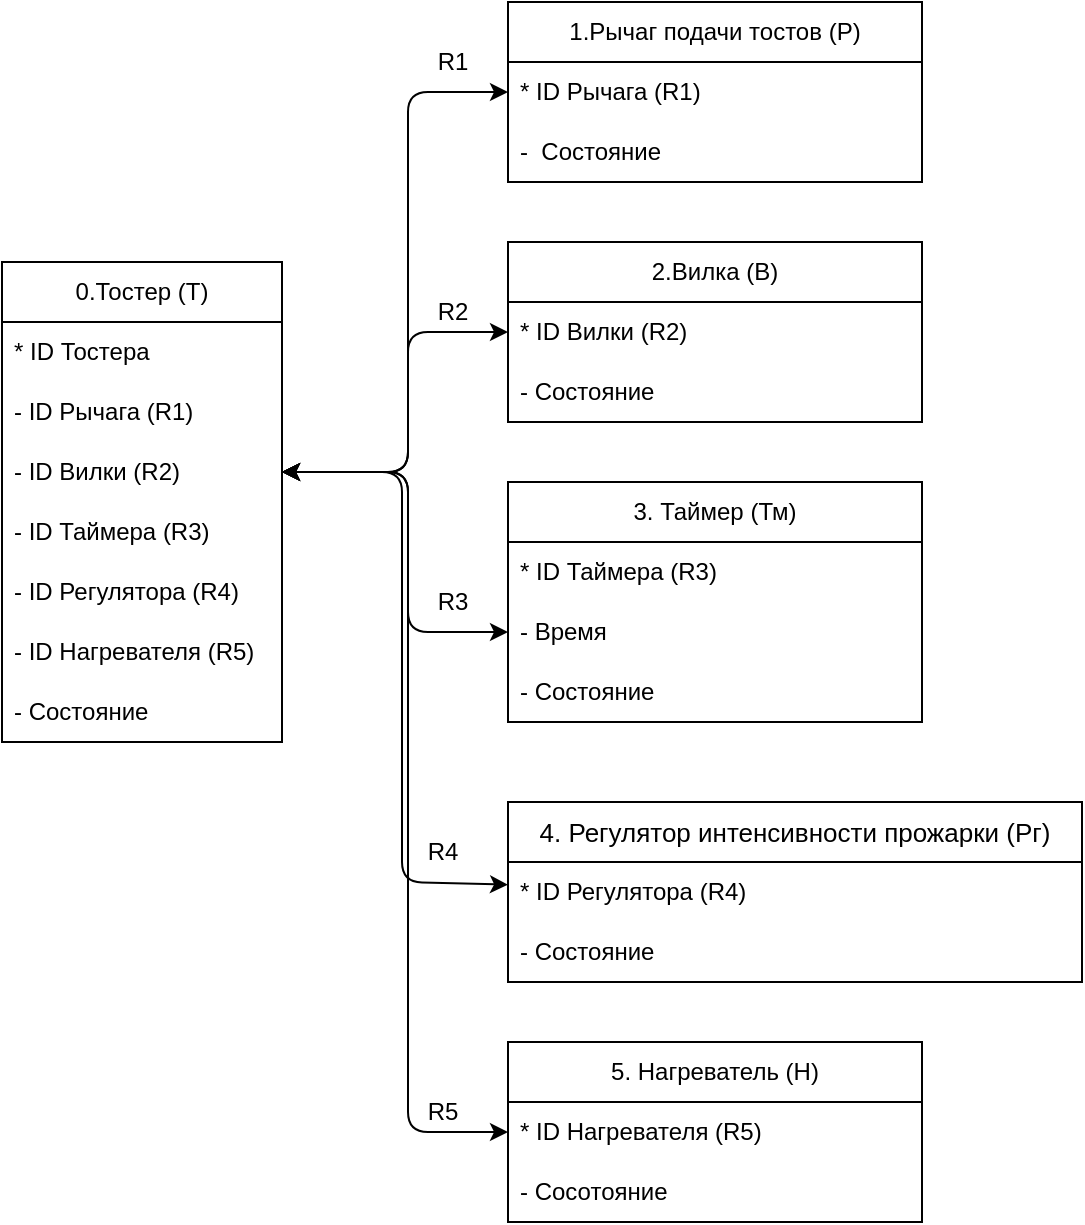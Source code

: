 <mxfile>
    <diagram id="n_bOKQuJxQ4m4qUBN2BP" name="ИМ">
        <mxGraphModel dx="842" dy="800" grid="1" gridSize="10" guides="1" tooltips="1" connect="1" arrows="1" fold="1" page="1" pageScale="1" pageWidth="850" pageHeight="1100" math="0" shadow="0">
            <root>
                <mxCell id="0"/>
                <mxCell id="1" parent="0"/>
                <mxCell id="4" value="0.Тостер (Т)" style="swimlane;fontStyle=0;childLayout=stackLayout;horizontal=1;startSize=30;horizontalStack=0;resizeParent=1;resizeParentMax=0;resizeLast=0;collapsible=1;marginBottom=0;whiteSpace=wrap;html=1;" parent="1" vertex="1">
                    <mxGeometry x="220" y="300" width="140" height="240" as="geometry"/>
                </mxCell>
                <mxCell id="5" value="* ID Тостера" style="text;strokeColor=none;fillColor=none;align=left;verticalAlign=middle;spacingLeft=4;spacingRight=4;overflow=hidden;points=[[0,0.5],[1,0.5]];portConstraint=eastwest;rotatable=0;whiteSpace=wrap;html=1;" parent="4" vertex="1">
                    <mxGeometry y="30" width="140" height="30" as="geometry"/>
                </mxCell>
                <mxCell id="25" value="- ID Рычага (R1)" style="text;strokeColor=none;fillColor=none;align=left;verticalAlign=middle;spacingLeft=4;spacingRight=4;overflow=hidden;points=[[0,0.5],[1,0.5]];portConstraint=eastwest;rotatable=0;whiteSpace=wrap;html=1;" parent="4" vertex="1">
                    <mxGeometry y="60" width="140" height="30" as="geometry"/>
                </mxCell>
                <mxCell id="26" value="- ID Вилки (R2)" style="text;strokeColor=none;fillColor=none;align=left;verticalAlign=middle;spacingLeft=4;spacingRight=4;overflow=hidden;points=[[0,0.5],[1,0.5]];portConstraint=eastwest;rotatable=0;whiteSpace=wrap;html=1;" parent="4" vertex="1">
                    <mxGeometry y="90" width="140" height="30" as="geometry"/>
                </mxCell>
                <mxCell id="27" value="- ID Таймера (R3)" style="text;strokeColor=none;fillColor=none;align=left;verticalAlign=middle;spacingLeft=4;spacingRight=4;overflow=hidden;points=[[0,0.5],[1,0.5]];portConstraint=eastwest;rotatable=0;whiteSpace=wrap;html=1;" parent="4" vertex="1">
                    <mxGeometry y="120" width="140" height="30" as="geometry"/>
                </mxCell>
                <mxCell id="Zr0a2VdfhKuF9Y9icIBm-37" value="- ID Регулятора (R4)" style="text;strokeColor=none;fillColor=none;align=left;verticalAlign=middle;spacingLeft=4;spacingRight=4;overflow=hidden;points=[[0,0.5],[1,0.5]];portConstraint=eastwest;rotatable=0;whiteSpace=wrap;html=1;" parent="4" vertex="1">
                    <mxGeometry y="150" width="140" height="30" as="geometry"/>
                </mxCell>
                <mxCell id="28" value="- ID Нагревателя (R5)" style="text;strokeColor=none;fillColor=none;align=left;verticalAlign=middle;spacingLeft=4;spacingRight=4;overflow=hidden;points=[[0,0.5],[1,0.5]];portConstraint=eastwest;rotatable=0;whiteSpace=wrap;html=1;" parent="4" vertex="1">
                    <mxGeometry y="180" width="140" height="30" as="geometry"/>
                </mxCell>
                <mxCell id="29" value="- Состояние" style="text;strokeColor=none;fillColor=none;align=left;verticalAlign=middle;spacingLeft=4;spacingRight=4;overflow=hidden;points=[[0,0.5],[1,0.5]];portConstraint=eastwest;rotatable=0;whiteSpace=wrap;html=1;" parent="4" vertex="1">
                    <mxGeometry y="210" width="140" height="30" as="geometry"/>
                </mxCell>
                <mxCell id="8" value="2.Вилка (В)" style="swimlane;fontStyle=0;childLayout=stackLayout;horizontal=1;startSize=30;horizontalStack=0;resizeParent=1;resizeParentMax=0;resizeLast=0;collapsible=1;marginBottom=0;whiteSpace=wrap;html=1;" parent="1" vertex="1">
                    <mxGeometry x="473" y="290" width="207" height="90" as="geometry"/>
                </mxCell>
                <mxCell id="9" value="* ID Вилки (R2)" style="text;strokeColor=none;fillColor=none;align=left;verticalAlign=middle;spacingLeft=4;spacingRight=4;overflow=hidden;points=[[0,0.5],[1,0.5]];portConstraint=eastwest;rotatable=0;whiteSpace=wrap;html=1;" parent="8" vertex="1">
                    <mxGeometry y="30" width="207" height="30" as="geometry"/>
                </mxCell>
                <mxCell id="10" value="- Состояние" style="text;strokeColor=none;fillColor=none;align=left;verticalAlign=middle;spacingLeft=4;spacingRight=4;overflow=hidden;points=[[0,0.5],[1,0.5]];portConstraint=eastwest;rotatable=0;whiteSpace=wrap;html=1;" parent="8" vertex="1">
                    <mxGeometry y="60" width="207" height="30" as="geometry"/>
                </mxCell>
                <mxCell id="12" value="3. Таймер (Тм)" style="swimlane;fontStyle=0;childLayout=stackLayout;horizontal=1;startSize=30;horizontalStack=0;resizeParent=1;resizeParentMax=0;resizeLast=0;collapsible=1;marginBottom=0;whiteSpace=wrap;html=1;" parent="1" vertex="1">
                    <mxGeometry x="473" y="410" width="207" height="120" as="geometry"/>
                </mxCell>
                <mxCell id="13" value="* ID Таймера (R3)" style="text;strokeColor=none;fillColor=none;align=left;verticalAlign=middle;spacingLeft=4;spacingRight=4;overflow=hidden;points=[[0,0.5],[1,0.5]];portConstraint=eastwest;rotatable=0;whiteSpace=wrap;html=1;" parent="12" vertex="1">
                    <mxGeometry y="30" width="207" height="30" as="geometry"/>
                </mxCell>
                <mxCell id="14" value="- Время" style="text;strokeColor=none;fillColor=none;align=left;verticalAlign=middle;spacingLeft=4;spacingRight=4;overflow=hidden;points=[[0,0.5],[1,0.5]];portConstraint=eastwest;rotatable=0;whiteSpace=wrap;html=1;" parent="12" vertex="1">
                    <mxGeometry y="60" width="207" height="30" as="geometry"/>
                </mxCell>
                <mxCell id="15" value="- Состояние" style="text;strokeColor=none;fillColor=none;align=left;verticalAlign=middle;spacingLeft=4;spacingRight=4;overflow=hidden;points=[[0,0.5],[1,0.5]];portConstraint=eastwest;rotatable=0;whiteSpace=wrap;html=1;" parent="12" vertex="1">
                    <mxGeometry y="90" width="207" height="30" as="geometry"/>
                </mxCell>
                <mxCell id="16" value="5. Нагреватель (Н)" style="swimlane;fontStyle=0;childLayout=stackLayout;horizontal=1;startSize=30;horizontalStack=0;resizeParent=1;resizeParentMax=0;resizeLast=0;collapsible=1;marginBottom=0;whiteSpace=wrap;html=1;" parent="1" vertex="1">
                    <mxGeometry x="473" y="690" width="207" height="90" as="geometry"/>
                </mxCell>
                <mxCell id="17" value="* ID Нагревателя (R5)" style="text;strokeColor=none;fillColor=none;align=left;verticalAlign=middle;spacingLeft=4;spacingRight=4;overflow=hidden;points=[[0,0.5],[1,0.5]];portConstraint=eastwest;rotatable=0;whiteSpace=wrap;html=1;" parent="16" vertex="1">
                    <mxGeometry y="30" width="207" height="30" as="geometry"/>
                </mxCell>
                <mxCell id="18" value="- Сосотояние" style="text;strokeColor=none;fillColor=none;align=left;verticalAlign=middle;spacingLeft=4;spacingRight=4;overflow=hidden;points=[[0,0.5],[1,0.5]];portConstraint=eastwest;rotatable=0;whiteSpace=wrap;html=1;" parent="16" vertex="1">
                    <mxGeometry y="60" width="207" height="30" as="geometry"/>
                </mxCell>
                <mxCell id="20" value="1.Рычаг подачи тостов (Р)" style="swimlane;fontStyle=0;childLayout=stackLayout;horizontal=1;startSize=30;horizontalStack=0;resizeParent=1;resizeParentMax=0;resizeLast=0;collapsible=1;marginBottom=0;whiteSpace=wrap;html=1;" parent="1" vertex="1">
                    <mxGeometry x="473" y="170" width="207" height="90" as="geometry"/>
                </mxCell>
                <mxCell id="21" value="* ID Рычага (R1)" style="text;strokeColor=none;fillColor=none;align=left;verticalAlign=middle;spacingLeft=4;spacingRight=4;overflow=hidden;points=[[0,0.5],[1,0.5]];portConstraint=eastwest;rotatable=0;whiteSpace=wrap;html=1;" parent="20" vertex="1">
                    <mxGeometry y="30" width="207" height="30" as="geometry"/>
                </mxCell>
                <mxCell id="22" value="-&amp;nbsp; Состояние" style="text;strokeColor=none;fillColor=none;align=left;verticalAlign=middle;spacingLeft=4;spacingRight=4;overflow=hidden;points=[[0,0.5],[1,0.5]];portConstraint=eastwest;rotatable=0;whiteSpace=wrap;html=1;" parent="20" vertex="1">
                    <mxGeometry y="60" width="207" height="30" as="geometry"/>
                </mxCell>
                <mxCell id="30" style="edgeStyle=none;html=1;exitX=1;exitY=0.5;exitDx=0;exitDy=0;entryX=0;entryY=0.5;entryDx=0;entryDy=0;startArrow=classic;startFill=1;" parent="1" source="26" target="21" edge="1">
                    <mxGeometry relative="1" as="geometry">
                        <Array as="points">
                            <mxPoint x="423" y="405"/>
                            <mxPoint x="423" y="215"/>
                        </Array>
                    </mxGeometry>
                </mxCell>
                <mxCell id="31" style="edgeStyle=none;html=1;exitX=1;exitY=0.5;exitDx=0;exitDy=0;entryX=0;entryY=0.5;entryDx=0;entryDy=0;startArrow=classic;startFill=1;" parent="1" source="26" target="9" edge="1">
                    <mxGeometry relative="1" as="geometry">
                        <Array as="points">
                            <mxPoint x="423" y="405"/>
                            <mxPoint x="423" y="335"/>
                        </Array>
                    </mxGeometry>
                </mxCell>
                <mxCell id="32" style="edgeStyle=none;html=1;exitX=1;exitY=0.5;exitDx=0;exitDy=0;entryX=0;entryY=0.5;entryDx=0;entryDy=0;startArrow=classic;startFill=1;" parent="1" source="26" target="14" edge="1">
                    <mxGeometry relative="1" as="geometry">
                        <Array as="points">
                            <mxPoint x="423" y="405"/>
                            <mxPoint x="423" y="485"/>
                        </Array>
                    </mxGeometry>
                </mxCell>
                <mxCell id="33" style="edgeStyle=none;html=1;exitX=1;exitY=0.5;exitDx=0;exitDy=0;entryX=0;entryY=0.5;entryDx=0;entryDy=0;startArrow=classic;startFill=1;" parent="1" source="26" target="17" edge="1">
                    <mxGeometry relative="1" as="geometry">
                        <Array as="points">
                            <mxPoint x="423" y="405"/>
                            <mxPoint x="423" y="735"/>
                        </Array>
                    </mxGeometry>
                </mxCell>
                <mxCell id="Zr0a2VdfhKuF9Y9icIBm-39" style="edgeStyle=none;html=1;entryX=1;entryY=0.5;entryDx=0;entryDy=0;fontColor=default;startArrow=classic;startFill=1;" parent="1" source="Zr0a2VdfhKuF9Y9icIBm-33" target="26" edge="1">
                    <mxGeometry relative="1" as="geometry">
                        <Array as="points">
                            <mxPoint x="420" y="610"/>
                            <mxPoint x="420" y="405"/>
                        </Array>
                    </mxGeometry>
                </mxCell>
                <mxCell id="Zr0a2VdfhKuF9Y9icIBm-33" value="&lt;span style=&quot;font-family: Arial, Helvetica, sans-serif; font-size: 13px; text-align: start;&quot;&gt;4. Регулятор интенсивности прожарки (Рг)&lt;/span&gt;" style="swimlane;fontStyle=0;childLayout=stackLayout;horizontal=1;startSize=30;horizontalStack=0;resizeParent=1;resizeParentMax=0;resizeLast=0;collapsible=1;marginBottom=0;whiteSpace=wrap;html=1;labelBackgroundColor=none;fontColor=default;" parent="1" vertex="1">
                    <mxGeometry x="473" y="570" width="287" height="90" as="geometry"/>
                </mxCell>
                <mxCell id="Zr0a2VdfhKuF9Y9icIBm-34" value="* ID Регулятора (R4)" style="text;strokeColor=none;fillColor=none;align=left;verticalAlign=middle;spacingLeft=4;spacingRight=4;overflow=hidden;points=[[0,0.5],[1,0.5]];portConstraint=eastwest;rotatable=0;whiteSpace=wrap;html=1;" parent="Zr0a2VdfhKuF9Y9icIBm-33" vertex="1">
                    <mxGeometry y="30" width="287" height="30" as="geometry"/>
                </mxCell>
                <mxCell id="Zr0a2VdfhKuF9Y9icIBm-35" value="- Состояние" style="text;strokeColor=none;fillColor=none;align=left;verticalAlign=middle;spacingLeft=4;spacingRight=4;overflow=hidden;points=[[0,0.5],[1,0.5]];portConstraint=eastwest;rotatable=0;whiteSpace=wrap;html=1;" parent="Zr0a2VdfhKuF9Y9icIBm-33" vertex="1">
                    <mxGeometry y="60" width="287" height="30" as="geometry"/>
                </mxCell>
                <mxCell id="Zr0a2VdfhKuF9Y9icIBm-40" value="R1" style="text;html=1;align=center;verticalAlign=middle;resizable=0;points=[];autosize=1;strokeColor=none;fillColor=none;fontColor=default;labelBackgroundColor=none;" parent="1" vertex="1">
                    <mxGeometry x="425" y="185" width="40" height="30" as="geometry"/>
                </mxCell>
                <mxCell id="Zr0a2VdfhKuF9Y9icIBm-41" value="R2&lt;span style=&quot;color: rgba(0, 0, 0, 0); font-family: monospace; font-size: 0px; text-align: start;&quot;&gt;%3CmxGraphModel%3E%3Croot%3E%3CmxCell%20id%3D%220%22%2F%3E%3CmxCell%20id%3D%221%22%20parent%3D%220%22%2F%3E%3CmxCell%20id%3D%222%22%20value%3D%22R1%22%20style%3D%22text%3Bhtml%3D1%3Balign%3Dcenter%3BverticalAlign%3Dmiddle%3Bresizable%3D0%3Bpoints%3D%5B%5D%3Bautosize%3D1%3BstrokeColor%3Dnone%3BfillColor%3Dnone%3BfontColor%3Ddefault%3BlabelBackgroundColor%3Dnone%3B%22%20vertex%3D%221%22%20parent%3D%221%22%3E%3CmxGeometry%20x%3D%22425%22%20y%3D%22185%22%20width%3D%2240%22%20height%3D%2230%22%20as%3D%22geometry%22%2F%3E%3C%2FmxCell%3E%3C%2Froot%3E%3C%2FmxGraphModel%3E&lt;/span&gt;" style="text;html=1;align=center;verticalAlign=middle;resizable=0;points=[];autosize=1;strokeColor=none;fillColor=none;fontColor=default;labelBackgroundColor=none;" parent="1" vertex="1">
                    <mxGeometry x="425" y="310" width="40" height="30" as="geometry"/>
                </mxCell>
                <mxCell id="Zr0a2VdfhKuF9Y9icIBm-42" value="R3" style="text;html=1;align=center;verticalAlign=middle;resizable=0;points=[];autosize=1;strokeColor=none;fillColor=none;fontColor=default;labelBackgroundColor=none;" parent="1" vertex="1">
                    <mxGeometry x="425" y="455" width="40" height="30" as="geometry"/>
                </mxCell>
                <mxCell id="Zr0a2VdfhKuF9Y9icIBm-43" value="R4" style="text;html=1;align=center;verticalAlign=middle;resizable=0;points=[];autosize=1;strokeColor=none;fillColor=none;fontColor=default;labelBackgroundColor=none;" parent="1" vertex="1">
                    <mxGeometry x="420" y="580" width="40" height="30" as="geometry"/>
                </mxCell>
                <mxCell id="Zr0a2VdfhKuF9Y9icIBm-44" value="R5" style="text;html=1;align=center;verticalAlign=middle;resizable=0;points=[];autosize=1;strokeColor=none;fillColor=none;fontColor=default;labelBackgroundColor=none;" parent="1" vertex="1">
                    <mxGeometry x="420" y="710" width="40" height="30" as="geometry"/>
                </mxCell>
            </root>
        </mxGraphModel>
    </diagram>
    <diagram id="oJtYApsPaxbKuh8D-8g8" name="ДПС">
        <mxGraphModel dx="1032" dy="800" grid="1" gridSize="10" guides="1" tooltips="1" connect="1" arrows="1" fold="1" page="1" pageScale="1" pageWidth="850" pageHeight="1100" math="0" shadow="0">
            <root>
                <mxCell id="0"/>
                <mxCell id="1" parent="0"/>
                <mxCell id="E3MnRs50jAE6KS7sfasb-4" value="" style="rounded=0;whiteSpace=wrap;html=1;labelBackgroundColor=none;fontFamily=Helvetica;fontSize=11;fontColor=default;fillColor=none;" parent="1" vertex="1">
                    <mxGeometry x="15" y="10" width="745" height="380" as="geometry"/>
                </mxCell>
                <mxCell id="E3MnRs50jAE6KS7sfasb-2" value="" style="rounded=0;whiteSpace=wrap;html=1;labelBackgroundColor=none;fontFamily=Helvetica;fontSize=11;fontColor=default;fillColor=none;" parent="1" vertex="1">
                    <mxGeometry x="560" y="685" width="280" height="245" as="geometry"/>
                </mxCell>
                <mxCell id="R9XPnKf39XxOtWpF6Hfr-1" value="" style="rounded=0;whiteSpace=wrap;html=1;labelBackgroundColor=none;fontFamily=Helvetica;fontSize=11;fontColor=default;fillColor=none;" parent="1" vertex="1">
                    <mxGeometry x="575" y="424.5" width="272.5" height="205" as="geometry"/>
                </mxCell>
                <mxCell id="E3MnRs50jAE6KS7sfasb-6" value="" style="rounded=0;whiteSpace=wrap;html=1;labelBackgroundColor=none;fontFamily=Helvetica;fontSize=11;fontColor=default;fillColor=none;" parent="1" vertex="1">
                    <mxGeometry x="280" y="424.5" width="290" height="205" as="geometry"/>
                </mxCell>
                <mxCell id="9EGjNS6Bqoe5piJ5mzay-4" style="edgeStyle=none;html=1;exitX=1;exitY=0.25;exitDx=0;exitDy=0;entryX=0;entryY=0.25;entryDx=0;entryDy=0;fontColor=default;startArrow=none;startFill=0;" parent="1" source="AzI4dDRprasFTPjmRx_O-1" target="AzI4dDRprasFTPjmRx_O-3" edge="1">
                    <mxGeometry relative="1" as="geometry"/>
                </mxCell>
                <mxCell id="AzI4dDRprasFTPjmRx_O-1" value="1.Выключен" style="rounded=0;whiteSpace=wrap;html=1;" parent="1" vertex="1">
                    <mxGeometry x="40" y="90" width="70" height="30" as="geometry"/>
                </mxCell>
                <mxCell id="AzI4dDRprasFTPjmRx_O-2" value="" style="endArrow=classic;html=1;entryX=0.5;entryY=0;entryDx=0;entryDy=0;" parent="1" target="AzI4dDRprasFTPjmRx_O-1" edge="1">
                    <mxGeometry width="50" height="50" relative="1" as="geometry">
                        <mxPoint x="75" y="40" as="sourcePoint"/>
                        <mxPoint x="330" y="240" as="targetPoint"/>
                    </mxGeometry>
                </mxCell>
                <mxCell id="9EGjNS6Bqoe5piJ5mzay-5" style="edgeStyle=none;html=1;exitX=0;exitY=0.75;exitDx=0;exitDy=0;entryX=1;entryY=0.75;entryDx=0;entryDy=0;fontColor=default;startArrow=none;startFill=0;" parent="1" source="AzI4dDRprasFTPjmRx_O-3" target="AzI4dDRprasFTPjmRx_O-1" edge="1">
                    <mxGeometry relative="1" as="geometry"/>
                </mxCell>
                <mxCell id="9EGjNS6Bqoe5piJ5mzay-6" style="edgeStyle=none;html=1;exitX=0.75;exitY=1;exitDx=0;exitDy=0;entryX=0.75;entryY=0;entryDx=0;entryDy=0;fontColor=default;startArrow=none;startFill=0;" parent="1" source="AzI4dDRprasFTPjmRx_O-3" target="9EGjNS6Bqoe5piJ5mzay-1" edge="1">
                    <mxGeometry relative="1" as="geometry"/>
                </mxCell>
                <mxCell id="AzI4dDRprasFTPjmRx_O-3" value="2.Режим ожидания" style="rounded=0;whiteSpace=wrap;html=1;" parent="1" vertex="1">
                    <mxGeometry x="168" y="90" width="120" height="30" as="geometry"/>
                </mxCell>
                <mxCell id="9EGjNS6Bqoe5piJ5mzay-7" style="edgeStyle=none;html=1;exitX=0.25;exitY=0;exitDx=0;exitDy=0;entryX=0.25;entryY=1;entryDx=0;entryDy=0;fontColor=default;startArrow=none;startFill=0;" parent="1" source="9EGjNS6Bqoe5piJ5mzay-1" target="AzI4dDRprasFTPjmRx_O-3" edge="1">
                    <mxGeometry relative="1" as="geometry"/>
                </mxCell>
                <mxCell id="9EGjNS6Bqoe5piJ5mzay-8" style="edgeStyle=none;html=1;entryX=0;entryY=0.25;entryDx=0;entryDy=0;fontColor=default;startArrow=none;startFill=0;" parent="1" target="9EGjNS6Bqoe5piJ5mzay-2" edge="1">
                    <mxGeometry relative="1" as="geometry">
                        <mxPoint x="290" y="168" as="sourcePoint"/>
                    </mxGeometry>
                </mxCell>
                <mxCell id="9EGjNS6Bqoe5piJ5mzay-13" style="edgeStyle=none;html=1;exitX=0;exitY=0;exitDx=0;exitDy=0;entryX=0.75;entryY=1;entryDx=0;entryDy=0;fontColor=default;startArrow=none;startFill=0;" parent="1" source="9EGjNS6Bqoe5piJ5mzay-1" target="AzI4dDRprasFTPjmRx_O-1" edge="1">
                    <mxGeometry relative="1" as="geometry">
                        <Array as="points">
                            <mxPoint x="93" y="155"/>
                        </Array>
                    </mxGeometry>
                </mxCell>
                <mxCell id="9EGjNS6Bqoe5piJ5mzay-1" value="3. Выбрана интенсивность" style="rounded=0;whiteSpace=wrap;html=1;labelBackgroundColor=none;fontColor=default;" parent="1" vertex="1">
                    <mxGeometry x="168" y="155" width="120" height="40" as="geometry"/>
                </mxCell>
                <mxCell id="9EGjNS6Bqoe5piJ5mzay-9" style="edgeStyle=none;html=1;exitX=0;exitY=0.75;exitDx=0;exitDy=0;fontColor=default;startArrow=none;startFill=0;" parent="1" source="9EGjNS6Bqoe5piJ5mzay-2" edge="1">
                    <mxGeometry relative="1" as="geometry">
                        <mxPoint x="290" y="183" as="targetPoint"/>
                    </mxGeometry>
                </mxCell>
                <mxCell id="9EGjNS6Bqoe5piJ5mzay-10" style="edgeStyle=none;html=1;exitX=1;exitY=0.25;exitDx=0;exitDy=0;entryX=0;entryY=0.25;entryDx=0;entryDy=0;fontColor=default;startArrow=none;startFill=0;" parent="1" source="9EGjNS6Bqoe5piJ5mzay-2" target="9EGjNS6Bqoe5piJ5mzay-3" edge="1">
                    <mxGeometry relative="1" as="geometry"/>
                </mxCell>
                <mxCell id="9EGjNS6Bqoe5piJ5mzay-15" style="edgeStyle=none;html=1;exitX=0.25;exitY=1;exitDx=0;exitDy=0;fontColor=default;startArrow=none;startFill=0;" parent="1" source="9EGjNS6Bqoe5piJ5mzay-2" edge="1">
                    <mxGeometry relative="1" as="geometry">
                        <mxPoint x="80" y="120.0" as="targetPoint"/>
                        <Array as="points">
                            <mxPoint x="355" y="210"/>
                            <mxPoint x="80" y="210"/>
                        </Array>
                    </mxGeometry>
                </mxCell>
                <mxCell id="9EGjNS6Bqoe5piJ5mzay-2" value="4. Установлен таймер" style="rounded=0;whiteSpace=wrap;html=1;labelBackgroundColor=none;fontColor=default;" parent="1" vertex="1">
                    <mxGeometry x="320" y="160" width="140" height="30" as="geometry"/>
                </mxCell>
                <mxCell id="9EGjNS6Bqoe5piJ5mzay-11" style="edgeStyle=none;html=1;exitX=0;exitY=0.75;exitDx=0;exitDy=0;entryX=1;entryY=0.75;entryDx=0;entryDy=0;fontColor=default;startArrow=none;startFill=0;" parent="1" source="9EGjNS6Bqoe5piJ5mzay-3" target="9EGjNS6Bqoe5piJ5mzay-2" edge="1">
                    <mxGeometry relative="1" as="geometry"/>
                </mxCell>
                <mxCell id="9EGjNS6Bqoe5piJ5mzay-16" style="edgeStyle=none;html=1;exitX=0.5;exitY=1;exitDx=0;exitDy=0;entryX=0.25;entryY=1;entryDx=0;entryDy=0;fontColor=default;startArrow=none;startFill=0;" parent="1" source="9EGjNS6Bqoe5piJ5mzay-3" target="AzI4dDRprasFTPjmRx_O-1" edge="1">
                    <mxGeometry relative="1" as="geometry">
                        <Array as="points">
                            <mxPoint x="525" y="220"/>
                            <mxPoint x="58" y="220"/>
                        </Array>
                    </mxGeometry>
                </mxCell>
                <mxCell id="9EGjNS6Bqoe5piJ5mzay-17" style="edgeStyle=none;html=1;exitX=0.5;exitY=0;exitDx=0;exitDy=0;entryX=1;entryY=0.5;entryDx=0;entryDy=0;fontColor=default;startArrow=none;startFill=0;" parent="1" source="9EGjNS6Bqoe5piJ5mzay-3" target="AzI4dDRprasFTPjmRx_O-3" edge="1">
                    <mxGeometry relative="1" as="geometry">
                        <Array as="points">
                            <mxPoint x="525" y="105"/>
                        </Array>
                    </mxGeometry>
                </mxCell>
                <mxCell id="9EGjNS6Bqoe5piJ5mzay-3" value="5. Обжарка" style="rounded=0;whiteSpace=wrap;html=1;labelBackgroundColor=none;fontColor=default;" parent="1" vertex="1">
                    <mxGeometry x="490" y="160" width="70" height="30" as="geometry"/>
                </mxCell>
                <mxCell id="9EGjNS6Bqoe5piJ5mzay-12" style="edgeStyle=none;html=1;exitX=0;exitY=0.75;exitDx=0;exitDy=0;entryX=0.009;entryY=0.372;entryDx=0;entryDy=0;fontColor=default;startArrow=none;startFill=0;entryPerimeter=0;" parent="1" source="9EGjNS6Bqoe5piJ5mzay-1" target="9EGjNS6Bqoe5piJ5mzay-1" edge="1">
                    <mxGeometry relative="1" as="geometry">
                        <Array as="points">
                            <mxPoint x="140" y="185"/>
                            <mxPoint x="140" y="168"/>
                        </Array>
                    </mxGeometry>
                </mxCell>
                <mxCell id="9EGjNS6Bqoe5piJ5mzay-14" style="edgeStyle=none;html=1;exitX=0.25;exitY=0;exitDx=0;exitDy=0;entryX=0.5;entryY=0;entryDx=0;entryDy=0;fontColor=default;startArrow=none;startFill=0;" parent="1" source="9EGjNS6Bqoe5piJ5mzay-2" target="9EGjNS6Bqoe5piJ5mzay-2" edge="1">
                    <mxGeometry relative="1" as="geometry">
                        <Array as="points">
                            <mxPoint x="355" y="130"/>
                            <mxPoint x="390" y="130"/>
                        </Array>
                    </mxGeometry>
                </mxCell>
                <mxCell id="9EGjNS6Bqoe5piJ5mzay-18" value="&lt;div align=&quot;left&quot;&gt;Т1: Включить&amp;nbsp; &amp;nbsp; &amp;nbsp; &amp;nbsp; &amp;nbsp; &amp;nbsp; &amp;nbsp; &amp;nbsp; &amp;nbsp; &amp;nbsp; &amp;nbsp;&lt;br&gt;Т2: Выключить&amp;nbsp;&amp;nbsp;&lt;/div&gt;&lt;div align=&quot;left&quot;&gt;Т3: Выбрать интенсивность&amp;nbsp; &amp;nbsp; &amp;nbsp; &amp;nbsp; &amp;nbsp; &amp;nbsp; &amp;nbsp; &amp;nbsp; &amp;nbsp; &amp;nbsp;&amp;nbsp;&lt;br&gt;&lt;/div&gt;&lt;div align=&quot;left&quot;&gt;Т4: Сбросить интенсивность&lt;/div&gt;&lt;div align=&quot;left&quot;&gt;Т5: Установить таймер&amp;nbsp;&amp;nbsp;&amp;nbsp;&amp;nbsp;&amp;nbsp; &amp;nbsp; &amp;nbsp;&amp;nbsp;&amp;nbsp;&amp;nbsp;&amp;nbsp;&amp;nbsp;&amp;nbsp;&amp;nbsp;&amp;nbsp;&amp;nbsp;&amp;nbsp;&amp;nbsp;&amp;nbsp; &lt;br&gt;&lt;/div&gt;&lt;div align=&quot;left&quot;&gt;Т6: Сбросить таймер&amp;nbsp; &amp;nbsp; &amp;nbsp;&lt;br&gt;&lt;/div&gt;&lt;div align=&quot;left&quot;&gt;Т7: Начать обжарку&amp;nbsp; &amp;nbsp; &amp;nbsp; &amp;nbsp; &amp;nbsp; &amp;nbsp; &amp;nbsp;&amp;nbsp;&lt;br&gt;&lt;/div&gt;&lt;div align=&quot;left&quot;&gt;Т8: Приостановить обжарку&lt;/div&gt;&lt;div align=&quot;left&quot;&gt;Т9: Обжарка завершёна&amp;nbsp; &amp;nbsp; &amp;nbsp; &amp;nbsp; &amp;nbsp;&lt;br&gt;&lt;/div&gt;" style="text;align=left;verticalAlign=middle;resizable=0;points=[];autosize=1;labelBackgroundColor=none;horizontal=1;html=1;" parent="1" vertex="1">
                    <mxGeometry x="580" y="85" width="240" height="140" as="geometry"/>
                </mxCell>
                <mxCell id="3H_nRU2tf0EuJsLuAOfv-1" value="Тостер" style="text;html=1;align=center;verticalAlign=middle;resizable=0;points=[];autosize=1;strokeColor=none;fillColor=none;fontColor=default;" parent="1" vertex="1">
                    <mxGeometry x="170" y="10" width="60" height="30" as="geometry"/>
                </mxCell>
                <mxCell id="3H_nRU2tf0EuJsLuAOfv-2" value="Т1" style="text;html=1;align=center;verticalAlign=middle;resizable=0;points=[];autosize=1;strokeColor=none;fillColor=none;fontColor=default;" parent="1" vertex="1">
                    <mxGeometry x="120" y="70" width="40" height="30" as="geometry"/>
                </mxCell>
                <mxCell id="3H_nRU2tf0EuJsLuAOfv-3" value="Т2" style="text;html=1;align=center;verticalAlign=middle;resizable=0;points=[];autosize=1;strokeColor=none;fillColor=none;fontColor=default;" parent="1" vertex="1">
                    <mxGeometry x="120" y="110" width="40" height="30" as="geometry"/>
                </mxCell>
                <mxCell id="3H_nRU2tf0EuJsLuAOfv-4" value="Т2" style="text;html=1;align=center;verticalAlign=middle;resizable=0;points=[];autosize=1;strokeColor=none;fillColor=none;fontColor=default;" parent="1" vertex="1">
                    <mxGeometry x="90" y="125" width="40" height="30" as="geometry"/>
                </mxCell>
                <mxCell id="3H_nRU2tf0EuJsLuAOfv-5" value="Т2" style="text;html=1;align=center;verticalAlign=middle;resizable=0;points=[];autosize=1;strokeColor=none;fillColor=none;fontColor=default;" parent="1" vertex="1">
                    <mxGeometry x="70" y="155" width="40" height="30" as="geometry"/>
                </mxCell>
                <mxCell id="3H_nRU2tf0EuJsLuAOfv-6" value="Т2" style="text;html=1;align=center;verticalAlign=middle;resizable=0;points=[];autosize=1;strokeColor=none;fillColor=none;fontColor=default;" parent="1" vertex="1">
                    <mxGeometry x="50" y="165" width="40" height="30" as="geometry"/>
                </mxCell>
                <mxCell id="3H_nRU2tf0EuJsLuAOfv-7" value="Т3" style="text;html=1;align=center;verticalAlign=middle;resizable=0;points=[];autosize=1;strokeColor=none;fillColor=none;fontColor=default;" parent="1" vertex="1">
                    <mxGeometry x="250" y="120" width="40" height="30" as="geometry"/>
                </mxCell>
                <mxCell id="3H_nRU2tf0EuJsLuAOfv-8" value="Т4" style="text;html=1;align=center;verticalAlign=middle;resizable=0;points=[];autosize=1;strokeColor=none;fillColor=none;fontColor=default;" parent="1" vertex="1">
                    <mxGeometry x="168" y="125" width="40" height="30" as="geometry"/>
                </mxCell>
                <mxCell id="3H_nRU2tf0EuJsLuAOfv-9" value="Т3" style="text;html=1;align=center;verticalAlign=middle;resizable=0;points=[];autosize=1;strokeColor=none;fillColor=none;fontColor=default;" parent="1" vertex="1">
                    <mxGeometry x="110" y="160" width="40" height="30" as="geometry"/>
                </mxCell>
                <mxCell id="3H_nRU2tf0EuJsLuAOfv-10" value="Т5" style="text;html=1;align=center;verticalAlign=middle;resizable=0;points=[];autosize=1;strokeColor=none;fillColor=none;fontColor=default;" parent="1" vertex="1">
                    <mxGeometry x="280" y="140" width="40" height="30" as="geometry"/>
                </mxCell>
                <mxCell id="3H_nRU2tf0EuJsLuAOfv-11" value="Т6" style="text;html=1;align=center;verticalAlign=middle;resizable=0;points=[];autosize=1;strokeColor=none;fillColor=none;fontColor=default;" parent="1" vertex="1">
                    <mxGeometry x="290" y="180" width="40" height="30" as="geometry"/>
                </mxCell>
                <mxCell id="3H_nRU2tf0EuJsLuAOfv-12" value="Т5" style="text;html=1;align=center;verticalAlign=middle;resizable=0;points=[];autosize=1;strokeColor=none;fillColor=none;fontColor=default;" parent="1" vertex="1">
                    <mxGeometry x="350" y="110" width="40" height="30" as="geometry"/>
                </mxCell>
                <mxCell id="3H_nRU2tf0EuJsLuAOfv-13" value="Т9" style="text;html=1;align=center;verticalAlign=middle;resizable=0;points=[];autosize=1;strokeColor=none;fillColor=none;fontColor=default;" parent="1" vertex="1">
                    <mxGeometry x="410" y="80" width="40" height="30" as="geometry"/>
                </mxCell>
                <mxCell id="3H_nRU2tf0EuJsLuAOfv-14" value="Т7" style="text;html=1;align=center;verticalAlign=middle;resizable=0;points=[];autosize=1;strokeColor=none;fillColor=none;fontColor=default;" parent="1" vertex="1">
                    <mxGeometry x="450" y="140" width="40" height="30" as="geometry"/>
                </mxCell>
                <mxCell id="3H_nRU2tf0EuJsLuAOfv-15" value="Т8" style="text;html=1;align=center;verticalAlign=middle;resizable=0;points=[];autosize=1;strokeColor=none;fillColor=none;fontColor=default;" parent="1" vertex="1">
                    <mxGeometry x="450" y="180" width="40" height="30" as="geometry"/>
                </mxCell>
                <mxCell id="3H_nRU2tf0EuJsLuAOfv-16" value="" style="html=1;whiteSpace=wrap;container=1;collapsible=0;childLayout=tableLayout;labelBackgroundColor=none;shadow=0;resizeLastRow=0;fixDash=0;expand=1;resizeWidth=1;resizeHeight=1;" parent="1" vertex="1">
                    <mxGeometry x="100" y="250" width="450" height="130" as="geometry"/>
                </mxCell>
                <mxCell id="3H_nRU2tf0EuJsLuAOfv-17" style="html=1;whiteSpace=wrap;collapsible=0;dropTarget=0;pointerEvents=0;fillColor=none;strokeColor=none;points=[[0,0.5],[1,0.5]];portConstraint=eastwest;labelBackgroundColor=none;" parent="3H_nRU2tf0EuJsLuAOfv-16" vertex="1">
                    <mxGeometry width="450" height="22" as="geometry"/>
                </mxCell>
                <mxCell id="3H_nRU2tf0EuJsLuAOfv-18" value="№" style="shape=partialRectangle;html=1;whiteSpace=wrap;connectable=0;fillColor=none;labelBackgroundColor=none;" parent="3H_nRU2tf0EuJsLuAOfv-17" vertex="1">
                    <mxGeometry width="23" height="22" as="geometry">
                        <mxRectangle width="23" height="22" as="alternateBounds"/>
                    </mxGeometry>
                </mxCell>
                <mxCell id="3H_nRU2tf0EuJsLuAOfv-19" value="Т1" style="shape=partialRectangle;html=1;whiteSpace=wrap;connectable=0;fillColor=none;labelBackgroundColor=none;" parent="3H_nRU2tf0EuJsLuAOfv-17" vertex="1">
                    <mxGeometry x="23" width="48" height="22" as="geometry">
                        <mxRectangle width="48" height="22" as="alternateBounds"/>
                    </mxGeometry>
                </mxCell>
                <mxCell id="3H_nRU2tf0EuJsLuAOfv-20" value="Т2" style="shape=partialRectangle;html=1;whiteSpace=wrap;connectable=0;fillColor=none;labelBackgroundColor=none;" parent="3H_nRU2tf0EuJsLuAOfv-17" vertex="1">
                    <mxGeometry x="71" width="48" height="22" as="geometry">
                        <mxRectangle width="48" height="22" as="alternateBounds"/>
                    </mxGeometry>
                </mxCell>
                <mxCell id="3H_nRU2tf0EuJsLuAOfv-21" value="Т3" style="shape=partialRectangle;html=1;whiteSpace=wrap;connectable=0;fillColor=none;labelBackgroundColor=none;" parent="3H_nRU2tf0EuJsLuAOfv-17" vertex="1">
                    <mxGeometry x="119" width="48" height="22" as="geometry">
                        <mxRectangle width="48" height="22" as="alternateBounds"/>
                    </mxGeometry>
                </mxCell>
                <mxCell id="3H_nRU2tf0EuJsLuAOfv-22" value="Т4" style="shape=partialRectangle;html=1;whiteSpace=wrap;connectable=0;fillColor=none;labelBackgroundColor=none;" parent="3H_nRU2tf0EuJsLuAOfv-17" vertex="1">
                    <mxGeometry x="167" width="47" height="22" as="geometry">
                        <mxRectangle width="47" height="22" as="alternateBounds"/>
                    </mxGeometry>
                </mxCell>
                <mxCell id="3H_nRU2tf0EuJsLuAOfv-23" value="Т5" style="shape=partialRectangle;html=1;whiteSpace=wrap;connectable=0;fillColor=none;labelBackgroundColor=none;" parent="3H_nRU2tf0EuJsLuAOfv-17" vertex="1">
                    <mxGeometry x="214" width="47" height="22" as="geometry">
                        <mxRectangle width="47" height="22" as="alternateBounds"/>
                    </mxGeometry>
                </mxCell>
                <mxCell id="3H_nRU2tf0EuJsLuAOfv-24" value="Т6" style="shape=partialRectangle;html=1;whiteSpace=wrap;connectable=0;fillColor=none;labelBackgroundColor=none;" parent="3H_nRU2tf0EuJsLuAOfv-17" vertex="1">
                    <mxGeometry x="261" width="47" height="22" as="geometry">
                        <mxRectangle width="47" height="22" as="alternateBounds"/>
                    </mxGeometry>
                </mxCell>
                <mxCell id="3H_nRU2tf0EuJsLuAOfv-25" value="Т7" style="shape=partialRectangle;html=1;whiteSpace=wrap;connectable=0;fillColor=none;labelBackgroundColor=none;" parent="3H_nRU2tf0EuJsLuAOfv-17" vertex="1">
                    <mxGeometry x="308" width="47" height="22" as="geometry">
                        <mxRectangle width="47" height="22" as="alternateBounds"/>
                    </mxGeometry>
                </mxCell>
                <mxCell id="3H_nRU2tf0EuJsLuAOfv-26" value="Т8" style="shape=partialRectangle;html=1;whiteSpace=wrap;connectable=0;fillColor=none;labelBackgroundColor=none;" parent="3H_nRU2tf0EuJsLuAOfv-17" vertex="1">
                    <mxGeometry x="355" width="47" height="22" as="geometry">
                        <mxRectangle width="47" height="22" as="alternateBounds"/>
                    </mxGeometry>
                </mxCell>
                <mxCell id="3H_nRU2tf0EuJsLuAOfv-27" value="Т9" style="shape=partialRectangle;html=1;whiteSpace=wrap;connectable=0;fillColor=none;labelBackgroundColor=none;" parent="3H_nRU2tf0EuJsLuAOfv-17" vertex="1">
                    <mxGeometry x="402" width="48" height="22" as="geometry">
                        <mxRectangle width="48" height="22" as="alternateBounds"/>
                    </mxGeometry>
                </mxCell>
                <mxCell id="3H_nRU2tf0EuJsLuAOfv-28" value="" style="html=1;whiteSpace=wrap;collapsible=0;dropTarget=0;pointerEvents=0;fillColor=none;strokeColor=none;points=[[0,0.5],[1,0.5]];portConstraint=eastwest;labelBackgroundColor=none;" parent="3H_nRU2tf0EuJsLuAOfv-16" vertex="1">
                    <mxGeometry y="22" width="450" height="21" as="geometry"/>
                </mxCell>
                <mxCell id="3H_nRU2tf0EuJsLuAOfv-29" value="1" style="shape=partialRectangle;html=1;whiteSpace=wrap;connectable=0;fillColor=none;labelBackgroundColor=none;" parent="3H_nRU2tf0EuJsLuAOfv-28" vertex="1">
                    <mxGeometry width="23" height="21" as="geometry">
                        <mxRectangle width="23" height="21" as="alternateBounds"/>
                    </mxGeometry>
                </mxCell>
                <mxCell id="3H_nRU2tf0EuJsLuAOfv-30" value="2" style="shape=partialRectangle;html=1;whiteSpace=wrap;connectable=0;fillColor=none;labelBackgroundColor=none;" parent="3H_nRU2tf0EuJsLuAOfv-28" vertex="1">
                    <mxGeometry x="23" width="48" height="21" as="geometry">
                        <mxRectangle width="48" height="21" as="alternateBounds"/>
                    </mxGeometry>
                </mxCell>
                <mxCell id="3H_nRU2tf0EuJsLuAOfv-31" value="-" style="shape=partialRectangle;html=1;whiteSpace=wrap;connectable=0;fillColor=none;labelBackgroundColor=none;" parent="3H_nRU2tf0EuJsLuAOfv-28" vertex="1">
                    <mxGeometry x="71" width="48" height="21" as="geometry">
                        <mxRectangle width="48" height="21" as="alternateBounds"/>
                    </mxGeometry>
                </mxCell>
                <mxCell id="3H_nRU2tf0EuJsLuAOfv-32" value="-" style="shape=partialRectangle;html=1;whiteSpace=wrap;connectable=0;fillColor=none;labelBackgroundColor=none;" parent="3H_nRU2tf0EuJsLuAOfv-28" vertex="1">
                    <mxGeometry x="119" width="48" height="21" as="geometry">
                        <mxRectangle width="48" height="21" as="alternateBounds"/>
                    </mxGeometry>
                </mxCell>
                <mxCell id="3H_nRU2tf0EuJsLuAOfv-33" value="-" style="shape=partialRectangle;html=1;whiteSpace=wrap;connectable=0;fillColor=none;labelBackgroundColor=none;" parent="3H_nRU2tf0EuJsLuAOfv-28" vertex="1">
                    <mxGeometry x="167" width="47" height="21" as="geometry">
                        <mxRectangle width="47" height="21" as="alternateBounds"/>
                    </mxGeometry>
                </mxCell>
                <mxCell id="3H_nRU2tf0EuJsLuAOfv-34" value="-" style="shape=partialRectangle;html=1;whiteSpace=wrap;connectable=0;fillColor=none;labelBackgroundColor=none;" parent="3H_nRU2tf0EuJsLuAOfv-28" vertex="1">
                    <mxGeometry x="214" width="47" height="21" as="geometry">
                        <mxRectangle width="47" height="21" as="alternateBounds"/>
                    </mxGeometry>
                </mxCell>
                <mxCell id="3H_nRU2tf0EuJsLuAOfv-35" value="-" style="shape=partialRectangle;html=1;whiteSpace=wrap;connectable=0;fillColor=none;labelBackgroundColor=none;" parent="3H_nRU2tf0EuJsLuAOfv-28" vertex="1">
                    <mxGeometry x="261" width="47" height="21" as="geometry">
                        <mxRectangle width="47" height="21" as="alternateBounds"/>
                    </mxGeometry>
                </mxCell>
                <mxCell id="3H_nRU2tf0EuJsLuAOfv-36" value="-" style="shape=partialRectangle;html=1;whiteSpace=wrap;connectable=0;fillColor=none;labelBackgroundColor=none;" parent="3H_nRU2tf0EuJsLuAOfv-28" vertex="1">
                    <mxGeometry x="308" width="47" height="21" as="geometry">
                        <mxRectangle width="47" height="21" as="alternateBounds"/>
                    </mxGeometry>
                </mxCell>
                <mxCell id="3H_nRU2tf0EuJsLuAOfv-37" value="-" style="shape=partialRectangle;html=1;whiteSpace=wrap;connectable=0;fillColor=none;labelBackgroundColor=none;" parent="3H_nRU2tf0EuJsLuAOfv-28" vertex="1">
                    <mxGeometry x="355" width="47" height="21" as="geometry">
                        <mxRectangle width="47" height="21" as="alternateBounds"/>
                    </mxGeometry>
                </mxCell>
                <mxCell id="3H_nRU2tf0EuJsLuAOfv-38" value="-" style="shape=partialRectangle;html=1;whiteSpace=wrap;connectable=0;fillColor=none;labelBackgroundColor=none;" parent="3H_nRU2tf0EuJsLuAOfv-28" vertex="1">
                    <mxGeometry x="402" width="48" height="21" as="geometry">
                        <mxRectangle width="48" height="21" as="alternateBounds"/>
                    </mxGeometry>
                </mxCell>
                <mxCell id="3H_nRU2tf0EuJsLuAOfv-39" value="" style="html=1;whiteSpace=wrap;collapsible=0;dropTarget=0;pointerEvents=0;fillColor=none;strokeColor=none;points=[[0,0.5],[1,0.5]];portConstraint=eastwest;labelBackgroundColor=none;" parent="3H_nRU2tf0EuJsLuAOfv-16" vertex="1">
                    <mxGeometry y="43" width="450" height="22" as="geometry"/>
                </mxCell>
                <mxCell id="3H_nRU2tf0EuJsLuAOfv-40" value="2" style="shape=partialRectangle;html=1;whiteSpace=wrap;connectable=0;fillColor=none;labelBackgroundColor=none;" parent="3H_nRU2tf0EuJsLuAOfv-39" vertex="1">
                    <mxGeometry width="23" height="22" as="geometry">
                        <mxRectangle width="23" height="22" as="alternateBounds"/>
                    </mxGeometry>
                </mxCell>
                <mxCell id="3H_nRU2tf0EuJsLuAOfv-41" value="-" style="shape=partialRectangle;html=1;whiteSpace=wrap;connectable=0;fillColor=none;labelBackgroundColor=none;" parent="3H_nRU2tf0EuJsLuAOfv-39" vertex="1">
                    <mxGeometry x="23" width="48" height="22" as="geometry">
                        <mxRectangle width="48" height="22" as="alternateBounds"/>
                    </mxGeometry>
                </mxCell>
                <mxCell id="3H_nRU2tf0EuJsLuAOfv-42" value="1" style="shape=partialRectangle;html=1;whiteSpace=wrap;connectable=0;fillColor=none;labelBackgroundColor=none;" parent="3H_nRU2tf0EuJsLuAOfv-39" vertex="1">
                    <mxGeometry x="71" width="48" height="22" as="geometry">
                        <mxRectangle width="48" height="22" as="alternateBounds"/>
                    </mxGeometry>
                </mxCell>
                <mxCell id="3H_nRU2tf0EuJsLuAOfv-43" value="3" style="shape=partialRectangle;html=1;whiteSpace=wrap;connectable=0;fillColor=none;labelBackgroundColor=none;" parent="3H_nRU2tf0EuJsLuAOfv-39" vertex="1">
                    <mxGeometry x="119" width="48" height="22" as="geometry">
                        <mxRectangle width="48" height="22" as="alternateBounds"/>
                    </mxGeometry>
                </mxCell>
                <mxCell id="3H_nRU2tf0EuJsLuAOfv-44" value="-" style="shape=partialRectangle;html=1;whiteSpace=wrap;connectable=0;fillColor=none;labelBackgroundColor=none;" parent="3H_nRU2tf0EuJsLuAOfv-39" vertex="1">
                    <mxGeometry x="167" width="47" height="22" as="geometry">
                        <mxRectangle width="47" height="22" as="alternateBounds"/>
                    </mxGeometry>
                </mxCell>
                <mxCell id="3H_nRU2tf0EuJsLuAOfv-45" value="-" style="shape=partialRectangle;html=1;whiteSpace=wrap;connectable=0;fillColor=none;labelBackgroundColor=none;" parent="3H_nRU2tf0EuJsLuAOfv-39" vertex="1">
                    <mxGeometry x="214" width="47" height="22" as="geometry">
                        <mxRectangle width="47" height="22" as="alternateBounds"/>
                    </mxGeometry>
                </mxCell>
                <mxCell id="3H_nRU2tf0EuJsLuAOfv-46" value="-" style="shape=partialRectangle;html=1;whiteSpace=wrap;connectable=0;fillColor=none;labelBackgroundColor=none;" parent="3H_nRU2tf0EuJsLuAOfv-39" vertex="1">
                    <mxGeometry x="261" width="47" height="22" as="geometry">
                        <mxRectangle width="47" height="22" as="alternateBounds"/>
                    </mxGeometry>
                </mxCell>
                <mxCell id="3H_nRU2tf0EuJsLuAOfv-47" value="-" style="shape=partialRectangle;html=1;whiteSpace=wrap;connectable=0;fillColor=none;labelBackgroundColor=none;" parent="3H_nRU2tf0EuJsLuAOfv-39" vertex="1">
                    <mxGeometry x="308" width="47" height="22" as="geometry">
                        <mxRectangle width="47" height="22" as="alternateBounds"/>
                    </mxGeometry>
                </mxCell>
                <mxCell id="3H_nRU2tf0EuJsLuAOfv-48" value="-" style="shape=partialRectangle;html=1;whiteSpace=wrap;connectable=0;fillColor=none;labelBackgroundColor=none;" parent="3H_nRU2tf0EuJsLuAOfv-39" vertex="1">
                    <mxGeometry x="355" width="47" height="22" as="geometry">
                        <mxRectangle width="47" height="22" as="alternateBounds"/>
                    </mxGeometry>
                </mxCell>
                <mxCell id="3H_nRU2tf0EuJsLuAOfv-49" value="-" style="shape=partialRectangle;html=1;whiteSpace=wrap;connectable=0;fillColor=none;labelBackgroundColor=none;" parent="3H_nRU2tf0EuJsLuAOfv-39" vertex="1">
                    <mxGeometry x="402" width="48" height="22" as="geometry">
                        <mxRectangle width="48" height="22" as="alternateBounds"/>
                    </mxGeometry>
                </mxCell>
                <mxCell id="3H_nRU2tf0EuJsLuAOfv-50" value="" style="html=1;whiteSpace=wrap;collapsible=0;dropTarget=0;pointerEvents=0;fillColor=none;strokeColor=none;points=[[0,0.5],[1,0.5]];portConstraint=eastwest;labelBackgroundColor=none;" parent="3H_nRU2tf0EuJsLuAOfv-16" vertex="1">
                    <mxGeometry y="65" width="450" height="22" as="geometry"/>
                </mxCell>
                <mxCell id="3H_nRU2tf0EuJsLuAOfv-51" value="3" style="shape=partialRectangle;html=1;whiteSpace=wrap;connectable=0;fillColor=none;labelBackgroundColor=none;" parent="3H_nRU2tf0EuJsLuAOfv-50" vertex="1">
                    <mxGeometry width="23" height="22" as="geometry">
                        <mxRectangle width="23" height="22" as="alternateBounds"/>
                    </mxGeometry>
                </mxCell>
                <mxCell id="3H_nRU2tf0EuJsLuAOfv-52" value="-" style="shape=partialRectangle;html=1;whiteSpace=wrap;connectable=0;fillColor=none;labelBackgroundColor=none;" parent="3H_nRU2tf0EuJsLuAOfv-50" vertex="1">
                    <mxGeometry x="23" width="48" height="22" as="geometry">
                        <mxRectangle width="48" height="22" as="alternateBounds"/>
                    </mxGeometry>
                </mxCell>
                <mxCell id="3H_nRU2tf0EuJsLuAOfv-53" value="1" style="shape=partialRectangle;html=1;whiteSpace=wrap;connectable=0;fillColor=none;labelBackgroundColor=none;" parent="3H_nRU2tf0EuJsLuAOfv-50" vertex="1">
                    <mxGeometry x="71" width="48" height="22" as="geometry">
                        <mxRectangle width="48" height="22" as="alternateBounds"/>
                    </mxGeometry>
                </mxCell>
                <mxCell id="3H_nRU2tf0EuJsLuAOfv-54" value="3" style="shape=partialRectangle;html=1;whiteSpace=wrap;connectable=0;fillColor=none;labelBackgroundColor=none;" parent="3H_nRU2tf0EuJsLuAOfv-50" vertex="1">
                    <mxGeometry x="119" width="48" height="22" as="geometry">
                        <mxRectangle width="48" height="22" as="alternateBounds"/>
                    </mxGeometry>
                </mxCell>
                <mxCell id="3H_nRU2tf0EuJsLuAOfv-55" value="2" style="shape=partialRectangle;html=1;whiteSpace=wrap;connectable=0;fillColor=none;labelBackgroundColor=none;" parent="3H_nRU2tf0EuJsLuAOfv-50" vertex="1">
                    <mxGeometry x="167" width="47" height="22" as="geometry">
                        <mxRectangle width="47" height="22" as="alternateBounds"/>
                    </mxGeometry>
                </mxCell>
                <mxCell id="3H_nRU2tf0EuJsLuAOfv-56" value="4" style="shape=partialRectangle;html=1;whiteSpace=wrap;connectable=0;fillColor=none;labelBackgroundColor=none;" parent="3H_nRU2tf0EuJsLuAOfv-50" vertex="1">
                    <mxGeometry x="214" width="47" height="22" as="geometry">
                        <mxRectangle width="47" height="22" as="alternateBounds"/>
                    </mxGeometry>
                </mxCell>
                <mxCell id="3H_nRU2tf0EuJsLuAOfv-57" value="-" style="shape=partialRectangle;html=1;whiteSpace=wrap;connectable=0;fillColor=none;labelBackgroundColor=none;" parent="3H_nRU2tf0EuJsLuAOfv-50" vertex="1">
                    <mxGeometry x="261" width="47" height="22" as="geometry">
                        <mxRectangle width="47" height="22" as="alternateBounds"/>
                    </mxGeometry>
                </mxCell>
                <mxCell id="3H_nRU2tf0EuJsLuAOfv-58" value="-" style="shape=partialRectangle;html=1;whiteSpace=wrap;connectable=0;fillColor=none;labelBackgroundColor=none;" parent="3H_nRU2tf0EuJsLuAOfv-50" vertex="1">
                    <mxGeometry x="308" width="47" height="22" as="geometry">
                        <mxRectangle width="47" height="22" as="alternateBounds"/>
                    </mxGeometry>
                </mxCell>
                <mxCell id="3H_nRU2tf0EuJsLuAOfv-59" value="-" style="shape=partialRectangle;html=1;whiteSpace=wrap;connectable=0;fillColor=none;labelBackgroundColor=none;" parent="3H_nRU2tf0EuJsLuAOfv-50" vertex="1">
                    <mxGeometry x="355" width="47" height="22" as="geometry">
                        <mxRectangle width="47" height="22" as="alternateBounds"/>
                    </mxGeometry>
                </mxCell>
                <mxCell id="3H_nRU2tf0EuJsLuAOfv-60" value="-" style="shape=partialRectangle;html=1;whiteSpace=wrap;connectable=0;fillColor=none;labelBackgroundColor=none;" parent="3H_nRU2tf0EuJsLuAOfv-50" vertex="1">
                    <mxGeometry x="402" width="48" height="22" as="geometry">
                        <mxRectangle width="48" height="22" as="alternateBounds"/>
                    </mxGeometry>
                </mxCell>
                <mxCell id="3H_nRU2tf0EuJsLuAOfv-61" style="html=1;whiteSpace=wrap;collapsible=0;dropTarget=0;pointerEvents=0;fillColor=none;strokeColor=none;points=[[0,0.5],[1,0.5]];portConstraint=eastwest;labelBackgroundColor=none;" parent="3H_nRU2tf0EuJsLuAOfv-16" vertex="1">
                    <mxGeometry y="87" width="450" height="21" as="geometry"/>
                </mxCell>
                <mxCell id="3H_nRU2tf0EuJsLuAOfv-62" value="4" style="shape=partialRectangle;html=1;whiteSpace=wrap;connectable=0;fillColor=none;labelBackgroundColor=none;" parent="3H_nRU2tf0EuJsLuAOfv-61" vertex="1">
                    <mxGeometry width="23" height="21" as="geometry">
                        <mxRectangle width="23" height="21" as="alternateBounds"/>
                    </mxGeometry>
                </mxCell>
                <mxCell id="3H_nRU2tf0EuJsLuAOfv-63" value="-" style="shape=partialRectangle;html=1;whiteSpace=wrap;connectable=0;fillColor=none;labelBackgroundColor=none;" parent="3H_nRU2tf0EuJsLuAOfv-61" vertex="1">
                    <mxGeometry x="23" width="48" height="21" as="geometry">
                        <mxRectangle width="48" height="21" as="alternateBounds"/>
                    </mxGeometry>
                </mxCell>
                <mxCell id="3H_nRU2tf0EuJsLuAOfv-64" value="1" style="shape=partialRectangle;html=1;whiteSpace=wrap;connectable=0;fillColor=none;labelBackgroundColor=none;" parent="3H_nRU2tf0EuJsLuAOfv-61" vertex="1">
                    <mxGeometry x="71" width="48" height="21" as="geometry">
                        <mxRectangle width="48" height="21" as="alternateBounds"/>
                    </mxGeometry>
                </mxCell>
                <mxCell id="3H_nRU2tf0EuJsLuAOfv-65" value="-" style="shape=partialRectangle;html=1;whiteSpace=wrap;connectable=0;fillColor=none;labelBackgroundColor=none;" parent="3H_nRU2tf0EuJsLuAOfv-61" vertex="1">
                    <mxGeometry x="119" width="48" height="21" as="geometry">
                        <mxRectangle width="48" height="21" as="alternateBounds"/>
                    </mxGeometry>
                </mxCell>
                <mxCell id="3H_nRU2tf0EuJsLuAOfv-66" value="-" style="shape=partialRectangle;html=1;whiteSpace=wrap;connectable=0;fillColor=none;labelBackgroundColor=none;" parent="3H_nRU2tf0EuJsLuAOfv-61" vertex="1">
                    <mxGeometry x="167" width="47" height="21" as="geometry">
                        <mxRectangle width="47" height="21" as="alternateBounds"/>
                    </mxGeometry>
                </mxCell>
                <mxCell id="3H_nRU2tf0EuJsLuAOfv-67" value="4" style="shape=partialRectangle;html=1;whiteSpace=wrap;connectable=0;fillColor=none;labelBackgroundColor=none;" parent="3H_nRU2tf0EuJsLuAOfv-61" vertex="1">
                    <mxGeometry x="214" width="47" height="21" as="geometry">
                        <mxRectangle width="47" height="21" as="alternateBounds"/>
                    </mxGeometry>
                </mxCell>
                <mxCell id="3H_nRU2tf0EuJsLuAOfv-68" value="3" style="shape=partialRectangle;html=1;whiteSpace=wrap;connectable=0;fillColor=none;labelBackgroundColor=none;" parent="3H_nRU2tf0EuJsLuAOfv-61" vertex="1">
                    <mxGeometry x="261" width="47" height="21" as="geometry">
                        <mxRectangle width="47" height="21" as="alternateBounds"/>
                    </mxGeometry>
                </mxCell>
                <mxCell id="3H_nRU2tf0EuJsLuAOfv-69" value="5" style="shape=partialRectangle;html=1;whiteSpace=wrap;connectable=0;fillColor=none;labelBackgroundColor=none;" parent="3H_nRU2tf0EuJsLuAOfv-61" vertex="1">
                    <mxGeometry x="308" width="47" height="21" as="geometry">
                        <mxRectangle width="47" height="21" as="alternateBounds"/>
                    </mxGeometry>
                </mxCell>
                <mxCell id="3H_nRU2tf0EuJsLuAOfv-70" value="4" style="shape=partialRectangle;html=1;whiteSpace=wrap;connectable=0;fillColor=none;labelBackgroundColor=none;" parent="3H_nRU2tf0EuJsLuAOfv-61" vertex="1">
                    <mxGeometry x="355" width="47" height="21" as="geometry">
                        <mxRectangle width="47" height="21" as="alternateBounds"/>
                    </mxGeometry>
                </mxCell>
                <mxCell id="3H_nRU2tf0EuJsLuAOfv-71" value="-" style="shape=partialRectangle;html=1;whiteSpace=wrap;connectable=0;fillColor=none;labelBackgroundColor=none;" parent="3H_nRU2tf0EuJsLuAOfv-61" vertex="1">
                    <mxGeometry x="402" width="48" height="21" as="geometry">
                        <mxRectangle width="48" height="21" as="alternateBounds"/>
                    </mxGeometry>
                </mxCell>
                <mxCell id="3H_nRU2tf0EuJsLuAOfv-72" style="html=1;whiteSpace=wrap;collapsible=0;dropTarget=0;pointerEvents=0;fillColor=none;strokeColor=none;points=[[0,0.5],[1,0.5]];portConstraint=eastwest;labelBackgroundColor=none;" parent="3H_nRU2tf0EuJsLuAOfv-16" vertex="1">
                    <mxGeometry y="108" width="450" height="22" as="geometry"/>
                </mxCell>
                <mxCell id="3H_nRU2tf0EuJsLuAOfv-73" value="5" style="shape=partialRectangle;html=1;whiteSpace=wrap;connectable=0;fillColor=none;labelBackgroundColor=none;" parent="3H_nRU2tf0EuJsLuAOfv-72" vertex="1">
                    <mxGeometry width="23" height="22" as="geometry">
                        <mxRectangle width="23" height="22" as="alternateBounds"/>
                    </mxGeometry>
                </mxCell>
                <mxCell id="3H_nRU2tf0EuJsLuAOfv-74" value="-" style="shape=partialRectangle;html=1;whiteSpace=wrap;connectable=0;fillColor=none;labelBackgroundColor=none;" parent="3H_nRU2tf0EuJsLuAOfv-72" vertex="1">
                    <mxGeometry x="23" width="48" height="22" as="geometry">
                        <mxRectangle width="48" height="22" as="alternateBounds"/>
                    </mxGeometry>
                </mxCell>
                <mxCell id="3H_nRU2tf0EuJsLuAOfv-75" value="1" style="shape=partialRectangle;html=1;whiteSpace=wrap;connectable=0;fillColor=none;labelBackgroundColor=none;" parent="3H_nRU2tf0EuJsLuAOfv-72" vertex="1">
                    <mxGeometry x="71" width="48" height="22" as="geometry">
                        <mxRectangle width="48" height="22" as="alternateBounds"/>
                    </mxGeometry>
                </mxCell>
                <mxCell id="3H_nRU2tf0EuJsLuAOfv-76" value="-" style="shape=partialRectangle;html=1;whiteSpace=wrap;connectable=0;fillColor=none;labelBackgroundColor=none;" parent="3H_nRU2tf0EuJsLuAOfv-72" vertex="1">
                    <mxGeometry x="119" width="48" height="22" as="geometry">
                        <mxRectangle width="48" height="22" as="alternateBounds"/>
                    </mxGeometry>
                </mxCell>
                <mxCell id="3H_nRU2tf0EuJsLuAOfv-77" value="-" style="shape=partialRectangle;html=1;whiteSpace=wrap;connectable=0;fillColor=none;labelBackgroundColor=none;" parent="3H_nRU2tf0EuJsLuAOfv-72" vertex="1">
                    <mxGeometry x="167" width="47" height="22" as="geometry">
                        <mxRectangle width="47" height="22" as="alternateBounds"/>
                    </mxGeometry>
                </mxCell>
                <mxCell id="3H_nRU2tf0EuJsLuAOfv-78" value="-" style="shape=partialRectangle;html=1;whiteSpace=wrap;connectable=0;fillColor=none;labelBackgroundColor=none;" parent="3H_nRU2tf0EuJsLuAOfv-72" vertex="1">
                    <mxGeometry x="214" width="47" height="22" as="geometry">
                        <mxRectangle width="47" height="22" as="alternateBounds"/>
                    </mxGeometry>
                </mxCell>
                <mxCell id="3H_nRU2tf0EuJsLuAOfv-79" value="-" style="shape=partialRectangle;html=1;whiteSpace=wrap;connectable=0;fillColor=none;labelBackgroundColor=none;" parent="3H_nRU2tf0EuJsLuAOfv-72" vertex="1">
                    <mxGeometry x="261" width="47" height="22" as="geometry">
                        <mxRectangle width="47" height="22" as="alternateBounds"/>
                    </mxGeometry>
                </mxCell>
                <mxCell id="3H_nRU2tf0EuJsLuAOfv-80" value="-" style="shape=partialRectangle;html=1;whiteSpace=wrap;connectable=0;fillColor=none;labelBackgroundColor=none;" parent="3H_nRU2tf0EuJsLuAOfv-72" vertex="1">
                    <mxGeometry x="308" width="47" height="22" as="geometry">
                        <mxRectangle width="47" height="22" as="alternateBounds"/>
                    </mxGeometry>
                </mxCell>
                <mxCell id="3H_nRU2tf0EuJsLuAOfv-81" value="-" style="shape=partialRectangle;html=1;whiteSpace=wrap;connectable=0;fillColor=none;labelBackgroundColor=none;" parent="3H_nRU2tf0EuJsLuAOfv-72" vertex="1">
                    <mxGeometry x="355" width="47" height="22" as="geometry">
                        <mxRectangle width="47" height="22" as="alternateBounds"/>
                    </mxGeometry>
                </mxCell>
                <mxCell id="3H_nRU2tf0EuJsLuAOfv-82" value="2" style="shape=partialRectangle;html=1;whiteSpace=wrap;connectable=0;fillColor=none;labelBackgroundColor=none;" parent="3H_nRU2tf0EuJsLuAOfv-72" vertex="1">
                    <mxGeometry x="402" width="48" height="22" as="geometry">
                        <mxRectangle width="48" height="22" as="alternateBounds"/>
                    </mxGeometry>
                </mxCell>
                <mxCell id="W6AKnlJsLbNe7Xq8AvS6-1" value="Рычаг подачи тостов" style="text;html=1;align=center;verticalAlign=middle;resizable=0;points=[];autosize=1;strokeColor=none;fillColor=none;fontColor=default;" parent="1" vertex="1">
                    <mxGeometry x="15" y="437" width="140" height="30" as="geometry"/>
                </mxCell>
                <mxCell id="W6AKnlJsLbNe7Xq8AvS6-3" style="edgeStyle=orthogonalEdgeStyle;rounded=0;orthogonalLoop=1;jettySize=auto;html=1;exitX=0.25;exitY=1;exitDx=0;exitDy=0;entryX=0.25;entryY=0;entryDx=0;entryDy=0;startArrow=none;startFill=0;endArrow=classic;endFill=1;" parent="1" source="W6AKnlJsLbNe7Xq8AvS6-5" target="W6AKnlJsLbNe7Xq8AvS6-8" edge="1">
                    <mxGeometry relative="1" as="geometry">
                        <Array as="points">
                            <mxPoint x="58" y="572"/>
                            <mxPoint x="58" y="572"/>
                        </Array>
                    </mxGeometry>
                </mxCell>
                <mxCell id="W6AKnlJsLbNe7Xq8AvS6-4" value="Р1" style="edgeLabel;html=1;align=center;verticalAlign=middle;resizable=0;points=[];" parent="W6AKnlJsLbNe7Xq8AvS6-3" vertex="1" connectable="0">
                    <mxGeometry x="-0.214" y="9" relative="1" as="geometry">
                        <mxPoint x="-23" as="offset"/>
                    </mxGeometry>
                </mxCell>
                <mxCell id="W6AKnlJsLbNe7Xq8AvS6-5" value="1. Не опущен" style="html=1;" parent="1" vertex="1">
                    <mxGeometry x="30" y="512" width="110" height="30" as="geometry"/>
                </mxCell>
                <mxCell id="W6AKnlJsLbNe7Xq8AvS6-6" style="edgeStyle=orthogonalEdgeStyle;rounded=0;orthogonalLoop=1;jettySize=auto;html=1;exitX=0.75;exitY=0;exitDx=0;exitDy=0;entryX=0.75;entryY=1;entryDx=0;entryDy=0;startArrow=none;startFill=0;endArrow=classic;endFill=1;" parent="1" source="W6AKnlJsLbNe7Xq8AvS6-8" target="W6AKnlJsLbNe7Xq8AvS6-5" edge="1">
                    <mxGeometry relative="1" as="geometry">
                        <Array as="points">
                            <mxPoint x="113" y="572"/>
                            <mxPoint x="113" y="572"/>
                        </Array>
                    </mxGeometry>
                </mxCell>
                <mxCell id="W6AKnlJsLbNe7Xq8AvS6-7" value="Р2" style="edgeLabel;html=1;align=center;verticalAlign=middle;resizable=0;points=[];" parent="W6AKnlJsLbNe7Xq8AvS6-6" vertex="1" connectable="0">
                    <mxGeometry x="0.092" y="1" relative="1" as="geometry">
                        <mxPoint x="15" y="-3" as="offset"/>
                    </mxGeometry>
                </mxCell>
                <mxCell id="W6AKnlJsLbNe7Xq8AvS6-8" value="2. Опущен" style="html=1;" parent="1" vertex="1">
                    <mxGeometry x="30" y="592" width="110" height="30" as="geometry"/>
                </mxCell>
                <mxCell id="W6AKnlJsLbNe7Xq8AvS6-9" value="Р1: Опустить рычаг" style="text;html=1;align=left;verticalAlign=middle;resizable=0;points=[];autosize=1;" parent="1" vertex="1">
                    <mxGeometry x="158" y="466" width="130" height="30" as="geometry"/>
                </mxCell>
                <mxCell id="W6AKnlJsLbNe7Xq8AvS6-10" value="Р2: Поднять рычаг" style="text;html=1;align=left;verticalAlign=middle;resizable=0;points=[];autosize=1;" parent="1" vertex="1">
                    <mxGeometry x="158" y="486" width="130" height="30" as="geometry"/>
                </mxCell>
                <mxCell id="W6AKnlJsLbNe7Xq8AvS6-11" value="&lt;table border=&quot;1&quot; width=&quot;100%&quot; style=&quot;width: 100%; height: 100%; border-collapse: collapse; border: 1px solid rgb(255, 255, 255);&quot;&gt;&lt;tbody&gt;&lt;tr&gt;&lt;td&gt;&lt;b&gt;№&lt;/b&gt;&lt;/td&gt;&lt;td style=&quot;border: 1px solid rgb(255, 255, 255); border-collapse: collapse;&quot; border=&quot;1&quot;&gt;&lt;b&gt;Р1&lt;/b&gt;&lt;/td&gt;&lt;td style=&quot;border: 1px solid rgb(255, 255, 255); border-collapse: collapse;&quot; border=&quot;1&quot;&gt;&lt;b&gt;Р2&lt;/b&gt;&lt;/td&gt;&lt;/tr&gt;&lt;tr&gt;&lt;td style=&quot;border: 1px solid rgb(255, 255, 255); border-collapse: collapse;&quot; border=&quot;1&quot;&gt;&lt;b&gt;1&lt;/b&gt;&lt;/td&gt;&lt;td style=&quot;border-collapse: collapse; border: 1px solid rgb(255, 255, 255);&quot; border=&quot;1&quot;&gt;2&lt;/td&gt;&lt;td style=&quot;border: 1px solid rgb(255, 255, 255); border-collapse: collapse;&quot; border=&quot;1&quot;&gt;-&lt;/td&gt;&lt;/tr&gt;&lt;tr&gt;&lt;td&gt;&lt;b&gt;2&lt;/b&gt;&lt;/td&gt;&lt;td style=&quot;border: 1px solid rgb(255, 255, 255); border-collapse: collapse;&quot; border=&quot;1&quot;&gt;-&lt;/td&gt;&lt;td&gt;1&lt;/td&gt;&lt;/tr&gt;&lt;/tbody&gt;&lt;/table&gt;" style="text;html=1;overflow=fill;align=center;" parent="1" vertex="1">
                    <mxGeometry x="158" y="526" width="91" height="95" as="geometry"/>
                </mxCell>
                <mxCell id="W6AKnlJsLbNe7Xq8AvS6-12" value="" style="endArrow=classic;html=1;fontColor=default;entryX=0.5;entryY=0;entryDx=0;entryDy=0;" parent="1" target="W6AKnlJsLbNe7Xq8AvS6-5" edge="1">
                    <mxGeometry width="50" height="50" relative="1" as="geometry">
                        <mxPoint x="85" y="472" as="sourcePoint"/>
                        <mxPoint x="250" y="522" as="targetPoint"/>
                    </mxGeometry>
                </mxCell>
                <mxCell id="8Yze78FZ_0-HmnHnNkj0-1" value="Вилка" style="text;html=1;align=center;verticalAlign=middle;resizable=0;points=[];autosize=1;strokeColor=none;fillColor=none;fontColor=default;" parent="1" vertex="1">
                    <mxGeometry x="330" y="424.5" width="60" height="30" as="geometry"/>
                </mxCell>
                <mxCell id="h3lD-UpOvPuZe-UdS3bd-2" style="edgeStyle=none;html=1;exitX=0.75;exitY=1;exitDx=0;exitDy=0;entryX=0.75;entryY=0;entryDx=0;entryDy=0;fontColor=default;startArrow=none;startFill=0;" parent="1" source="S3bnATL3Vvz5WmPSnr2B-3" target="S3bnATL3Vvz5WmPSnr2B-6" edge="1">
                    <mxGeometry relative="1" as="geometry"/>
                </mxCell>
                <mxCell id="S3bnATL3Vvz5WmPSnr2B-3" value="1. Выключена из сети" style="html=1;" parent="1" vertex="1">
                    <mxGeometry x="290" y="507.5" width="135" height="30" as="geometry"/>
                </mxCell>
                <mxCell id="h3lD-UpOvPuZe-UdS3bd-3" style="edgeStyle=none;html=1;exitX=0.25;exitY=0;exitDx=0;exitDy=0;entryX=0.25;entryY=1;entryDx=0;entryDy=0;fontColor=default;startArrow=none;startFill=0;" parent="1" source="S3bnATL3Vvz5WmPSnr2B-6" target="S3bnATL3Vvz5WmPSnr2B-3" edge="1">
                    <mxGeometry relative="1" as="geometry"/>
                </mxCell>
                <mxCell id="S3bnATL3Vvz5WmPSnr2B-6" value="2. Включена в сеть" style="html=1;" parent="1" vertex="1">
                    <mxGeometry x="290" y="587.5" width="135" height="30" as="geometry"/>
                </mxCell>
                <mxCell id="S3bnATL3Vvz5WmPSnr2B-7" value="В1: Включить в сеть" style="text;html=1;align=left;verticalAlign=middle;resizable=0;points=[];autosize=1;" parent="1" vertex="1">
                    <mxGeometry x="437.5" y="462.5" width="140" height="30" as="geometry"/>
                </mxCell>
                <mxCell id="S3bnATL3Vvz5WmPSnr2B-8" value="В2: Выключить из сети" style="text;html=1;align=left;verticalAlign=middle;resizable=0;points=[];autosize=1;" parent="1" vertex="1">
                    <mxGeometry x="437.5" y="482.5" width="150" height="30" as="geometry"/>
                </mxCell>
                <mxCell id="S3bnATL3Vvz5WmPSnr2B-9" value="&lt;table border=&quot;1&quot; width=&quot;100%&quot; style=&quot;width: 100%; height: 100%; border-collapse: collapse; border: 1px solid rgb(255, 255, 255);&quot;&gt;&lt;tbody&gt;&lt;tr&gt;&lt;td&gt;&lt;b&gt;№&lt;/b&gt;&lt;/td&gt;&lt;td style=&quot;border: 1px solid rgb(255, 255, 255); border-collapse: collapse;&quot; border=&quot;1&quot;&gt;&lt;b&gt;В1&lt;/b&gt;&lt;/td&gt;&lt;td style=&quot;border: 1px solid rgb(255, 255, 255); border-collapse: collapse;&quot; border=&quot;1&quot;&gt;&lt;b&gt;В2&lt;/b&gt;&lt;/td&gt;&lt;/tr&gt;&lt;tr&gt;&lt;td style=&quot;border: 1px solid rgb(255, 255, 255); border-collapse: collapse;&quot; border=&quot;1&quot;&gt;&lt;b&gt;1&lt;/b&gt;&lt;/td&gt;&lt;td style=&quot;border-collapse: collapse; border: 1px solid rgb(255, 255, 255);&quot; border=&quot;1&quot;&gt;2&lt;/td&gt;&lt;td style=&quot;border: 1px solid rgb(255, 255, 255); border-collapse: collapse;&quot; border=&quot;1&quot;&gt;-&lt;/td&gt;&lt;/tr&gt;&lt;tr&gt;&lt;td&gt;&lt;b&gt;2&lt;/b&gt;&lt;/td&gt;&lt;td style=&quot;border: 1px solid rgb(255, 255, 255); border-collapse: collapse;&quot; border=&quot;1&quot;&gt;-&lt;/td&gt;&lt;td&gt;1&lt;/td&gt;&lt;/tr&gt;&lt;/tbody&gt;&lt;/table&gt;" style="text;html=1;overflow=fill;align=center;" parent="1" vertex="1">
                    <mxGeometry x="437.5" y="522.5" width="91" height="95" as="geometry"/>
                </mxCell>
                <mxCell id="h3lD-UpOvPuZe-UdS3bd-1" value="" style="endArrow=classic;html=1;fontColor=default;entryX=0.5;entryY=0;entryDx=0;entryDy=0;" parent="1" target="S3bnATL3Vvz5WmPSnr2B-3" edge="1">
                    <mxGeometry width="50" height="50" relative="1" as="geometry">
                        <mxPoint x="358" y="469.5" as="sourcePoint"/>
                        <mxPoint x="395" y="509.5" as="targetPoint"/>
                    </mxGeometry>
                </mxCell>
                <mxCell id="h3lD-UpOvPuZe-UdS3bd-4" value="В1" style="text;html=1;align=center;verticalAlign=middle;resizable=0;points=[];autosize=1;strokeColor=none;fillColor=none;fontColor=default;labelBackgroundColor=none;" parent="1" vertex="1">
                    <mxGeometry x="385" y="549.5" width="40" height="30" as="geometry"/>
                </mxCell>
                <mxCell id="h3lD-UpOvPuZe-UdS3bd-5" value="В2" style="text;html=1;align=center;verticalAlign=middle;resizable=0;points=[];autosize=1;strokeColor=none;fillColor=none;fontColor=default;" parent="1" vertex="1">
                    <mxGeometry x="290" y="549.5" width="40" height="30" as="geometry"/>
                </mxCell>
                <mxCell id="-sw1O3YgVmc8Mc7NZNyg-2" value="&lt;div align=&quot;left&quot;&gt;Тм1: Установить&amp;nbsp;&amp;nbsp;&amp;nbsp;&amp;nbsp;&amp;nbsp;&amp;nbsp; &lt;br&gt;&lt;/div&gt;&lt;div align=&quot;left&quot;&gt;Тм2: Сбросить&amp;nbsp;&amp;nbsp;&amp;nbsp;&amp;nbsp;&amp;nbsp;&amp;nbsp;&amp;nbsp;&amp;nbsp;&amp;nbsp; &lt;br&gt;&lt;/div&gt;&lt;div align=&quot;left&quot;&gt;Тм3: Запустить&amp;nbsp;&amp;nbsp;&amp;nbsp;&amp;nbsp;&amp;nbsp;&amp;nbsp;&amp;nbsp;&amp;nbsp; &lt;br&gt;&lt;/div&gt;&lt;div align=&quot;left&quot;&gt;Тм4: Время истекло&lt;/div&gt;&lt;div align=&quot;left&quot;&gt;Тм5: Остановить&amp;nbsp;&amp;nbsp;&amp;nbsp;&amp;nbsp;&amp;nbsp; &lt;br&gt;&lt;/div&gt;" style="text;align=left;verticalAlign=middle;resizable=0;points=[];autosize=1;labelBackgroundColor=none;horizontal=1;html=1;" parent="1" vertex="1">
                    <mxGeometry x="357.5" y="735" width="140" height="90" as="geometry"/>
                </mxCell>
                <mxCell id="-sw1O3YgVmc8Mc7NZNyg-3" value="" style="html=1;whiteSpace=wrap;container=1;collapsible=0;childLayout=tableLayout;labelBackgroundColor=none;shadow=0;resizeLastRow=0;fixDash=0;expand=1;resizeWidth=1;resizeHeight=1;" parent="1" vertex="1">
                    <mxGeometry x="340" y="830" width="180" height="130" as="geometry"/>
                </mxCell>
                <mxCell id="-sw1O3YgVmc8Mc7NZNyg-4" style="html=1;whiteSpace=wrap;collapsible=0;dropTarget=0;pointerEvents=0;fillColor=none;strokeColor=none;points=[[0,0.5],[1,0.5]];portConstraint=eastwest;labelBackgroundColor=none;" parent="-sw1O3YgVmc8Mc7NZNyg-3" vertex="1">
                    <mxGeometry width="180" height="26" as="geometry"/>
                </mxCell>
                <mxCell id="-sw1O3YgVmc8Mc7NZNyg-5" value="№" style="shape=partialRectangle;html=1;whiteSpace=wrap;connectable=0;fillColor=none;labelBackgroundColor=none;" parent="-sw1O3YgVmc8Mc7NZNyg-4" vertex="1">
                    <mxGeometry width="16" height="26" as="geometry">
                        <mxRectangle width="16" height="26" as="alternateBounds"/>
                    </mxGeometry>
                </mxCell>
                <mxCell id="-sw1O3YgVmc8Mc7NZNyg-6" value="Tм1" style="shape=partialRectangle;html=1;whiteSpace=wrap;connectable=0;fillColor=none;labelBackgroundColor=none;" parent="-sw1O3YgVmc8Mc7NZNyg-4" vertex="1">
                    <mxGeometry x="16" width="33" height="26" as="geometry">
                        <mxRectangle width="33" height="26" as="alternateBounds"/>
                    </mxGeometry>
                </mxCell>
                <mxCell id="-sw1O3YgVmc8Mc7NZNyg-7" value="Tм2" style="shape=partialRectangle;html=1;whiteSpace=wrap;connectable=0;fillColor=none;labelBackgroundColor=none;" parent="-sw1O3YgVmc8Mc7NZNyg-4" vertex="1">
                    <mxGeometry x="49" width="33" height="26" as="geometry">
                        <mxRectangle width="33" height="26" as="alternateBounds"/>
                    </mxGeometry>
                </mxCell>
                <mxCell id="-sw1O3YgVmc8Mc7NZNyg-8" value="Tм3" style="shape=partialRectangle;html=1;whiteSpace=wrap;connectable=0;fillColor=none;labelBackgroundColor=none;" parent="-sw1O3YgVmc8Mc7NZNyg-4" vertex="1">
                    <mxGeometry x="82" width="33" height="26" as="geometry">
                        <mxRectangle width="33" height="26" as="alternateBounds"/>
                    </mxGeometry>
                </mxCell>
                <mxCell id="-sw1O3YgVmc8Mc7NZNyg-9" value="Tм4" style="shape=partialRectangle;html=1;whiteSpace=wrap;connectable=0;fillColor=none;labelBackgroundColor=none;" parent="-sw1O3YgVmc8Mc7NZNyg-4" vertex="1">
                    <mxGeometry x="115" width="32" height="26" as="geometry">
                        <mxRectangle width="32" height="26" as="alternateBounds"/>
                    </mxGeometry>
                </mxCell>
                <mxCell id="-sw1O3YgVmc8Mc7NZNyg-10" value="Tм5" style="shape=partialRectangle;html=1;whiteSpace=wrap;connectable=0;fillColor=none;labelBackgroundColor=none;" parent="-sw1O3YgVmc8Mc7NZNyg-4" vertex="1">
                    <mxGeometry x="147" width="33" height="26" as="geometry">
                        <mxRectangle width="33" height="26" as="alternateBounds"/>
                    </mxGeometry>
                </mxCell>
                <mxCell id="-sw1O3YgVmc8Mc7NZNyg-11" value="" style="html=1;whiteSpace=wrap;collapsible=0;dropTarget=0;pointerEvents=0;fillColor=none;strokeColor=none;points=[[0,0.5],[1,0.5]];portConstraint=eastwest;labelBackgroundColor=none;" parent="-sw1O3YgVmc8Mc7NZNyg-3" vertex="1">
                    <mxGeometry y="26" width="180" height="26" as="geometry"/>
                </mxCell>
                <mxCell id="-sw1O3YgVmc8Mc7NZNyg-12" value="1" style="shape=partialRectangle;html=1;whiteSpace=wrap;connectable=0;fillColor=none;labelBackgroundColor=none;" parent="-sw1O3YgVmc8Mc7NZNyg-11" vertex="1">
                    <mxGeometry width="16" height="26" as="geometry">
                        <mxRectangle width="16" height="26" as="alternateBounds"/>
                    </mxGeometry>
                </mxCell>
                <mxCell id="-sw1O3YgVmc8Mc7NZNyg-13" value="2" style="shape=partialRectangle;html=1;whiteSpace=wrap;connectable=0;fillColor=none;labelBackgroundColor=none;" parent="-sw1O3YgVmc8Mc7NZNyg-11" vertex="1">
                    <mxGeometry x="16" width="33" height="26" as="geometry">
                        <mxRectangle width="33" height="26" as="alternateBounds"/>
                    </mxGeometry>
                </mxCell>
                <mxCell id="-sw1O3YgVmc8Mc7NZNyg-14" value="-" style="shape=partialRectangle;html=1;whiteSpace=wrap;connectable=0;fillColor=none;labelBackgroundColor=none;" parent="-sw1O3YgVmc8Mc7NZNyg-11" vertex="1">
                    <mxGeometry x="49" width="33" height="26" as="geometry">
                        <mxRectangle width="33" height="26" as="alternateBounds"/>
                    </mxGeometry>
                </mxCell>
                <mxCell id="-sw1O3YgVmc8Mc7NZNyg-15" value="-" style="shape=partialRectangle;html=1;whiteSpace=wrap;connectable=0;fillColor=none;labelBackgroundColor=none;" parent="-sw1O3YgVmc8Mc7NZNyg-11" vertex="1">
                    <mxGeometry x="82" width="33" height="26" as="geometry">
                        <mxRectangle width="33" height="26" as="alternateBounds"/>
                    </mxGeometry>
                </mxCell>
                <mxCell id="-sw1O3YgVmc8Mc7NZNyg-16" value="-" style="shape=partialRectangle;html=1;whiteSpace=wrap;connectable=0;fillColor=none;labelBackgroundColor=none;" parent="-sw1O3YgVmc8Mc7NZNyg-11" vertex="1">
                    <mxGeometry x="115" width="32" height="26" as="geometry">
                        <mxRectangle width="32" height="26" as="alternateBounds"/>
                    </mxGeometry>
                </mxCell>
                <mxCell id="-sw1O3YgVmc8Mc7NZNyg-17" value="-" style="shape=partialRectangle;html=1;whiteSpace=wrap;connectable=0;fillColor=none;labelBackgroundColor=none;" parent="-sw1O3YgVmc8Mc7NZNyg-11" vertex="1">
                    <mxGeometry x="147" width="33" height="26" as="geometry">
                        <mxRectangle width="33" height="26" as="alternateBounds"/>
                    </mxGeometry>
                </mxCell>
                <mxCell id="-sw1O3YgVmc8Mc7NZNyg-18" value="" style="html=1;whiteSpace=wrap;collapsible=0;dropTarget=0;pointerEvents=0;fillColor=none;strokeColor=none;points=[[0,0.5],[1,0.5]];portConstraint=eastwest;labelBackgroundColor=none;" parent="-sw1O3YgVmc8Mc7NZNyg-3" vertex="1">
                    <mxGeometry y="52" width="180" height="26" as="geometry"/>
                </mxCell>
                <mxCell id="-sw1O3YgVmc8Mc7NZNyg-19" value="2" style="shape=partialRectangle;html=1;whiteSpace=wrap;connectable=0;fillColor=none;labelBackgroundColor=none;" parent="-sw1O3YgVmc8Mc7NZNyg-18" vertex="1">
                    <mxGeometry width="16" height="26" as="geometry">
                        <mxRectangle width="16" height="26" as="alternateBounds"/>
                    </mxGeometry>
                </mxCell>
                <mxCell id="-sw1O3YgVmc8Mc7NZNyg-20" value="2" style="shape=partialRectangle;html=1;whiteSpace=wrap;connectable=0;fillColor=none;labelBackgroundColor=none;" parent="-sw1O3YgVmc8Mc7NZNyg-18" vertex="1">
                    <mxGeometry x="16" width="33" height="26" as="geometry">
                        <mxRectangle width="33" height="26" as="alternateBounds"/>
                    </mxGeometry>
                </mxCell>
                <mxCell id="-sw1O3YgVmc8Mc7NZNyg-21" value="1" style="shape=partialRectangle;html=1;whiteSpace=wrap;connectable=0;fillColor=none;labelBackgroundColor=none;" parent="-sw1O3YgVmc8Mc7NZNyg-18" vertex="1">
                    <mxGeometry x="49" width="33" height="26" as="geometry">
                        <mxRectangle width="33" height="26" as="alternateBounds"/>
                    </mxGeometry>
                </mxCell>
                <mxCell id="-sw1O3YgVmc8Mc7NZNyg-22" value="3" style="shape=partialRectangle;html=1;whiteSpace=wrap;connectable=0;fillColor=none;labelBackgroundColor=none;" parent="-sw1O3YgVmc8Mc7NZNyg-18" vertex="1">
                    <mxGeometry x="82" width="33" height="26" as="geometry">
                        <mxRectangle width="33" height="26" as="alternateBounds"/>
                    </mxGeometry>
                </mxCell>
                <mxCell id="-sw1O3YgVmc8Mc7NZNyg-23" value="-" style="shape=partialRectangle;html=1;whiteSpace=wrap;connectable=0;fillColor=none;labelBackgroundColor=none;" parent="-sw1O3YgVmc8Mc7NZNyg-18" vertex="1">
                    <mxGeometry x="115" width="32" height="26" as="geometry">
                        <mxRectangle width="32" height="26" as="alternateBounds"/>
                    </mxGeometry>
                </mxCell>
                <mxCell id="-sw1O3YgVmc8Mc7NZNyg-24" value="-" style="shape=partialRectangle;html=1;whiteSpace=wrap;connectable=0;fillColor=none;labelBackgroundColor=none;" parent="-sw1O3YgVmc8Mc7NZNyg-18" vertex="1">
                    <mxGeometry x="147" width="33" height="26" as="geometry">
                        <mxRectangle width="33" height="26" as="alternateBounds"/>
                    </mxGeometry>
                </mxCell>
                <mxCell id="-sw1O3YgVmc8Mc7NZNyg-25" value="" style="html=1;whiteSpace=wrap;collapsible=0;dropTarget=0;pointerEvents=0;fillColor=none;strokeColor=none;points=[[0,0.5],[1,0.5]];portConstraint=eastwest;labelBackgroundColor=none;" parent="-sw1O3YgVmc8Mc7NZNyg-3" vertex="1">
                    <mxGeometry y="78" width="180" height="26" as="geometry"/>
                </mxCell>
                <mxCell id="-sw1O3YgVmc8Mc7NZNyg-26" value="3" style="shape=partialRectangle;html=1;whiteSpace=wrap;connectable=0;fillColor=none;labelBackgroundColor=none;" parent="-sw1O3YgVmc8Mc7NZNyg-25" vertex="1">
                    <mxGeometry width="16" height="26" as="geometry">
                        <mxRectangle width="16" height="26" as="alternateBounds"/>
                    </mxGeometry>
                </mxCell>
                <mxCell id="-sw1O3YgVmc8Mc7NZNyg-27" value="-" style="shape=partialRectangle;html=1;whiteSpace=wrap;connectable=0;fillColor=none;labelBackgroundColor=none;" parent="-sw1O3YgVmc8Mc7NZNyg-25" vertex="1">
                    <mxGeometry x="16" width="33" height="26" as="geometry">
                        <mxRectangle width="33" height="26" as="alternateBounds"/>
                    </mxGeometry>
                </mxCell>
                <mxCell id="-sw1O3YgVmc8Mc7NZNyg-28" value="-" style="shape=partialRectangle;html=1;whiteSpace=wrap;connectable=0;fillColor=none;labelBackgroundColor=none;" parent="-sw1O3YgVmc8Mc7NZNyg-25" vertex="1">
                    <mxGeometry x="49" width="33" height="26" as="geometry">
                        <mxRectangle width="33" height="26" as="alternateBounds"/>
                    </mxGeometry>
                </mxCell>
                <mxCell id="-sw1O3YgVmc8Mc7NZNyg-29" value="-" style="shape=partialRectangle;html=1;whiteSpace=wrap;connectable=0;fillColor=none;labelBackgroundColor=none;" parent="-sw1O3YgVmc8Mc7NZNyg-25" vertex="1">
                    <mxGeometry x="82" width="33" height="26" as="geometry">
                        <mxRectangle width="33" height="26" as="alternateBounds"/>
                    </mxGeometry>
                </mxCell>
                <mxCell id="-sw1O3YgVmc8Mc7NZNyg-30" value="4" style="shape=partialRectangle;html=1;whiteSpace=wrap;connectable=0;fillColor=none;labelBackgroundColor=none;" parent="-sw1O3YgVmc8Mc7NZNyg-25" vertex="1">
                    <mxGeometry x="115" width="32" height="26" as="geometry">
                        <mxRectangle width="32" height="26" as="alternateBounds"/>
                    </mxGeometry>
                </mxCell>
                <mxCell id="-sw1O3YgVmc8Mc7NZNyg-31" value="1" style="shape=partialRectangle;html=1;whiteSpace=wrap;connectable=0;fillColor=none;labelBackgroundColor=none;" parent="-sw1O3YgVmc8Mc7NZNyg-25" vertex="1">
                    <mxGeometry x="147" width="33" height="26" as="geometry">
                        <mxRectangle width="33" height="26" as="alternateBounds"/>
                    </mxGeometry>
                </mxCell>
                <mxCell id="-sw1O3YgVmc8Mc7NZNyg-32" style="html=1;whiteSpace=wrap;collapsible=0;dropTarget=0;pointerEvents=0;fillColor=none;strokeColor=none;points=[[0,0.5],[1,0.5]];portConstraint=eastwest;labelBackgroundColor=none;" parent="-sw1O3YgVmc8Mc7NZNyg-3" vertex="1">
                    <mxGeometry y="104" width="180" height="26" as="geometry"/>
                </mxCell>
                <mxCell id="-sw1O3YgVmc8Mc7NZNyg-33" value="4" style="shape=partialRectangle;html=1;whiteSpace=wrap;connectable=0;fillColor=none;labelBackgroundColor=none;" parent="-sw1O3YgVmc8Mc7NZNyg-32" vertex="1">
                    <mxGeometry width="16" height="26" as="geometry">
                        <mxRectangle width="16" height="26" as="alternateBounds"/>
                    </mxGeometry>
                </mxCell>
                <mxCell id="-sw1O3YgVmc8Mc7NZNyg-34" value="-" style="shape=partialRectangle;html=1;whiteSpace=wrap;connectable=0;fillColor=none;labelBackgroundColor=none;" parent="-sw1O3YgVmc8Mc7NZNyg-32" vertex="1">
                    <mxGeometry x="16" width="33" height="26" as="geometry">
                        <mxRectangle width="33" height="26" as="alternateBounds"/>
                    </mxGeometry>
                </mxCell>
                <mxCell id="-sw1O3YgVmc8Mc7NZNyg-35" value="-" style="shape=partialRectangle;html=1;whiteSpace=wrap;connectable=0;fillColor=none;labelBackgroundColor=none;" parent="-sw1O3YgVmc8Mc7NZNyg-32" vertex="1">
                    <mxGeometry x="49" width="33" height="26" as="geometry">
                        <mxRectangle width="33" height="26" as="alternateBounds"/>
                    </mxGeometry>
                </mxCell>
                <mxCell id="-sw1O3YgVmc8Mc7NZNyg-36" value="-" style="shape=partialRectangle;html=1;whiteSpace=wrap;connectable=0;fillColor=none;labelBackgroundColor=none;" parent="-sw1O3YgVmc8Mc7NZNyg-32" vertex="1">
                    <mxGeometry x="82" width="33" height="26" as="geometry">
                        <mxRectangle width="33" height="26" as="alternateBounds"/>
                    </mxGeometry>
                </mxCell>
                <mxCell id="-sw1O3YgVmc8Mc7NZNyg-37" value="-" style="shape=partialRectangle;html=1;whiteSpace=wrap;connectable=0;fillColor=none;labelBackgroundColor=none;" parent="-sw1O3YgVmc8Mc7NZNyg-32" vertex="1">
                    <mxGeometry x="115" width="32" height="26" as="geometry">
                        <mxRectangle width="32" height="26" as="alternateBounds"/>
                    </mxGeometry>
                </mxCell>
                <mxCell id="-sw1O3YgVmc8Mc7NZNyg-38" value="1" style="shape=partialRectangle;html=1;whiteSpace=wrap;connectable=0;fillColor=none;labelBackgroundColor=none;" parent="-sw1O3YgVmc8Mc7NZNyg-32" vertex="1">
                    <mxGeometry x="147" width="33" height="26" as="geometry">
                        <mxRectangle width="33" height="26" as="alternateBounds"/>
                    </mxGeometry>
                </mxCell>
                <mxCell id="d3rq-Deph7O_wQ0lG3R8-1" style="edgeStyle=orthogonalEdgeStyle;rounded=0;orthogonalLoop=1;jettySize=auto;html=1;exitX=0.5;exitY=0;exitDx=0;exitDy=0;startArrow=classic;startFill=1;endArrow=none;endFill=0;" parent="1" source="d3rq-Deph7O_wQ0lG3R8-4" edge="1">
                    <mxGeometry relative="1" as="geometry">
                        <mxPoint x="90" y="740" as="targetPoint"/>
                    </mxGeometry>
                </mxCell>
                <mxCell id="d3rq-Deph7O_wQ0lG3R8-2" style="edgeStyle=orthogonalEdgeStyle;rounded=1;orthogonalLoop=1;jettySize=auto;html=1;exitX=0.25;exitY=1;exitDx=0;exitDy=0;entryX=0.25;entryY=0;entryDx=0;entryDy=0;startArrow=none;startFill=0;endArrow=classic;endFill=1;" parent="1" source="d3rq-Deph7O_wQ0lG3R8-4" target="d3rq-Deph7O_wQ0lG3R8-8" edge="1">
                    <mxGeometry relative="1" as="geometry">
                        <Array as="points">
                            <mxPoint x="63" y="890"/>
                            <mxPoint x="63" y="890"/>
                        </Array>
                    </mxGeometry>
                </mxCell>
                <mxCell id="d3rq-Deph7O_wQ0lG3R8-3" value="Тм1" style="edgeLabel;html=1;align=center;verticalAlign=middle;resizable=0;points=[];" parent="d3rq-Deph7O_wQ0lG3R8-2" vertex="1" connectable="0">
                    <mxGeometry x="-0.214" y="9" relative="1" as="geometry">
                        <mxPoint x="-23" y="3" as="offset"/>
                    </mxGeometry>
                </mxCell>
                <mxCell id="d3rq-Deph7O_wQ0lG3R8-4" value="1. Не установлен" style="html=1;" parent="1" vertex="1">
                    <mxGeometry x="35" y="810" width="110" height="30" as="geometry"/>
                </mxCell>
                <mxCell id="d3rq-Deph7O_wQ0lG3R8-5" style="edgeStyle=orthogonalEdgeStyle;rounded=1;orthogonalLoop=1;jettySize=auto;html=1;exitX=0.75;exitY=0;exitDx=0;exitDy=0;entryX=0.75;entryY=1;entryDx=0;entryDy=0;startArrow=none;startFill=0;endArrow=classic;endFill=1;" parent="1" source="d3rq-Deph7O_wQ0lG3R8-8" target="d3rq-Deph7O_wQ0lG3R8-4" edge="1">
                    <mxGeometry relative="1" as="geometry">
                        <Array as="points">
                            <mxPoint x="118" y="890"/>
                            <mxPoint x="118" y="890"/>
                        </Array>
                    </mxGeometry>
                </mxCell>
                <mxCell id="d3rq-Deph7O_wQ0lG3R8-6" value="Тм2" style="edgeLabel;html=1;align=center;verticalAlign=middle;resizable=0;points=[];" parent="d3rq-Deph7O_wQ0lG3R8-5" vertex="1" connectable="0">
                    <mxGeometry x="0.092" y="1" relative="1" as="geometry">
                        <mxPoint x="13" y="-1" as="offset"/>
                    </mxGeometry>
                </mxCell>
                <mxCell id="d3rq-Deph7O_wQ0lG3R8-14" style="edgeStyle=none;html=1;exitX=0.25;exitY=1;exitDx=0;exitDy=0;fontColor=default;startArrow=none;startFill=0;entryX=0.106;entryY=1.009;entryDx=0;entryDy=0;entryPerimeter=0;rounded=1;" parent="1" source="d3rq-Deph7O_wQ0lG3R8-8" target="d3rq-Deph7O_wQ0lG3R8-8" edge="1">
                    <mxGeometry relative="1" as="geometry">
                        <mxPoint x="40" y="960.333" as="targetPoint"/>
                        <Array as="points">
                            <mxPoint x="63" y="950"/>
                            <mxPoint x="50" y="950"/>
                        </Array>
                    </mxGeometry>
                </mxCell>
                <mxCell id="Jtw6rFaXyb_J6q08kz7q-14" style="edgeStyle=orthogonalEdgeStyle;shape=connector;rounded=1;html=1;exitX=1;exitY=0.5;exitDx=0;exitDy=0;entryX=0;entryY=0.5;entryDx=0;entryDy=0;labelBackgroundColor=default;strokeColor=default;fontFamily=Helvetica;fontSize=11;fontColor=default;startArrow=none;startFill=0;endArrow=classic;endFill=1;" parent="1" source="d3rq-Deph7O_wQ0lG3R8-8" target="d3rq-Deph7O_wQ0lG3R8-11" edge="1">
                    <mxGeometry relative="1" as="geometry"/>
                </mxCell>
                <mxCell id="d3rq-Deph7O_wQ0lG3R8-8" value="2. Установлен" style="html=1;" parent="1" vertex="1">
                    <mxGeometry x="35" y="910" width="110" height="20" as="geometry"/>
                </mxCell>
                <mxCell id="d3rq-Deph7O_wQ0lG3R8-9" value="Тм4" style="edgeStyle=orthogonalEdgeStyle;rounded=0;orthogonalLoop=1;jettySize=auto;html=1;exitX=0.5;exitY=1;exitDx=0;exitDy=0;entryX=0.5;entryY=0;entryDx=0;entryDy=0;startArrow=none;startFill=0;endArrow=classic;endFill=1;" parent="1" source="d3rq-Deph7O_wQ0lG3R8-11" target="d3rq-Deph7O_wQ0lG3R8-13" edge="1">
                    <mxGeometry x="0.2" y="15" relative="1" as="geometry">
                        <mxPoint as="offset"/>
                    </mxGeometry>
                </mxCell>
                <mxCell id="d3rq-Deph7O_wQ0lG3R8-10" value="Тм5" style="edgeStyle=orthogonalEdgeStyle;rounded=1;orthogonalLoop=1;jettySize=auto;html=1;exitX=0.5;exitY=0;exitDx=0;exitDy=0;entryX=1;entryY=0.5;entryDx=0;entryDy=0;startArrow=none;startFill=0;endArrow=classic;endFill=1;" parent="1" source="d3rq-Deph7O_wQ0lG3R8-11" target="d3rq-Deph7O_wQ0lG3R8-4" edge="1">
                    <mxGeometry x="0.29" y="-15" relative="1" as="geometry">
                        <Array as="points">
                            <mxPoint x="245" y="825"/>
                        </Array>
                        <mxPoint as="offset"/>
                    </mxGeometry>
                </mxCell>
                <mxCell id="d3rq-Deph7O_wQ0lG3R8-11" value="3. Отсчет времени" style="html=1;" parent="1" vertex="1">
                    <mxGeometry x="190" y="890" width="110" height="30" as="geometry"/>
                </mxCell>
                <mxCell id="d3rq-Deph7O_wQ0lG3R8-12" value="ТМ5" style="edgeStyle=orthogonalEdgeStyle;rounded=1;orthogonalLoop=1;jettySize=auto;html=1;exitX=0;exitY=0.5;exitDx=0;exitDy=0;entryX=0;entryY=0.5;entryDx=0;entryDy=0;startArrow=none;startFill=0;endArrow=classic;endFill=1;" parent="1" source="d3rq-Deph7O_wQ0lG3R8-13" target="d3rq-Deph7O_wQ0lG3R8-4" edge="1">
                    <mxGeometry x="-0.893" y="15" relative="1" as="geometry">
                        <mxPoint as="offset"/>
                    </mxGeometry>
                </mxCell>
                <mxCell id="d3rq-Deph7O_wQ0lG3R8-13" value="4. Подача сигнала" style="html=1;" parent="1" vertex="1">
                    <mxGeometry x="190" y="960" width="110" height="30" as="geometry"/>
                </mxCell>
                <mxCell id="d3rq-Deph7O_wQ0lG3R8-15" value="Тм1" style="text;html=1;align=center;verticalAlign=middle;resizable=0;points=[];autosize=1;strokeColor=none;fillColor=none;fontColor=default;" parent="1" vertex="1">
                    <mxGeometry x="50" y="930" width="50" height="30" as="geometry"/>
                </mxCell>
                <mxCell id="Jtw6rFaXyb_J6q08kz7q-1" value="&lt;span style=&quot;font-family: Arial, Helvetica, sans-serif; font-size: 13px; text-align: start;&quot;&gt;Регулятор интенсивности&lt;br&gt;&lt;/span&gt;" style="text;html=1;align=center;verticalAlign=middle;resizable=0;points=[];autosize=1;strokeColor=none;fillColor=none;fontColor=default;" parent="1" vertex="1">
                    <mxGeometry x="614.5" y="700" width="180" height="30" as="geometry"/>
                </mxCell>
                <mxCell id="Jtw6rFaXyb_J6q08kz7q-4" style="edgeStyle=orthogonalEdgeStyle;rounded=0;orthogonalLoop=1;jettySize=auto;html=1;exitX=0.25;exitY=1;exitDx=0;exitDy=0;entryX=0.25;entryY=0;entryDx=0;entryDy=0;startArrow=none;startFill=0;endArrow=classic;endFill=1;" parent="1" source="Jtw6rFaXyb_J6q08kz7q-6" target="Jtw6rFaXyb_J6q08kz7q-9" edge="1">
                    <mxGeometry relative="1" as="geometry">
                        <Array as="points">
                            <mxPoint x="603" y="845"/>
                            <mxPoint x="603" y="845"/>
                        </Array>
                    </mxGeometry>
                </mxCell>
                <mxCell id="Jtw6rFaXyb_J6q08kz7q-5" value="Рг1" style="edgeLabel;html=1;align=center;verticalAlign=middle;resizable=0;points=[];" parent="Jtw6rFaXyb_J6q08kz7q-4" vertex="1" connectable="0">
                    <mxGeometry x="-0.214" y="9" relative="1" as="geometry">
                        <mxPoint x="-23" as="offset"/>
                    </mxGeometry>
                </mxCell>
                <mxCell id="Jtw6rFaXyb_J6q08kz7q-6" value="1. Не установлен" style="html=1;" parent="1" vertex="1">
                    <mxGeometry x="575" y="785" width="110" height="30" as="geometry"/>
                </mxCell>
                <mxCell id="Jtw6rFaXyb_J6q08kz7q-7" style="edgeStyle=orthogonalEdgeStyle;rounded=0;orthogonalLoop=1;jettySize=auto;html=1;exitX=0.75;exitY=0;exitDx=0;exitDy=0;entryX=0.75;entryY=1;entryDx=0;entryDy=0;startArrow=none;startFill=0;endArrow=classic;endFill=1;" parent="1" source="Jtw6rFaXyb_J6q08kz7q-9" target="Jtw6rFaXyb_J6q08kz7q-6" edge="1">
                    <mxGeometry relative="1" as="geometry">
                        <Array as="points">
                            <mxPoint x="658" y="845"/>
                            <mxPoint x="658" y="845"/>
                        </Array>
                    </mxGeometry>
                </mxCell>
                <mxCell id="Jtw6rFaXyb_J6q08kz7q-8" value="Рг2" style="edgeLabel;html=1;align=center;verticalAlign=middle;resizable=0;points=[];" parent="Jtw6rFaXyb_J6q08kz7q-7" vertex="1" connectable="0">
                    <mxGeometry x="0.092" y="1" relative="1" as="geometry">
                        <mxPoint x="15" y="-3" as="offset"/>
                    </mxGeometry>
                </mxCell>
                <mxCell id="Jtw6rFaXyb_J6q08kz7q-9" value="2. Установлен" style="html=1;" parent="1" vertex="1">
                    <mxGeometry x="575" y="865" width="110" height="30" as="geometry"/>
                </mxCell>
                <mxCell id="Jtw6rFaXyb_J6q08kz7q-10" value="Рг1: Выбрать режим" style="text;html=1;align=left;verticalAlign=middle;resizable=0;points=[];autosize=1;" parent="1" vertex="1">
                    <mxGeometry x="706.5" y="740" width="140" height="30" as="geometry"/>
                </mxCell>
                <mxCell id="Jtw6rFaXyb_J6q08kz7q-11" value="Рг2: Сбросить режим" style="text;html=1;align=left;verticalAlign=middle;resizable=0;points=[];autosize=1;" parent="1" vertex="1">
                    <mxGeometry x="706.5" y="760" width="140" height="30" as="geometry"/>
                </mxCell>
                <mxCell id="Jtw6rFaXyb_J6q08kz7q-12" value="&lt;table border=&quot;1&quot; width=&quot;100%&quot; style=&quot;width: 100%; height: 100%; border-collapse: collapse; border: 1px solid rgb(255, 255, 255);&quot;&gt;&lt;tbody&gt;&lt;tr&gt;&lt;td&gt;&lt;b&gt;№&lt;/b&gt;&lt;/td&gt;&lt;td style=&quot;border: 1px solid rgb(255, 255, 255); border-collapse: collapse;&quot; border=&quot;1&quot;&gt;&lt;b&gt;Рг1&lt;/b&gt;&lt;/td&gt;&lt;td style=&quot;border: 1px solid rgb(255, 255, 255); border-collapse: collapse;&quot; border=&quot;1&quot;&gt;&lt;b&gt;Рг2&lt;/b&gt;&lt;/td&gt;&lt;/tr&gt;&lt;tr&gt;&lt;td style=&quot;border: 1px solid rgb(255, 255, 255); border-collapse: collapse;&quot; border=&quot;1&quot;&gt;&lt;b&gt;1&lt;/b&gt;&lt;/td&gt;&lt;td style=&quot;border-collapse: collapse; border: 1px solid rgb(255, 255, 255);&quot; border=&quot;1&quot;&gt;2&lt;/td&gt;&lt;td style=&quot;border: 1px solid rgb(255, 255, 255); border-collapse: collapse;&quot; border=&quot;1&quot;&gt;-&lt;/td&gt;&lt;/tr&gt;&lt;tr&gt;&lt;td&gt;&lt;b&gt;2&lt;/b&gt;&lt;/td&gt;&lt;td style=&quot;border: 1px solid rgb(255, 255, 255); border-collapse: collapse;&quot; border=&quot;1&quot;&gt;-&lt;/td&gt;&lt;td&gt;1&lt;/td&gt;&lt;/tr&gt;&lt;/tbody&gt;&lt;/table&gt;" style="text;html=1;overflow=fill;align=center;" parent="1" vertex="1">
                    <mxGeometry x="706.5" y="800" width="91" height="95" as="geometry"/>
                </mxCell>
                <mxCell id="Jtw6rFaXyb_J6q08kz7q-13" value="" style="endArrow=classic;html=1;fontColor=default;entryX=0.5;entryY=0;entryDx=0;entryDy=0;" parent="1" target="Jtw6rFaXyb_J6q08kz7q-6" edge="1">
                    <mxGeometry width="50" height="50" relative="1" as="geometry">
                        <mxPoint x="630" y="745" as="sourcePoint"/>
                        <mxPoint x="795" y="795" as="targetPoint"/>
                    </mxGeometry>
                </mxCell>
                <mxCell id="Jtw6rFaXyb_J6q08kz7q-15" value="Тм3" style="text;html=1;align=center;verticalAlign=middle;resizable=0;points=[];autosize=1;strokeColor=none;fillColor=none;fontSize=11;fontFamily=Helvetica;fontColor=default;" parent="1" vertex="1">
                    <mxGeometry x="145" y="880" width="40" height="30" as="geometry"/>
                </mxCell>
                <mxCell id="E3MnRs50jAE6KS7sfasb-1" value="Таймер" style="text;html=1;align=center;verticalAlign=middle;resizable=0;points=[];autosize=1;strokeColor=none;fillColor=none;fontSize=11;fontFamily=Helvetica;fontColor=default;" parent="1" vertex="1">
                    <mxGeometry x="130" y="705" width="60" height="30" as="geometry"/>
                </mxCell>
                <mxCell id="E3MnRs50jAE6KS7sfasb-3" value="" style="rounded=0;whiteSpace=wrap;html=1;labelBackgroundColor=none;fontFamily=Helvetica;fontSize=11;fontColor=default;fillColor=none;" parent="1" vertex="1">
                    <mxGeometry y="685" width="540" height="325" as="geometry"/>
                </mxCell>
                <mxCell id="E3MnRs50jAE6KS7sfasb-5" value="" style="rounded=0;whiteSpace=wrap;html=1;labelBackgroundColor=none;fontFamily=Helvetica;fontSize=11;fontColor=default;fillColor=none;" parent="1" vertex="1">
                    <mxGeometry x="11.5" y="424.5" width="258.5" height="217" as="geometry"/>
                </mxCell>
                <mxCell id="Fadaag0941SaPZhlorMc-12" value="Нагреватель" style="text;html=1;align=center;verticalAlign=middle;resizable=0;points=[];autosize=1;strokeColor=none;fillColor=none;fontColor=default;" parent="1" vertex="1">
                    <mxGeometry x="602.5" y="426.5" width="90" height="30" as="geometry"/>
                </mxCell>
                <mxCell id="Fadaag0941SaPZhlorMc-13" style="edgeStyle=orthogonalEdgeStyle;rounded=0;orthogonalLoop=1;jettySize=auto;html=1;exitX=0.25;exitY=1;exitDx=0;exitDy=0;entryX=0.25;entryY=0;entryDx=0;entryDy=0;startArrow=none;startFill=0;endArrow=classic;endFill=1;" parent="1" source="Fadaag0941SaPZhlorMc-15" target="Fadaag0941SaPZhlorMc-18" edge="1">
                    <mxGeometry relative="1" as="geometry">
                        <Array as="points">
                            <mxPoint x="620.5" y="561.5"/>
                            <mxPoint x="620.5" y="561.5"/>
                        </Array>
                    </mxGeometry>
                </mxCell>
                <mxCell id="Fadaag0941SaPZhlorMc-14" value="Н1" style="edgeLabel;html=1;align=center;verticalAlign=middle;resizable=0;points=[];" parent="Fadaag0941SaPZhlorMc-13" vertex="1" connectable="0">
                    <mxGeometry x="-0.214" y="9" relative="1" as="geometry">
                        <mxPoint x="-23" as="offset"/>
                    </mxGeometry>
                </mxCell>
                <mxCell id="Fadaag0941SaPZhlorMc-15" value="1. Выключен" style="html=1;" parent="1" vertex="1">
                    <mxGeometry x="592.5" y="501.5" width="110" height="30" as="geometry"/>
                </mxCell>
                <mxCell id="Fadaag0941SaPZhlorMc-16" style="edgeStyle=orthogonalEdgeStyle;rounded=0;orthogonalLoop=1;jettySize=auto;html=1;exitX=0.75;exitY=0;exitDx=0;exitDy=0;entryX=0.75;entryY=1;entryDx=0;entryDy=0;startArrow=none;startFill=0;endArrow=classic;endFill=1;" parent="1" source="Fadaag0941SaPZhlorMc-18" target="Fadaag0941SaPZhlorMc-15" edge="1">
                    <mxGeometry relative="1" as="geometry">
                        <Array as="points">
                            <mxPoint x="675.5" y="561.5"/>
                            <mxPoint x="675.5" y="561.5"/>
                        </Array>
                    </mxGeometry>
                </mxCell>
                <mxCell id="Fadaag0941SaPZhlorMc-17" value="Н2" style="edgeLabel;html=1;align=center;verticalAlign=middle;resizable=0;points=[];" parent="Fadaag0941SaPZhlorMc-16" vertex="1" connectable="0">
                    <mxGeometry x="0.092" y="1" relative="1" as="geometry">
                        <mxPoint x="15" y="-3" as="offset"/>
                    </mxGeometry>
                </mxCell>
                <mxCell id="Fadaag0941SaPZhlorMc-18" value="2. Включен" style="html=1;" parent="1" vertex="1">
                    <mxGeometry x="592.5" y="581.5" width="110" height="30" as="geometry"/>
                </mxCell>
                <mxCell id="Fadaag0941SaPZhlorMc-19" value="Н1: Начать нагрев" style="text;html=1;align=left;verticalAlign=middle;resizable=0;points=[];autosize=1;" parent="1" vertex="1">
                    <mxGeometry x="710" y="454.5" width="130" height="30" as="geometry"/>
                </mxCell>
                <mxCell id="Fadaag0941SaPZhlorMc-20" value="Н2: Закончить нагрев" style="text;html=1;align=left;verticalAlign=middle;resizable=0;points=[];autosize=1;" parent="1" vertex="1">
                    <mxGeometry x="710" y="474.5" width="140" height="30" as="geometry"/>
                </mxCell>
                <mxCell id="Fadaag0941SaPZhlorMc-21" value="&lt;table border=&quot;1&quot; width=&quot;100%&quot; style=&quot;width: 100%; height: 100%; border-collapse: collapse; border: 1px solid rgb(255, 255, 255);&quot;&gt;&lt;tbody&gt;&lt;tr&gt;&lt;td&gt;&lt;b&gt;№&lt;/b&gt;&lt;/td&gt;&lt;td style=&quot;border: 1px solid rgb(255, 255, 255); border-collapse: collapse;&quot; border=&quot;1&quot;&gt;&lt;b&gt;Н1&lt;/b&gt;&lt;/td&gt;&lt;td style=&quot;border: 1px solid rgb(255, 255, 255); border-collapse: collapse;&quot; border=&quot;1&quot;&gt;&lt;b&gt;Н2&lt;/b&gt;&lt;/td&gt;&lt;/tr&gt;&lt;tr&gt;&lt;td style=&quot;border: 1px solid rgb(255, 255, 255); border-collapse: collapse;&quot; border=&quot;1&quot;&gt;&lt;b&gt;1&lt;/b&gt;&lt;/td&gt;&lt;td style=&quot;border-collapse: collapse; border: 1px solid rgb(255, 255, 255);&quot; border=&quot;1&quot;&gt;2&lt;/td&gt;&lt;td style=&quot;border: 1px solid rgb(255, 255, 255); border-collapse: collapse;&quot; border=&quot;1&quot;&gt;-&lt;/td&gt;&lt;/tr&gt;&lt;tr&gt;&lt;td&gt;&lt;b&gt;2&lt;/b&gt;&lt;/td&gt;&lt;td style=&quot;border: 1px solid rgb(255, 255, 255); border-collapse: collapse;&quot; border=&quot;1&quot;&gt;-&lt;/td&gt;&lt;td&gt;1&lt;/td&gt;&lt;/tr&gt;&lt;/tbody&gt;&lt;/table&gt;" style="text;html=1;overflow=fill;align=center;" parent="1" vertex="1">
                    <mxGeometry x="727.5" y="515.5" width="91" height="95" as="geometry"/>
                </mxCell>
                <mxCell id="Fadaag0941SaPZhlorMc-22" value="" style="endArrow=classic;html=1;fontColor=default;entryX=0.5;entryY=0;entryDx=0;entryDy=0;" parent="1" target="Fadaag0941SaPZhlorMc-15" edge="1">
                    <mxGeometry width="50" height="50" relative="1" as="geometry">
                        <mxPoint x="647.5" y="461.5" as="sourcePoint"/>
                        <mxPoint x="812.5" y="511.5" as="targetPoint"/>
                    </mxGeometry>
                </mxCell>
            </root>
        </mxGraphModel>
    </diagram>
    <diagram id="Ilqe43JEo3lxcPmwJNF8" name="МВО">
        <mxGraphModel dx="1032" dy="800" grid="1" gridSize="10" guides="1" tooltips="1" connect="1" arrows="1" fold="1" page="1" pageScale="1" pageWidth="850" pageHeight="1100" math="0" shadow="0">
            <root>
                <mxCell id="0"/>
                <mxCell id="1" parent="0"/>
                <mxCell id="lVVjUVFxSehwh-4pfJ43-5" style="edgeStyle=orthogonalEdgeStyle;shape=connector;rounded=1;html=1;exitX=1;exitY=0.5;exitDx=0;exitDy=0;entryX=0;entryY=0.5;entryDx=0;entryDy=0;labelBackgroundColor=default;strokeColor=default;fontFamily=Helvetica;fontSize=11;fontColor=default;startArrow=none;startFill=0;endArrow=classic;endFill=1;" parent="1" source="mwf7mtMJ541-1chuEX_B-9" target="Sa5YVI-pWeiHg0BCJ2tm-2" edge="1">
                    <mxGeometry relative="1" as="geometry">
                        <Array as="points">
                            <mxPoint x="470" y="180"/>
                            <mxPoint x="470" y="270"/>
                        </Array>
                    </mxGeometry>
                </mxCell>
                <mxCell id="_cwqrvdap4Qiwsdw7z8k-1" style="edgeStyle=orthogonalEdgeStyle;shape=connector;rounded=1;html=1;exitX=0;exitY=0.5;exitDx=0;exitDy=0;entryX=0.299;entryY=1.024;entryDx=0;entryDy=0;labelBackgroundColor=default;strokeColor=default;fontFamily=Helvetica;fontSize=11;fontColor=default;startArrow=none;startFill=0;endArrow=classic;endFill=1;entryPerimeter=0;" parent="1" source="mwf7mtMJ541-1chuEX_B-9" target="pu5pM8grQKhO_2z5QsCX-7" edge="1">
                    <mxGeometry relative="1" as="geometry">
                        <Array as="points">
                            <mxPoint x="390" y="180"/>
                            <mxPoint x="390" y="81"/>
                        </Array>
                    </mxGeometry>
                </mxCell>
                <mxCell id="mwf7mtMJ541-1chuEX_B-9" value="0.Тостер" style="ellipse;whiteSpace=wrap;html=1;fontFamily=Helvetica;fontSize=12;fontColor=rgb(240, 240, 240);align=center;strokeColor=rgb(240, 240, 240);fillColor=rgb(24, 20, 29);" parent="1" vertex="1">
                    <mxGeometry x="375" y="170" width="80" height="20" as="geometry"/>
                </mxCell>
                <mxCell id="wlKm8lMhcwCkvG2Qo2sZ-7" style="edgeStyle=none;html=1;exitX=1;exitY=0.5;exitDx=0;exitDy=0;entryX=0;entryY=0.5;entryDx=0;entryDy=0;" parent="1" source="PSFNlgv0WNaeXgqwWxFx-1" target="mwf7mtMJ541-1chuEX_B-9" edge="1">
                    <mxGeometry relative="1" as="geometry">
                        <Array as="points">
                            <mxPoint x="360" y="280"/>
                            <mxPoint x="360" y="180"/>
                        </Array>
                    </mxGeometry>
                </mxCell>
                <mxCell id="PSFNlgv0WNaeXgqwWxFx-1" value="1.Рычаг" style="ellipse;whiteSpace=wrap;html=1;fontFamily=Helvetica;fontSize=11;fontColor=default;align=center;strokeColor=rgb(240, 240, 240);fillColor=none;" parent="1" vertex="1">
                    <mxGeometry x="260" y="270" width="60" height="20" as="geometry"/>
                </mxCell>
                <mxCell id="wlKm8lMhcwCkvG2Qo2sZ-8" style="edgeStyle=none;html=1;exitX=1;exitY=0.5;exitDx=0;exitDy=0;entryX=0;entryY=0.5;entryDx=0;entryDy=0;" parent="1" source="PSFNlgv0WNaeXgqwWxFx-2" target="mwf7mtMJ541-1chuEX_B-9" edge="1">
                    <mxGeometry relative="1" as="geometry">
                        <Array as="points">
                            <mxPoint x="360" y="320"/>
                            <mxPoint x="360" y="180"/>
                        </Array>
                    </mxGeometry>
                </mxCell>
                <mxCell id="PSFNlgv0WNaeXgqwWxFx-2" value="2.Вилка" style="ellipse;whiteSpace=wrap;html=1;fontFamily=Helvetica;fontSize=11;fontColor=default;align=center;strokeColor=rgb(240, 240, 240);fillColor=none;" parent="1" vertex="1">
                    <mxGeometry x="257.5" y="310" width="65" height="20" as="geometry"/>
                </mxCell>
                <mxCell id="wlKm8lMhcwCkvG2Qo2sZ-9" style="edgeStyle=none;html=1;exitX=1;exitY=0.5;exitDx=0;exitDy=0;entryX=0;entryY=0.5;entryDx=0;entryDy=0;" parent="1" source="AZ0sDdplw1rRHyQlKUVL-1" target="mwf7mtMJ541-1chuEX_B-9" edge="1">
                    <mxGeometry relative="1" as="geometry">
                        <Array as="points">
                            <mxPoint x="360" y="390"/>
                            <mxPoint x="360" y="180"/>
                        </Array>
                    </mxGeometry>
                </mxCell>
                <mxCell id="AZ0sDdplw1rRHyQlKUVL-1" value="3.Таймер" style="ellipse;whiteSpace=wrap;html=1;fontFamily=Helvetica;fontSize=11;fontColor=default;align=center;strokeColor=rgb(240, 240, 240);fillColor=none;" parent="1" vertex="1">
                    <mxGeometry x="250" y="380" width="80" height="20" as="geometry"/>
                </mxCell>
                <mxCell id="wlKm8lMhcwCkvG2Qo2sZ-10" style="edgeStyle=none;html=1;exitX=1;exitY=0.5;exitDx=0;exitDy=0;entryX=0;entryY=0.5;entryDx=0;entryDy=0;" parent="1" source="Sa5YVI-pWeiHg0BCJ2tm-1" target="mwf7mtMJ541-1chuEX_B-9" edge="1">
                    <mxGeometry relative="1" as="geometry">
                        <Array as="points">
                            <mxPoint x="360" y="430"/>
                            <mxPoint x="360" y="180"/>
                        </Array>
                    </mxGeometry>
                </mxCell>
                <mxCell id="Sa5YVI-pWeiHg0BCJ2tm-1" value="4.Регулятор" style="ellipse;whiteSpace=wrap;html=1;fontFamily=Helvetica;fontSize=11;fontColor=default;align=center;strokeColor=rgb(240, 240, 240);fillColor=none;" parent="1" vertex="1">
                    <mxGeometry x="245" y="420" width="90" height="20" as="geometry"/>
                </mxCell>
                <mxCell id="Sa5YVI-pWeiHg0BCJ2tm-2" value="5.Нагреватель" style="ellipse;whiteSpace=wrap;html=1;fontFamily=Helvetica;fontSize=11;fontColor=default;align=center;strokeColor=rgb(240, 240, 240);fillColor=none;" parent="1" vertex="1">
                    <mxGeometry x="490" y="260" width="90" height="20" as="geometry"/>
                </mxCell>
                <mxCell id="kYJOXZPM5SgK5vBtgA9--1" value="T1, T2, T3, T4,&lt;br&gt;&amp;nbsp;T5, T6, T7, T8" style="text;html=1;align=center;verticalAlign=middle;resizable=0;points=[];autosize=1;strokeColor=none;fillColor=none;fontSize=11;fontFamily=Helvetica;fontColor=default;" parent="1" vertex="1">
                    <mxGeometry x="440" y="100" width="100" height="40" as="geometry"/>
                </mxCell>
                <mxCell id="RfQ3KvtT7GFPXaoNd-kw-1" value="Р1, Р2" style="text;html=1;align=center;verticalAlign=middle;resizable=0;points=[];autosize=1;strokeColor=none;fillColor=none;fontSize=11;fontFamily=Helvetica;fontColor=default;labelBackgroundColor=none;" parent="1" vertex="1">
                    <mxGeometry x="302.5" y="250" width="60" height="30" as="geometry"/>
                </mxCell>
                <mxCell id="OsQHHRwhrGMPXZs0iJH5-1" value="В1, В2" style="text;html=1;align=center;verticalAlign=middle;resizable=0;points=[];autosize=1;strokeColor=none;fillColor=none;fontSize=11;fontFamily=Helvetica;fontColor=default;" parent="1" vertex="1">
                    <mxGeometry x="302.5" y="290" width="60" height="30" as="geometry"/>
                </mxCell>
                <mxCell id="4dQQyCyUPJwlC9UNCDdd-1" value="Тм1, Тм2,&lt;br&gt;&amp;nbsp;Тм3, Тм4,Тм5" style="text;html=1;align=center;verticalAlign=middle;resizable=0;points=[];autosize=1;strokeColor=none;fillColor=none;fontSize=11;fontFamily=Helvetica;fontColor=default;" parent="1" vertex="1">
                    <mxGeometry x="270" y="340" width="100" height="40" as="geometry"/>
                </mxCell>
                <mxCell id="pu5pM8grQKhO_2z5QsCX-1" value="Рг1, Рг2" style="text;html=1;align=center;verticalAlign=middle;resizable=0;points=[];autosize=1;strokeColor=none;fillColor=none;fontSize=11;fontFamily=Helvetica;fontColor=default;" parent="1" vertex="1">
                    <mxGeometry x="302.5" y="400" width="60" height="30" as="geometry"/>
                </mxCell>
                <mxCell id="pu5pM8grQKhO_2z5QsCX-2" value="Н1, Н2" style="text;html=1;align=center;verticalAlign=middle;resizable=0;points=[];autosize=1;strokeColor=none;fillColor=none;fontSize=11;fontFamily=Helvetica;fontColor=default;" parent="1" vertex="1">
                    <mxGeometry x="460" y="220" width="60" height="30" as="geometry"/>
                </mxCell>
                <mxCell id="FytoMi-Sac4mK7ehczaz-3" style="edgeStyle=orthogonalEdgeStyle;shape=connector;rounded=1;html=1;exitX=0.75;exitY=1;exitDx=0;exitDy=0;entryX=1;entryY=0;entryDx=0;entryDy=0;labelBackgroundColor=default;strokeColor=default;fontFamily=Helvetica;fontSize=11;fontColor=default;startArrow=none;startFill=0;endArrow=classic;endFill=1;" parent="1" source="pu5pM8grQKhO_2z5QsCX-7" target="mwf7mtMJ541-1chuEX_B-9" edge="1">
                    <mxGeometry relative="1" as="geometry">
                        <Array as="points">
                            <mxPoint x="445" y="170"/>
                            <mxPoint x="444" y="170"/>
                        </Array>
                    </mxGeometry>
                </mxCell>
                <mxCell id="pu5pM8grQKhO_2z5QsCX-7" value="Пользователь" style="rounded=0;whiteSpace=wrap;html=1;labelBackgroundColor=none;fontFamily=Helvetica;fontSize=11;fontColor=default;fillColor=none;" parent="1" vertex="1">
                    <mxGeometry x="355" y="50" width="120" height="30" as="geometry"/>
                </mxCell>
                <mxCell id="_cwqrvdap4Qiwsdw7z8k-2" value="Т9" style="text;html=1;align=center;verticalAlign=middle;resizable=0;points=[];autosize=1;strokeColor=none;fillColor=none;fontSize=11;fontFamily=Helvetica;fontColor=default;" parent="1" vertex="1">
                    <mxGeometry x="355" y="110" width="40" height="30" as="geometry"/>
                </mxCell>
                <mxCell id="25lmgjcmsZGRjnnipytA-9" value="Р1, Р2" style="text;html=1;align=center;verticalAlign=middle;resizable=0;points=[];autosize=1;strokeColor=none;fillColor=none;fontSize=11;fontFamily=Helvetica;fontColor=default;labelBackgroundColor=none;" parent="1" vertex="1">
                    <mxGeometry x="210" y="250" width="60" height="30" as="geometry"/>
                </mxCell>
                <mxCell id="25lmgjcmsZGRjnnipytA-10" value="В1, В2" style="text;html=1;align=center;verticalAlign=middle;resizable=0;points=[];autosize=1;strokeColor=none;fillColor=none;fontSize=11;fontFamily=Helvetica;fontColor=default;" parent="1" vertex="1">
                    <mxGeometry x="220" y="290" width="60" height="30" as="geometry"/>
                </mxCell>
                <mxCell id="25lmgjcmsZGRjnnipytA-11" value="Рг1, Рг2" style="text;html=1;align=center;verticalAlign=middle;resizable=0;points=[];autosize=1;strokeColor=none;fillColor=none;fontSize=11;fontFamily=Helvetica;fontColor=default;" parent="1" vertex="1">
                    <mxGeometry x="210" y="400" width="60" height="30" as="geometry"/>
                </mxCell>
                <mxCell id="25lmgjcmsZGRjnnipytA-13" value="Тм1, Тм2,&lt;br&gt;&amp;nbsp;Тм3,Тм5" style="text;html=1;align=center;verticalAlign=middle;resizable=0;points=[];autosize=1;strokeColor=none;fillColor=none;fontSize=11;fontFamily=Helvetica;fontColor=default;" parent="1" vertex="1">
                    <mxGeometry x="200" y="340" width="70" height="40" as="geometry"/>
                </mxCell>
                <mxCell id="wlKm8lMhcwCkvG2Qo2sZ-3" style="edgeStyle=none;html=1;exitX=0;exitY=0.5;exitDx=0;exitDy=0;entryX=0;entryY=0.5;entryDx=0;entryDy=0;" parent="1" source="wlKm8lMhcwCkvG2Qo2sZ-1" target="Sa5YVI-pWeiHg0BCJ2tm-1" edge="1">
                    <mxGeometry relative="1" as="geometry">
                        <Array as="points">
                            <mxPoint x="210" y="495"/>
                            <mxPoint x="210" y="430"/>
                        </Array>
                    </mxGeometry>
                </mxCell>
                <mxCell id="wlKm8lMhcwCkvG2Qo2sZ-4" style="edgeStyle=none;html=1;exitX=0;exitY=0.5;exitDx=0;exitDy=0;entryX=0;entryY=0.5;entryDx=0;entryDy=0;" parent="1" source="wlKm8lMhcwCkvG2Qo2sZ-1" target="AZ0sDdplw1rRHyQlKUVL-1" edge="1">
                    <mxGeometry relative="1" as="geometry">
                        <Array as="points">
                            <mxPoint x="210" y="495"/>
                            <mxPoint x="210" y="390"/>
                        </Array>
                    </mxGeometry>
                </mxCell>
                <mxCell id="wlKm8lMhcwCkvG2Qo2sZ-5" style="edgeStyle=none;html=1;exitX=0;exitY=0.5;exitDx=0;exitDy=0;entryX=0;entryY=0.5;entryDx=0;entryDy=0;" parent="1" source="wlKm8lMhcwCkvG2Qo2sZ-1" target="PSFNlgv0WNaeXgqwWxFx-2" edge="1">
                    <mxGeometry relative="1" as="geometry">
                        <Array as="points">
                            <mxPoint x="210" y="495"/>
                            <mxPoint x="210" y="320"/>
                        </Array>
                    </mxGeometry>
                </mxCell>
                <mxCell id="wlKm8lMhcwCkvG2Qo2sZ-6" style="edgeStyle=none;html=1;exitX=0;exitY=0.5;exitDx=0;exitDy=0;entryX=0;entryY=0.5;entryDx=0;entryDy=0;" parent="1" source="wlKm8lMhcwCkvG2Qo2sZ-1" target="PSFNlgv0WNaeXgqwWxFx-1" edge="1">
                    <mxGeometry relative="1" as="geometry">
                        <Array as="points">
                            <mxPoint x="210" y="495"/>
                            <mxPoint x="210" y="280"/>
                        </Array>
                    </mxGeometry>
                </mxCell>
                <mxCell id="wlKm8lMhcwCkvG2Qo2sZ-1" value="Пользователь" style="rounded=0;whiteSpace=wrap;html=1;labelBackgroundColor=none;fontFamily=Helvetica;fontSize=11;fontColor=default;fillColor=none;" parent="1" vertex="1">
                    <mxGeometry x="235" y="480" width="120" height="30" as="geometry"/>
                </mxCell>
            </root>
        </mxGraphModel>
    </diagram>
    <diagram id="vbqts98WgCmI7XJFcw53" name="КУ">
        <mxGraphModel dx="-8" dy="800" grid="1" gridSize="10" guides="1" tooltips="1" connect="1" arrows="1" fold="1" page="1" pageScale="1" pageWidth="850" pageHeight="1100" math="0" shadow="0">
            <root>
                <mxCell id="0"/>
                <mxCell id="1" parent="0"/>
                <mxCell id="IgXo15eS1po7yVxBcjX2-1" value="" style="edgeStyle=orthogonalEdgeStyle;rounded=0;orthogonalLoop=1;jettySize=auto;html=1;" parent="1" source="IgXo15eS1po7yVxBcjX2-2" target="IgXo15eS1po7yVxBcjX2-7" edge="1">
                    <mxGeometry relative="1" as="geometry"/>
                </mxCell>
                <mxCell id="IgXo15eS1po7yVxBcjX2-2" value="Тостер" style="rounded=0;whiteSpace=wrap;html=1;strokeWidth=3;" parent="1" vertex="1">
                    <mxGeometry x="935" y="90" width="120" height="60" as="geometry"/>
                </mxCell>
                <mxCell id="IgXo15eS1po7yVxBcjX2-3" value="Нагреватель" style="rounded=0;whiteSpace=wrap;html=1;strokeWidth=3;" parent="1" vertex="1">
                    <mxGeometry x="1575" y="90" width="120" height="60" as="geometry"/>
                </mxCell>
                <mxCell id="IgXo15eS1po7yVxBcjX2-4" value="Таймер" style="rounded=0;whiteSpace=wrap;html=1;strokeWidth=3;" parent="1" vertex="1">
                    <mxGeometry x="1255" y="90" width="120" height="60" as="geometry"/>
                </mxCell>
                <mxCell id="IgXo15eS1po7yVxBcjX2-5" value="Регулятор" style="rounded=0;whiteSpace=wrap;html=1;strokeWidth=3;" parent="1" vertex="1">
                    <mxGeometry x="1095" y="90" width="120" height="60" as="geometry"/>
                </mxCell>
                <mxCell id="IgXo15eS1po7yVxBcjX2-7" value="Режим ожидания" style="rounded=0;whiteSpace=wrap;html=1;strokeWidth=1;" parent="1" vertex="1">
                    <mxGeometry x="935" y="260" width="120" height="60" as="geometry"/>
                </mxCell>
                <mxCell id="IgXo15eS1po7yVxBcjX2-8" value="Вилка подключена&lt;br&gt;Таймер, регулятор установлены, нагреватель выключен, рычаг поднят" style="text;html=1;strokeColor=none;align=center;verticalAlign=middle;whiteSpace=wrap;rounded=0;glass=0;" parent="1" vertex="1">
                    <mxGeometry x="855" y="160" width="140" height="90" as="geometry"/>
                </mxCell>
                <mxCell id="IgXo15eS1po7yVxBcjX2-9" value="Установлен" style="rounded=0;whiteSpace=wrap;html=1;strokeWidth=1;" parent="1" vertex="1">
                    <mxGeometry x="1255" y="260" width="120" height="60" as="geometry"/>
                </mxCell>
                <mxCell id="IgXo15eS1po7yVxBcjX2-11" value="Включен" style="rounded=0;whiteSpace=wrap;html=1;strokeWidth=1;" parent="1" vertex="1">
                    <mxGeometry x="1095" y="260" width="120" height="60" as="geometry"/>
                </mxCell>
                <mxCell id="IgXo15eS1po7yVxBcjX2-12" value="" style="edgeStyle=orthogonalEdgeStyle;rounded=0;orthogonalLoop=1;jettySize=auto;html=1;" parent="1" source="IgXo15eS1po7yVxBcjX2-13" target="IgXo15eS1po7yVxBcjX2-32" edge="1">
                    <mxGeometry relative="1" as="geometry"/>
                </mxCell>
                <mxCell id="IgXo15eS1po7yVxBcjX2-13" value="Выключен" style="rounded=0;whiteSpace=wrap;html=1;strokeWidth=1;" parent="1" vertex="1">
                    <mxGeometry x="1575" y="260" width="120" height="60" as="geometry"/>
                </mxCell>
                <mxCell id="o8SHm9YpVKtO-wAyB7zb-2" style="edgeStyle=orthogonalEdgeStyle;shape=connector;rounded=1;html=1;exitX=0.5;exitY=1;exitDx=0;exitDy=0;entryX=0.5;entryY=0;entryDx=0;entryDy=0;labelBackgroundColor=default;strokeColor=default;fontFamily=Helvetica;fontSize=11;fontColor=default;startArrow=none;startFill=0;endArrow=classic;endFill=1;" parent="1" source="IgXo15eS1po7yVxBcjX2-7" target="o8SHm9YpVKtO-wAyB7zb-1" edge="1">
                    <mxGeometry relative="1" as="geometry">
                        <mxPoint x="995" y="620" as="sourcePoint"/>
                    </mxGeometry>
                </mxCell>
                <mxCell id="IgXo15eS1po7yVxBcjX2-19" value="" style="edgeStyle=orthogonalEdgeStyle;rounded=0;orthogonalLoop=1;jettySize=auto;html=1;exitX=0.5;exitY=1;exitDx=0;exitDy=0;" parent="1" source="IgXo15eS1po7yVxBcjX2-9" target="IgXo15eS1po7yVxBcjX2-24" edge="1">
                    <mxGeometry relative="1" as="geometry">
                        <mxPoint x="1315" y="700" as="sourcePoint"/>
                    </mxGeometry>
                </mxCell>
                <mxCell id="IgXo15eS1po7yVxBcjX2-22" style="edgeStyle=orthogonalEdgeStyle;rounded=0;orthogonalLoop=1;jettySize=auto;html=1;entryX=0.5;entryY=0;entryDx=0;entryDy=0;" parent="1" source="IgXo15eS1po7yVxBcjX2-24" target="IgXo15eS1po7yVxBcjX2-26" edge="1">
                    <mxGeometry relative="1" as="geometry"/>
                </mxCell>
                <mxCell id="IgXo15eS1po7yVxBcjX2-24" value="Отсчёт" style="rounded=0;whiteSpace=wrap;html=1;strokeWidth=1;" parent="1" vertex="1">
                    <mxGeometry x="1255" y="560" width="120" height="60" as="geometry"/>
                </mxCell>
                <mxCell id="v031I0mZy9xYUq_Sfxow-11" style="edgeStyle=orthogonalEdgeStyle;shape=connector;rounded=1;html=1;exitX=1;exitY=0.5;exitDx=0;exitDy=0;labelBackgroundColor=default;strokeColor=default;fontFamily=Helvetica;fontSize=11;fontColor=default;startArrow=none;startFill=0;endArrow=classic;endFill=1;" parent="1" source="IgXo15eS1po7yVxBcjX2-26" edge="1">
                    <mxGeometry relative="1" as="geometry">
                        <mxPoint x="1480" y="759.579" as="targetPoint"/>
                    </mxGeometry>
                </mxCell>
                <mxCell id="IgXo15eS1po7yVxBcjX2-26" value="Отсчёт закончен" style="rounded=0;whiteSpace=wrap;html=1;strokeWidth=1;" parent="1" vertex="1">
                    <mxGeometry x="1255" y="730" width="120" height="60" as="geometry"/>
                </mxCell>
                <mxCell id="IgXo15eS1po7yVxBcjX2-27" value="Режим ожидания" style="rounded=0;whiteSpace=wrap;html=1;strokeWidth=1;" parent="1" vertex="1">
                    <mxGeometry x="935" y="1090" width="120" height="60" as="geometry"/>
                </mxCell>
                <mxCell id="IgXo15eS1po7yVxBcjX2-29" value="" style="edgeStyle=orthogonalEdgeStyle;rounded=0;orthogonalLoop=1;jettySize=auto;html=1;exitX=0.5;exitY=1;exitDx=0;exitDy=0;" parent="1" source="IgXo15eS1po7yVxBcjX2-11" target="IgXo15eS1po7yVxBcjX2-34" edge="1">
                    <mxGeometry relative="1" as="geometry">
                        <mxPoint x="1155" y="540" as="sourcePoint"/>
                    </mxGeometry>
                </mxCell>
                <mxCell id="IgXo15eS1po7yVxBcjX2-31" value="" style="edgeStyle=orthogonalEdgeStyle;rounded=0;orthogonalLoop=1;jettySize=auto;html=1;" parent="1" source="IgXo15eS1po7yVxBcjX2-32" target="IgXo15eS1po7yVxBcjX2-36" edge="1">
                    <mxGeometry relative="1" as="geometry"/>
                </mxCell>
                <mxCell id="IgXo15eS1po7yVxBcjX2-32" value="Включен" style="rounded=0;whiteSpace=wrap;html=1;strokeWidth=1;" parent="1" vertex="1">
                    <mxGeometry x="1575" y="560" width="120" height="60" as="geometry"/>
                </mxCell>
                <mxCell id="IgXo15eS1po7yVxBcjX2-33" style="edgeStyle=orthogonalEdgeStyle;rounded=0;orthogonalLoop=1;jettySize=auto;html=1;" parent="1" source="IgXo15eS1po7yVxBcjX2-34" edge="1">
                    <mxGeometry relative="1" as="geometry">
                        <mxPoint x="995" y="1040" as="targetPoint"/>
                    </mxGeometry>
                </mxCell>
                <mxCell id="IgXo15eS1po7yVxBcjX2-34" value="Выключено" style="rounded=0;whiteSpace=wrap;html=1;strokeWidth=1;" parent="1" vertex="1">
                    <mxGeometry x="1095" y="1010" width="120" height="60" as="geometry"/>
                </mxCell>
                <mxCell id="IgXo15eS1po7yVxBcjX2-35" style="edgeStyle=orthogonalEdgeStyle;rounded=0;orthogonalLoop=1;jettySize=auto;html=1;" parent="1" source="IgXo15eS1po7yVxBcjX2-36" edge="1">
                    <mxGeometry relative="1" as="geometry">
                        <mxPoint x="1155" y="930" as="targetPoint"/>
                    </mxGeometry>
                </mxCell>
                <mxCell id="IgXo15eS1po7yVxBcjX2-36" value="Выключен" style="rounded=0;whiteSpace=wrap;html=1;strokeWidth=1;" parent="1" vertex="1">
                    <mxGeometry x="1575" y="900" width="120" height="60" as="geometry"/>
                </mxCell>
                <mxCell id="WCbl-5KpMgRYWkZ5Dpzh-1" value="Рычаг" style="rounded=0;whiteSpace=wrap;html=1;strokeWidth=3;" parent="1" vertex="1">
                    <mxGeometry x="1415" y="90" width="120" height="60" as="geometry"/>
                </mxCell>
                <mxCell id="o8SHm9YpVKtO-wAyB7zb-5" style="edgeStyle=orthogonalEdgeStyle;shape=connector;rounded=1;html=1;exitX=0.5;exitY=1;exitDx=0;exitDy=0;entryX=0.5;entryY=0;entryDx=0;entryDy=0;labelBackgroundColor=default;strokeColor=default;fontFamily=Helvetica;fontSize=11;fontColor=default;startArrow=none;startFill=0;endArrow=classic;endFill=1;" parent="1" source="WCbl-5KpMgRYWkZ5Dpzh-2" target="o8SHm9YpVKtO-wAyB7zb-4" edge="1">
                    <mxGeometry relative="1" as="geometry"/>
                </mxCell>
                <mxCell id="WCbl-5KpMgRYWkZ5Dpzh-2" value="Поднят" style="rounded=0;whiteSpace=wrap;html=1;strokeWidth=1;" parent="1" vertex="1">
                    <mxGeometry x="1415" y="260" width="120" height="60" as="geometry"/>
                </mxCell>
                <mxCell id="v031I0mZy9xYUq_Sfxow-6" style="edgeStyle=orthogonalEdgeStyle;shape=connector;rounded=1;html=1;exitX=1;exitY=0.5;exitDx=0;exitDy=0;labelBackgroundColor=default;strokeColor=default;fontFamily=Helvetica;fontSize=11;fontColor=default;startArrow=none;startFill=0;endArrow=classic;endFill=1;" parent="1" source="o8SHm9YpVKtO-wAyB7zb-1" edge="1">
                    <mxGeometry relative="1" as="geometry">
                        <mxPoint x="1480" y="440" as="targetPoint"/>
                    </mxGeometry>
                </mxCell>
                <mxCell id="v031I0mZy9xYUq_Sfxow-7" style="edgeStyle=orthogonalEdgeStyle;shape=connector;rounded=1;html=1;exitX=0.5;exitY=1;exitDx=0;exitDy=0;entryX=0.5;entryY=0;entryDx=0;entryDy=0;labelBackgroundColor=default;strokeColor=default;fontFamily=Helvetica;fontSize=11;fontColor=default;startArrow=none;startFill=0;endArrow=classic;endFill=1;" parent="1" source="o8SHm9YpVKtO-wAyB7zb-1" target="IgXo15eS1po7yVxBcjX2-27" edge="1">
                    <mxGeometry relative="1" as="geometry"/>
                </mxCell>
                <mxCell id="o8SHm9YpVKtO-wAyB7zb-1" value="Опускание рычага" style="rounded=0;whiteSpace=wrap;html=1;strokeWidth=1;" parent="1" vertex="1">
                    <mxGeometry x="935" y="410" width="120" height="60" as="geometry"/>
                </mxCell>
                <mxCell id="xy3h1KZRDHYit7xhDV4A-3" style="edgeStyle=orthogonalEdgeStyle;shape=connector;rounded=1;html=1;exitX=0.5;exitY=1;exitDx=0;exitDy=0;entryX=0.5;entryY=0;entryDx=0;entryDy=0;labelBackgroundColor=default;strokeColor=default;fontFamily=Helvetica;fontSize=11;fontColor=default;startArrow=none;startFill=0;endArrow=classic;endFill=1;" parent="1" source="o8SHm9YpVKtO-wAyB7zb-4" target="xy3h1KZRDHYit7xhDV4A-1" edge="1">
                    <mxGeometry relative="1" as="geometry"/>
                </mxCell>
                <mxCell id="v031I0mZy9xYUq_Sfxow-8" style="edgeStyle=orthogonalEdgeStyle;shape=connector;rounded=1;html=1;exitX=1;exitY=0.5;exitDx=0;exitDy=0;labelBackgroundColor=default;strokeColor=default;fontFamily=Helvetica;fontSize=11;fontColor=default;startArrow=none;startFill=0;endArrow=classic;endFill=1;" parent="1" source="o8SHm9YpVKtO-wAyB7zb-4" edge="1">
                    <mxGeometry relative="1" as="geometry">
                        <mxPoint x="1640.0" y="510" as="targetPoint"/>
                    </mxGeometry>
                </mxCell>
                <mxCell id="v031I0mZy9xYUq_Sfxow-10" style="edgeStyle=orthogonalEdgeStyle;shape=connector;rounded=1;html=1;exitX=0;exitY=0.5;exitDx=0;exitDy=0;labelBackgroundColor=default;strokeColor=default;fontFamily=Helvetica;fontSize=11;fontColor=default;startArrow=none;startFill=0;endArrow=classic;endFill=1;" parent="1" source="o8SHm9YpVKtO-wAyB7zb-4" edge="1">
                    <mxGeometry relative="1" as="geometry">
                        <mxPoint x="1310" y="510.105" as="targetPoint"/>
                    </mxGeometry>
                </mxCell>
                <mxCell id="o8SHm9YpVKtO-wAyB7zb-4" value="Опущен" style="rounded=0;whiteSpace=wrap;html=1;strokeWidth=1;" parent="1" vertex="1">
                    <mxGeometry x="1415" y="480" width="120" height="60" as="geometry"/>
                </mxCell>
                <mxCell id="v031I0mZy9xYUq_Sfxow-12" style="edgeStyle=orthogonalEdgeStyle;shape=connector;rounded=1;html=1;exitX=1;exitY=0.5;exitDx=0;exitDy=0;labelBackgroundColor=default;strokeColor=default;fontFamily=Helvetica;fontSize=11;fontColor=default;startArrow=none;startFill=0;endArrow=classic;endFill=1;" parent="1" source="xy3h1KZRDHYit7xhDV4A-1" edge="1">
                    <mxGeometry relative="1" as="geometry">
                        <mxPoint x="1640" y="819.579" as="targetPoint"/>
                    </mxGeometry>
                </mxCell>
                <mxCell id="xy3h1KZRDHYit7xhDV4A-1" value="Поднят" style="rounded=0;whiteSpace=wrap;html=1;strokeWidth=1;" parent="1" vertex="1">
                    <mxGeometry x="1415" y="790" width="120" height="60" as="geometry"/>
                </mxCell>
            </root>
        </mxGraphModel>
    </diagram>
    <diagram id="2bdz0xus0QyP-Nfgn6DK" name="ДПДД">
        <mxGraphModel dx="842" dy="800" grid="1" gridSize="10" guides="0" tooltips="1" connect="1" arrows="1" fold="1" page="1" pageScale="1" pageWidth="850" pageHeight="1100" math="0" shadow="0">
            <root>
                <mxCell id="0"/>
                <mxCell id="1" parent="0"/>
                <mxCell id="9vWzsLBVGPoui20bDTlZ-1" value="1. Выключен" style="text;html=1;align=center;verticalAlign=middle;resizable=0;points=[];autosize=1;strokeColor=none;fillColor=none;" parent="1" vertex="1">
                    <mxGeometry x="380" width="90" height="30" as="geometry"/>
                </mxCell>
                <mxCell id="nTAIps1zdFElumX2nUwb-1" value="Состояние" style="edgeStyle=orthogonalEdgeStyle;rounded=0;orthogonalLoop=1;jettySize=auto;html=1;exitX=0.5;exitY=1;exitDx=0;exitDy=0;entryX=0.5;entryY=0;entryDx=0;entryDy=0;startArrow=none;startFill=0;endArrow=classic;endFill=1;" parent="1" source="nTAIps1zdFElumX2nUwb-2" target="nTAIps1zdFElumX2nUwb-4" edge="1">
                    <mxGeometry relative="1" as="geometry"/>
                </mxCell>
                <mxCell id="nTAIps1zdFElumX2nUwb-2" value="Т1.1. Считать состояние" style="ellipse;whiteSpace=wrap;html=1;" parent="1" vertex="1">
                    <mxGeometry x="354" y="240" width="120" height="80" as="geometry"/>
                </mxCell>
                <mxCell id="nTAIps1zdFElumX2nUwb-3" value="Состояние != 1" style="edgeStyle=orthogonalEdgeStyle;rounded=0;orthogonalLoop=1;jettySize=auto;html=1;exitX=0.5;exitY=1;exitDx=0;exitDy=0;entryX=0.5;entryY=0;entryDx=0;entryDy=0;startArrow=none;startFill=0;endArrow=classic;endFill=1;dashed=1;" parent="1" source="nTAIps1zdFElumX2nUwb-4" target="nTAIps1zdFElumX2nUwb-7" edge="1">
                    <mxGeometry relative="1" as="geometry"/>
                </mxCell>
                <mxCell id="nTAIps1zdFElumX2nUwb-4" value="Т1.2. Проверить текущее состояние тостера" style="ellipse;whiteSpace=wrap;html=1;" parent="1" vertex="1">
                    <mxGeometry x="354" y="370" width="120" height="80" as="geometry"/>
                </mxCell>
                <mxCell id="nTAIps1zdFElumX2nUwb-5" style="edgeStyle=orthogonalEdgeStyle;rounded=0;orthogonalLoop=1;jettySize=auto;html=1;exitX=0.5;exitY=1;exitDx=0;exitDy=0;entryX=0.5;entryY=0;entryDx=0;entryDy=0;startArrow=none;startFill=0;endArrow=classic;endFill=1;dashed=1;" parent="1" target="nTAIps1zdFElumX2nUwb-9" edge="1">
                    <mxGeometry relative="1" as="geometry">
                        <mxPoint x="190" y="580.0" as="sourcePoint"/>
                    </mxGeometry>
                </mxCell>
                <mxCell id="nTAIps1zdFElumX2nUwb-6" value="Состояние" style="edgeStyle=orthogonalEdgeStyle;rounded=0;orthogonalLoop=1;jettySize=auto;html=1;exitX=0;exitY=0.5;exitDx=0;exitDy=0;entryX=1;entryY=0.5;entryDx=0;entryDy=0;startArrow=none;startFill=0;endArrow=classic;endFill=1;" parent="1" source="nTAIps1zdFElumX2nUwb-7" target="nTAIps1zdFElumX2nUwb-11" edge="1">
                    <mxGeometry relative="1" as="geometry"/>
                </mxCell>
                <mxCell id="nTAIps1zdFElumX2nUwb-7" value="Т1.3. Изменить Состояние&lt;br&gt;Состояние = 1" style="ellipse;whiteSpace=wrap;html=1;" parent="1" vertex="1">
                    <mxGeometry x="354" y="500" width="120" height="80" as="geometry"/>
                </mxCell>
                <mxCell id="nTAIps1zdFElumX2nUwb-8" style="edgeStyle=orthogonalEdgeStyle;rounded=0;orthogonalLoop=1;jettySize=auto;html=1;exitX=1;exitY=0.5;exitDx=0;exitDy=0;startArrow=none;startFill=0;endArrow=classic;endFill=1;" parent="1" source="nTAIps1zdFElumX2nUwb-9" edge="1">
                    <mxGeometry relative="1" as="geometry">
                        <mxPoint x="336" y="670" as="targetPoint"/>
                    </mxGeometry>
                </mxCell>
                <mxCell id="nTAIps1zdFElumX2nUwb-9" value="Т1.5. Породить событие В2" style="ellipse;whiteSpace=wrap;html=1;" parent="1" vertex="1">
                    <mxGeometry x="130" y="630" width="120" height="80" as="geometry"/>
                </mxCell>
                <mxCell id="nTAIps1zdFElumX2nUwb-10" value="Состояние" style="edgeStyle=orthogonalEdgeStyle;rounded=0;orthogonalLoop=1;jettySize=auto;html=1;exitX=0.5;exitY=0;exitDx=0;exitDy=0;entryX=0.5;entryY=1;entryDx=0;entryDy=0;startArrow=none;startFill=0;endArrow=classic;endFill=1;" parent="1" source="nTAIps1zdFElumX2nUwb-11" target="nTAIps1zdFElumX2nUwb-13" edge="1">
                    <mxGeometry relative="1" as="geometry"/>
                </mxCell>
                <mxCell id="nTAIps1zdFElumX2nUwb-11" value="Т1.4. Записать Состояние" style="ellipse;whiteSpace=wrap;html=1;" parent="1" vertex="1">
                    <mxGeometry x="130" y="500" width="120" height="80" as="geometry"/>
                </mxCell>
                <mxCell id="nTAIps1zdFElumX2nUwb-12" value="Состояние" style="edgeStyle=orthogonalEdgeStyle;rounded=0;orthogonalLoop=1;jettySize=auto;html=1;exitX=1;exitY=0.5;exitDx=0;exitDy=0;entryX=0;entryY=0.5;entryDx=0;entryDy=0;startArrow=none;startFill=0;endArrow=classic;endFill=1;" parent="1" source="nTAIps1zdFElumX2nUwb-13" target="nTAIps1zdFElumX2nUwb-2" edge="1">
                    <mxGeometry x="0.009" y="10" relative="1" as="geometry">
                        <mxPoint as="offset"/>
                    </mxGeometry>
                </mxCell>
                <mxCell id="nTAIps1zdFElumX2nUwb-13" value="Тостер" style="html=1;" parent="1" vertex="1">
                    <mxGeometry x="135" y="255" width="110" height="50" as="geometry"/>
                </mxCell>
                <mxCell id="nTAIps1zdFElumX2nUwb-14" style="edgeStyle=orthogonalEdgeStyle;rounded=0;orthogonalLoop=1;jettySize=auto;html=1;exitX=0.5;exitY=0;exitDx=0;exitDy=0;startArrow=classic;startFill=1;endArrow=none;endFill=0;" parent="1" source="nTAIps1zdFElumX2nUwb-16" edge="1">
                    <mxGeometry relative="1" as="geometry">
                        <mxPoint x="414" y="60" as="targetPoint"/>
                    </mxGeometry>
                </mxCell>
                <mxCell id="nTAIps1zdFElumX2nUwb-15" style="edgeStyle=orthogonalEdgeStyle;rounded=0;orthogonalLoop=1;jettySize=auto;html=1;exitX=1;exitY=0.5;exitDx=0;exitDy=0;entryX=0.994;entryY=0.564;entryDx=0;entryDy=0;entryPerimeter=0;dashed=1;startArrow=none;startFill=0;endArrow=classic;endFill=1;" parent="1" source="nTAIps1zdFElumX2nUwb-16" target="nTAIps1zdFElumX2nUwb-4" edge="1">
                    <mxGeometry relative="1" as="geometry"/>
                </mxCell>
                <mxCell id="nTAIps1zdFElumX2nUwb-16" value="Т1.0. Принять событие" style="ellipse;whiteSpace=wrap;html=1;" parent="1" vertex="1">
                    <mxGeometry x="354" y="110" width="120" height="80" as="geometry"/>
                </mxCell>
                <mxCell id="WbWt3gB5Z7giCZlfZyNu-1" value="2. Режим ожидания" style="text;html=1;align=center;verticalAlign=middle;resizable=0;points=[];autosize=1;strokeColor=none;fillColor=none;" parent="1" vertex="1">
                    <mxGeometry x="315" y="745" width="130" height="30" as="geometry"/>
                </mxCell>
                <mxCell id="wcMhmahq8BHjNkIEI72l-1" value="Состояние" style="edgeStyle=orthogonalEdgeStyle;rounded=0;orthogonalLoop=1;jettySize=auto;html=1;exitX=0.5;exitY=1;exitDx=0;exitDy=0;entryX=0.5;entryY=0;entryDx=0;entryDy=0;startArrow=none;startFill=0;endArrow=classic;endFill=1;" parent="1" source="wcMhmahq8BHjNkIEI72l-2" target="wcMhmahq8BHjNkIEI72l-4" edge="1">
                    <mxGeometry relative="1" as="geometry"/>
                </mxCell>
                <mxCell id="wcMhmahq8BHjNkIEI72l-2" value="Т2.1. Считать состояние" style="ellipse;whiteSpace=wrap;html=1;" parent="1" vertex="1">
                    <mxGeometry x="354" y="980" width="120" height="80" as="geometry"/>
                </mxCell>
                <mxCell id="wcMhmahq8BHjNkIEI72l-3" value="Состояние == 1&amp;nbsp; || == 3 || == 5" style="edgeStyle=orthogonalEdgeStyle;rounded=0;orthogonalLoop=1;jettySize=auto;html=1;exitX=0.5;exitY=1;exitDx=0;exitDy=0;entryX=0.5;entryY=0;entryDx=0;entryDy=0;startArrow=none;startFill=0;endArrow=classic;endFill=1;dashed=1;" parent="1" source="wcMhmahq8BHjNkIEI72l-4" target="wcMhmahq8BHjNkIEI72l-7" edge="1">
                    <mxGeometry relative="1" as="geometry"/>
                </mxCell>
                <mxCell id="wcMhmahq8BHjNkIEI72l-4" value="Т2.2. Проверить текущее состояние тостера" style="ellipse;whiteSpace=wrap;html=1;" parent="1" vertex="1">
                    <mxGeometry x="354" y="1110" width="120" height="80" as="geometry"/>
                </mxCell>
                <mxCell id="wcMhmahq8BHjNkIEI72l-5" style="edgeStyle=orthogonalEdgeStyle;rounded=0;orthogonalLoop=1;jettySize=auto;html=1;exitX=0.5;exitY=1;exitDx=0;exitDy=0;entryX=0.5;entryY=0;entryDx=0;entryDy=0;startArrow=none;startFill=0;endArrow=classic;endFill=1;dashed=1;" parent="1" target="wcMhmahq8BHjNkIEI72l-9" edge="1">
                    <mxGeometry relative="1" as="geometry">
                        <mxPoint x="190" y="1320" as="sourcePoint"/>
                    </mxGeometry>
                </mxCell>
                <mxCell id="wcMhmahq8BHjNkIEI72l-6" value="Состояние" style="edgeStyle=orthogonalEdgeStyle;rounded=0;orthogonalLoop=1;jettySize=auto;html=1;exitX=0;exitY=0.5;exitDx=0;exitDy=0;entryX=1;entryY=0.5;entryDx=0;entryDy=0;startArrow=none;startFill=0;endArrow=classic;endFill=1;" parent="1" source="wcMhmahq8BHjNkIEI72l-7" target="wcMhmahq8BHjNkIEI72l-11" edge="1">
                    <mxGeometry relative="1" as="geometry"/>
                </mxCell>
                <mxCell id="wcMhmahq8BHjNkIEI72l-7" value="Т2.3. Изменить Состояние&lt;br&gt;Состояние = 2" style="ellipse;whiteSpace=wrap;html=1;" parent="1" vertex="1">
                    <mxGeometry x="354" y="1240" width="120" height="80" as="geometry"/>
                </mxCell>
                <mxCell id="wcMhmahq8BHjNkIEI72l-8" style="edgeStyle=orthogonalEdgeStyle;rounded=0;orthogonalLoop=1;jettySize=auto;html=1;exitX=1;exitY=0.5;exitDx=0;exitDy=0;startArrow=none;startFill=0;endArrow=classic;endFill=1;" parent="1" source="wcMhmahq8BHjNkIEI72l-9" edge="1">
                    <mxGeometry relative="1" as="geometry">
                        <mxPoint x="336" y="1410" as="targetPoint"/>
                    </mxGeometry>
                </mxCell>
                <mxCell id="wcMhmahq8BHjNkIEI72l-9" value="Т2.5. Породить событие Рг2, Н2, Р2, Тм2" style="ellipse;whiteSpace=wrap;html=1;" parent="1" vertex="1">
                    <mxGeometry x="130" y="1370" width="120" height="80" as="geometry"/>
                </mxCell>
                <mxCell id="wcMhmahq8BHjNkIEI72l-10" value="Состояние" style="edgeStyle=orthogonalEdgeStyle;rounded=0;orthogonalLoop=1;jettySize=auto;html=1;exitX=0.5;exitY=0;exitDx=0;exitDy=0;entryX=0.5;entryY=1;entryDx=0;entryDy=0;startArrow=none;startFill=0;endArrow=classic;endFill=1;" parent="1" source="wcMhmahq8BHjNkIEI72l-11" target="wcMhmahq8BHjNkIEI72l-13" edge="1">
                    <mxGeometry relative="1" as="geometry"/>
                </mxCell>
                <mxCell id="wcMhmahq8BHjNkIEI72l-11" value="Т2.4. Записать Состояние" style="ellipse;whiteSpace=wrap;html=1;" parent="1" vertex="1">
                    <mxGeometry x="130" y="1240" width="120" height="80" as="geometry"/>
                </mxCell>
                <mxCell id="wcMhmahq8BHjNkIEI72l-12" value="Состояние" style="edgeStyle=orthogonalEdgeStyle;rounded=0;orthogonalLoop=1;jettySize=auto;html=1;exitX=1;exitY=0.5;exitDx=0;exitDy=0;entryX=0;entryY=0.5;entryDx=0;entryDy=0;startArrow=none;startFill=0;endArrow=classic;endFill=1;" parent="1" source="wcMhmahq8BHjNkIEI72l-13" target="wcMhmahq8BHjNkIEI72l-2" edge="1">
                    <mxGeometry x="0.009" y="10" relative="1" as="geometry">
                        <mxPoint as="offset"/>
                    </mxGeometry>
                </mxCell>
                <mxCell id="wcMhmahq8BHjNkIEI72l-13" value="Тостер" style="html=1;" parent="1" vertex="1">
                    <mxGeometry x="135" y="995" width="110" height="50" as="geometry"/>
                </mxCell>
                <mxCell id="wcMhmahq8BHjNkIEI72l-14" style="edgeStyle=orthogonalEdgeStyle;rounded=0;orthogonalLoop=1;jettySize=auto;html=1;exitX=0.5;exitY=0;exitDx=0;exitDy=0;startArrow=classic;startFill=1;endArrow=none;endFill=0;" parent="1" source="wcMhmahq8BHjNkIEI72l-16" edge="1">
                    <mxGeometry relative="1" as="geometry">
                        <mxPoint x="414" y="800" as="targetPoint"/>
                    </mxGeometry>
                </mxCell>
                <mxCell id="wcMhmahq8BHjNkIEI72l-15" style="edgeStyle=orthogonalEdgeStyle;rounded=0;orthogonalLoop=1;jettySize=auto;html=1;exitX=1;exitY=0.5;exitDx=0;exitDy=0;entryX=0.994;entryY=0.564;entryDx=0;entryDy=0;entryPerimeter=0;dashed=1;startArrow=none;startFill=0;endArrow=classic;endFill=1;" parent="1" source="wcMhmahq8BHjNkIEI72l-16" target="wcMhmahq8BHjNkIEI72l-4" edge="1">
                    <mxGeometry relative="1" as="geometry"/>
                </mxCell>
                <mxCell id="wcMhmahq8BHjNkIEI72l-16" value="Т2.0. Принять событие" style="ellipse;whiteSpace=wrap;html=1;" parent="1" vertex="1">
                    <mxGeometry x="354" y="850" width="120" height="80" as="geometry"/>
                </mxCell>
                <mxCell id="-ejuJSUZDvK-EOQeMNfy-1" value="3. Выбрана интенсивность" style="text;html=1;align=center;verticalAlign=middle;resizable=0;points=[];autosize=1;strokeColor=none;fillColor=none;" parent="1" vertex="1">
                    <mxGeometry x="310" y="1485" width="170" height="30" as="geometry"/>
                </mxCell>
                <mxCell id="CR5SkUzAqsZsxYxr38Xq-1" value="Состояние" style="edgeStyle=orthogonalEdgeStyle;rounded=0;orthogonalLoop=1;jettySize=auto;html=1;exitX=0.5;exitY=1;exitDx=0;exitDy=0;entryX=0.5;entryY=0;entryDx=0;entryDy=0;startArrow=none;startFill=0;endArrow=classic;endFill=1;" parent="1" source="CR5SkUzAqsZsxYxr38Xq-2" target="CR5SkUzAqsZsxYxr38Xq-4" edge="1">
                    <mxGeometry relative="1" as="geometry"/>
                </mxCell>
                <mxCell id="CR5SkUzAqsZsxYxr38Xq-2" value="Т3.1. Считать состояние" style="ellipse;whiteSpace=wrap;html=1;" parent="1" vertex="1">
                    <mxGeometry x="354" y="1700" width="120" height="80" as="geometry"/>
                </mxCell>
                <mxCell id="CR5SkUzAqsZsxYxr38Xq-3" value="Состояние == 2 || == 3 || == 4" style="edgeStyle=orthogonalEdgeStyle;rounded=0;orthogonalLoop=1;jettySize=auto;html=1;exitX=0.5;exitY=1;exitDx=0;exitDy=0;entryX=0.5;entryY=0;entryDx=0;entryDy=0;startArrow=none;startFill=0;endArrow=classic;endFill=1;dashed=1;" parent="1" source="CR5SkUzAqsZsxYxr38Xq-4" target="CR5SkUzAqsZsxYxr38Xq-7" edge="1">
                    <mxGeometry relative="1" as="geometry"/>
                </mxCell>
                <mxCell id="CR5SkUzAqsZsxYxr38Xq-4" value="Т3.2. Проверить текущее состояние тостера" style="ellipse;whiteSpace=wrap;html=1;" parent="1" vertex="1">
                    <mxGeometry x="354" y="1830" width="120" height="80" as="geometry"/>
                </mxCell>
                <mxCell id="CR5SkUzAqsZsxYxr38Xq-5" style="edgeStyle=orthogonalEdgeStyle;rounded=0;orthogonalLoop=1;jettySize=auto;html=1;exitX=0.5;exitY=1;exitDx=0;exitDy=0;entryX=0.5;entryY=0;entryDx=0;entryDy=0;startArrow=none;startFill=0;endArrow=classic;endFill=1;dashed=1;" parent="1" target="CR5SkUzAqsZsxYxr38Xq-9" edge="1">
                    <mxGeometry relative="1" as="geometry">
                        <mxPoint x="190" y="2040" as="sourcePoint"/>
                    </mxGeometry>
                </mxCell>
                <mxCell id="CR5SkUzAqsZsxYxr38Xq-6" value="Состояние" style="edgeStyle=orthogonalEdgeStyle;rounded=0;orthogonalLoop=1;jettySize=auto;html=1;exitX=0;exitY=0.5;exitDx=0;exitDy=0;entryX=1;entryY=0.5;entryDx=0;entryDy=0;startArrow=none;startFill=0;endArrow=classic;endFill=1;" parent="1" source="CR5SkUzAqsZsxYxr38Xq-7" target="CR5SkUzAqsZsxYxr38Xq-11" edge="1">
                    <mxGeometry relative="1" as="geometry"/>
                </mxCell>
                <mxCell id="CR5SkUzAqsZsxYxr38Xq-7" value="Т3.3. Изменить Состояние&lt;br&gt;Состояние = 3" style="ellipse;whiteSpace=wrap;html=1;" parent="1" vertex="1">
                    <mxGeometry x="354" y="1960" width="120" height="80" as="geometry"/>
                </mxCell>
                <mxCell id="CR5SkUzAqsZsxYxr38Xq-8" style="edgeStyle=orthogonalEdgeStyle;rounded=0;orthogonalLoop=1;jettySize=auto;html=1;exitX=1;exitY=0.5;exitDx=0;exitDy=0;startArrow=none;startFill=0;endArrow=classic;endFill=1;" parent="1" source="CR5SkUzAqsZsxYxr38Xq-9" edge="1">
                    <mxGeometry relative="1" as="geometry">
                        <mxPoint x="336" y="2130" as="targetPoint"/>
                    </mxGeometry>
                </mxCell>
                <mxCell id="CR5SkUzAqsZsxYxr38Xq-9" value="Т3.5. Породить событие Рг1, Тм2" style="ellipse;whiteSpace=wrap;html=1;" parent="1" vertex="1">
                    <mxGeometry x="130" y="2090" width="120" height="80" as="geometry"/>
                </mxCell>
                <mxCell id="CR5SkUzAqsZsxYxr38Xq-10" value="Состояние" style="edgeStyle=orthogonalEdgeStyle;rounded=0;orthogonalLoop=1;jettySize=auto;html=1;exitX=0.5;exitY=0;exitDx=0;exitDy=0;entryX=0.5;entryY=1;entryDx=0;entryDy=0;startArrow=none;startFill=0;endArrow=classic;endFill=1;" parent="1" source="CR5SkUzAqsZsxYxr38Xq-11" target="CR5SkUzAqsZsxYxr38Xq-13" edge="1">
                    <mxGeometry relative="1" as="geometry"/>
                </mxCell>
                <mxCell id="CR5SkUzAqsZsxYxr38Xq-11" value="Т3.4. Записать Состояние" style="ellipse;whiteSpace=wrap;html=1;" parent="1" vertex="1">
                    <mxGeometry x="130" y="1960" width="120" height="80" as="geometry"/>
                </mxCell>
                <mxCell id="CR5SkUzAqsZsxYxr38Xq-12" value="Состояние" style="edgeStyle=orthogonalEdgeStyle;rounded=0;orthogonalLoop=1;jettySize=auto;html=1;exitX=1;exitY=0.5;exitDx=0;exitDy=0;entryX=0;entryY=0.5;entryDx=0;entryDy=0;startArrow=none;startFill=0;endArrow=classic;endFill=1;" parent="1" source="CR5SkUzAqsZsxYxr38Xq-13" target="CR5SkUzAqsZsxYxr38Xq-2" edge="1">
                    <mxGeometry x="0.009" y="10" relative="1" as="geometry">
                        <mxPoint as="offset"/>
                    </mxGeometry>
                </mxCell>
                <mxCell id="CR5SkUzAqsZsxYxr38Xq-13" value="Тостер" style="html=1;" parent="1" vertex="1">
                    <mxGeometry x="135" y="1715" width="110" height="50" as="geometry"/>
                </mxCell>
                <mxCell id="CR5SkUzAqsZsxYxr38Xq-14" style="edgeStyle=orthogonalEdgeStyle;rounded=0;orthogonalLoop=1;jettySize=auto;html=1;exitX=0.5;exitY=0;exitDx=0;exitDy=0;startArrow=classic;startFill=1;endArrow=none;endFill=0;" parent="1" source="CR5SkUzAqsZsxYxr38Xq-16" edge="1">
                    <mxGeometry relative="1" as="geometry">
                        <mxPoint x="414" y="1520" as="targetPoint"/>
                    </mxGeometry>
                </mxCell>
                <mxCell id="CR5SkUzAqsZsxYxr38Xq-15" style="edgeStyle=orthogonalEdgeStyle;rounded=0;orthogonalLoop=1;jettySize=auto;html=1;exitX=1;exitY=0.5;exitDx=0;exitDy=0;entryX=0.994;entryY=0.564;entryDx=0;entryDy=0;entryPerimeter=0;dashed=1;startArrow=none;startFill=0;endArrow=classic;endFill=1;" parent="1" source="CR5SkUzAqsZsxYxr38Xq-16" target="CR5SkUzAqsZsxYxr38Xq-4" edge="1">
                    <mxGeometry relative="1" as="geometry"/>
                </mxCell>
                <mxCell id="CR5SkUzAqsZsxYxr38Xq-16" value="Т3.0. Принять событие" style="ellipse;whiteSpace=wrap;html=1;" parent="1" vertex="1">
                    <mxGeometry x="354" y="1570" width="120" height="80" as="geometry"/>
                </mxCell>
                <mxCell id="YgV_smb1mudrzRkqZFgw-1" value="4. Установлен таймер" style="text;html=1;align=center;verticalAlign=middle;resizable=0;points=[];autosize=1;strokeColor=none;fillColor=none;" parent="1" vertex="1">
                    <mxGeometry x="310" y="2210" width="150" height="30" as="geometry"/>
                </mxCell>
                <mxCell id="YgV_smb1mudrzRkqZFgw-2" value="Состояние" style="edgeStyle=orthogonalEdgeStyle;rounded=0;orthogonalLoop=1;jettySize=auto;html=1;exitX=0.5;exitY=1;exitDx=0;exitDy=0;entryX=0.5;entryY=0;entryDx=0;entryDy=0;startArrow=none;startFill=0;endArrow=classic;endFill=1;" parent="1" source="YgV_smb1mudrzRkqZFgw-3" target="YgV_smb1mudrzRkqZFgw-5" edge="1">
                    <mxGeometry relative="1" as="geometry"/>
                </mxCell>
                <mxCell id="YgV_smb1mudrzRkqZFgw-3" value="Т4.1. Считать состояние" style="ellipse;whiteSpace=wrap;html=1;" parent="1" vertex="1">
                    <mxGeometry x="504" y="2440" width="120" height="80" as="geometry"/>
                </mxCell>
                <mxCell id="YgV_smb1mudrzRkqZFgw-4" value="Состояние == 3 || == 4 || == 5" style="edgeStyle=orthogonalEdgeStyle;rounded=0;orthogonalLoop=1;jettySize=auto;html=1;exitX=0.5;exitY=1;exitDx=0;exitDy=0;entryX=0.5;entryY=0;entryDx=0;entryDy=0;startArrow=none;startFill=0;endArrow=classic;endFill=1;dashed=1;" parent="1" source="YgV_smb1mudrzRkqZFgw-5" target="YgV_smb1mudrzRkqZFgw-8" edge="1">
                    <mxGeometry relative="1" as="geometry"/>
                </mxCell>
                <mxCell id="YgV_smb1mudrzRkqZFgw-5" value="Т4.2. Проверить текущее состояние тостера" style="ellipse;whiteSpace=wrap;html=1;" parent="1" vertex="1">
                    <mxGeometry x="504" y="2570" width="120" height="80" as="geometry"/>
                </mxCell>
                <mxCell id="YgV_smb1mudrzRkqZFgw-6" style="edgeStyle=orthogonalEdgeStyle;rounded=0;orthogonalLoop=1;jettySize=auto;html=1;exitX=0.5;exitY=1;exitDx=0;exitDy=0;entryX=0.5;entryY=0;entryDx=0;entryDy=0;startArrow=none;startFill=0;endArrow=classic;endFill=1;dashed=1;" parent="1" target="YgV_smb1mudrzRkqZFgw-10" edge="1">
                    <mxGeometry relative="1" as="geometry">
                        <mxPoint x="340" y="2780" as="sourcePoint"/>
                    </mxGeometry>
                </mxCell>
                <mxCell id="YgV_smb1mudrzRkqZFgw-7" value="Состояние" style="edgeStyle=orthogonalEdgeStyle;rounded=0;orthogonalLoop=1;jettySize=auto;html=1;exitX=0;exitY=0.5;exitDx=0;exitDy=0;entryX=1;entryY=0.5;entryDx=0;entryDy=0;startArrow=none;startFill=0;endArrow=classic;endFill=1;" parent="1" source="YgV_smb1mudrzRkqZFgw-8" target="YgV_smb1mudrzRkqZFgw-12" edge="1">
                    <mxGeometry relative="1" as="geometry"/>
                </mxCell>
                <mxCell id="YgV_smb1mudrzRkqZFgw-8" value="Т4.3. Изменить Состояние&lt;br&gt;Состояние = 4" style="ellipse;whiteSpace=wrap;html=1;" parent="1" vertex="1">
                    <mxGeometry x="504" y="2700" width="120" height="80" as="geometry"/>
                </mxCell>
                <mxCell id="YgV_smb1mudrzRkqZFgw-9" style="edgeStyle=orthogonalEdgeStyle;rounded=0;orthogonalLoop=1;jettySize=auto;html=1;exitX=1;exitY=0.5;exitDx=0;exitDy=0;startArrow=none;startFill=0;endArrow=classic;endFill=1;entryX=0;entryY=0.5;entryDx=0;entryDy=0;" parent="1" source="YgV_smb1mudrzRkqZFgw-10" target="rT06HWeOBATguLLJ9c7y-4" edge="1">
                    <mxGeometry relative="1" as="geometry">
                        <mxPoint x="486" y="2870" as="targetPoint"/>
                    </mxGeometry>
                </mxCell>
                <mxCell id="YgV_smb1mudrzRkqZFgw-10" value="Т4.5. Прочитать состояние рычага" style="ellipse;whiteSpace=wrap;html=1;" parent="1" vertex="1">
                    <mxGeometry x="280" y="2830" width="120" height="80" as="geometry"/>
                </mxCell>
                <mxCell id="YgV_smb1mudrzRkqZFgw-11" value="Состояние" style="edgeStyle=orthogonalEdgeStyle;rounded=0;orthogonalLoop=1;jettySize=auto;html=1;exitX=0.5;exitY=0;exitDx=0;exitDy=0;entryX=0.5;entryY=1;entryDx=0;entryDy=0;startArrow=none;startFill=0;endArrow=classic;endFill=1;" parent="1" source="YgV_smb1mudrzRkqZFgw-12" target="YgV_smb1mudrzRkqZFgw-14" edge="1">
                    <mxGeometry relative="1" as="geometry"/>
                </mxCell>
                <mxCell id="YgV_smb1mudrzRkqZFgw-12" value="Т4.4. Записать Состояние" style="ellipse;whiteSpace=wrap;html=1;" parent="1" vertex="1">
                    <mxGeometry x="280" y="2700" width="120" height="80" as="geometry"/>
                </mxCell>
                <mxCell id="YgV_smb1mudrzRkqZFgw-13" value="Состояние" style="edgeStyle=orthogonalEdgeStyle;rounded=0;orthogonalLoop=1;jettySize=auto;html=1;exitX=1;exitY=0.5;exitDx=0;exitDy=0;entryX=0;entryY=0.5;entryDx=0;entryDy=0;startArrow=none;startFill=0;endArrow=classic;endFill=1;" parent="1" source="YgV_smb1mudrzRkqZFgw-14" target="YgV_smb1mudrzRkqZFgw-3" edge="1">
                    <mxGeometry x="0.009" y="10" relative="1" as="geometry">
                        <mxPoint as="offset"/>
                    </mxGeometry>
                </mxCell>
                <mxCell id="YgV_smb1mudrzRkqZFgw-14" value="Тостер" style="html=1;" parent="1" vertex="1">
                    <mxGeometry x="285" y="2455" width="110" height="50" as="geometry"/>
                </mxCell>
                <mxCell id="YgV_smb1mudrzRkqZFgw-15" style="edgeStyle=orthogonalEdgeStyle;rounded=0;orthogonalLoop=1;jettySize=auto;html=1;exitX=0.5;exitY=0;exitDx=0;exitDy=0;startArrow=classic;startFill=1;endArrow=none;endFill=0;" parent="1" source="YgV_smb1mudrzRkqZFgw-17" edge="1">
                    <mxGeometry relative="1" as="geometry">
                        <mxPoint x="564" y="2260" as="targetPoint"/>
                    </mxGeometry>
                </mxCell>
                <mxCell id="YgV_smb1mudrzRkqZFgw-16" style="edgeStyle=orthogonalEdgeStyle;rounded=0;orthogonalLoop=1;jettySize=auto;html=1;exitX=1;exitY=0.5;exitDx=0;exitDy=0;entryX=0.994;entryY=0.564;entryDx=0;entryDy=0;entryPerimeter=0;dashed=1;startArrow=none;startFill=0;endArrow=classic;endFill=1;" parent="1" source="YgV_smb1mudrzRkqZFgw-17" target="YgV_smb1mudrzRkqZFgw-5" edge="1">
                    <mxGeometry relative="1" as="geometry"/>
                </mxCell>
                <mxCell id="YgV_smb1mudrzRkqZFgw-17" value="Т4.0. Принять событие" style="ellipse;whiteSpace=wrap;html=1;" parent="1" vertex="1">
                    <mxGeometry x="504" y="2310" width="120" height="80" as="geometry"/>
                </mxCell>
                <mxCell id="rT06HWeOBATguLLJ9c7y-2" style="edgeStyle=none;html=1;exitX=0.5;exitY=1;exitDx=0;exitDy=0;entryX=0;entryY=0.5;entryDx=0;entryDy=0;" parent="1" source="rT06HWeOBATguLLJ9c7y-1" target="YgV_smb1mudrzRkqZFgw-10" edge="1">
                    <mxGeometry relative="1" as="geometry">
                        <Array as="points">
                            <mxPoint x="170" y="2870"/>
                        </Array>
                    </mxGeometry>
                </mxCell>
                <mxCell id="rT06HWeOBATguLLJ9c7y-1" value="Рычаг" style="rounded=0;whiteSpace=wrap;html=1;" parent="1" vertex="1">
                    <mxGeometry x="110" y="2710" width="120" height="60" as="geometry"/>
                </mxCell>
                <mxCell id="rT06HWeOBATguLLJ9c7y-3" value="Состояние" style="text;html=1;align=center;verticalAlign=middle;resizable=0;points=[];autosize=1;strokeColor=none;fillColor=none;" parent="1" vertex="1">
                    <mxGeometry x="90" y="2810" width="80" height="30" as="geometry"/>
                </mxCell>
                <mxCell id="rT06HWeOBATguLLJ9c7y-6" style="edgeStyle=none;html=1;exitX=1;exitY=0.5;exitDx=0;exitDy=0;entryX=0;entryY=0.5;entryDx=0;entryDy=0;dashed=1;" parent="1" source="rT06HWeOBATguLLJ9c7y-4" target="rT06HWeOBATguLLJ9c7y-5" edge="1">
                    <mxGeometry relative="1" as="geometry"/>
                </mxCell>
                <mxCell id="rT06HWeOBATguLLJ9c7y-4" value="Т4.6. Проверить текущее состояние рычага" style="ellipse;whiteSpace=wrap;html=1;" parent="1" vertex="1">
                    <mxGeometry x="500" y="2830" width="120" height="80" as="geometry"/>
                </mxCell>
                <mxCell id="4nS9JX8P2KJPK9GKAgu3-1" style="edgeStyle=none;html=1;exitX=0.5;exitY=1;exitDx=0;exitDy=0;" parent="1" source="rT06HWeOBATguLLJ9c7y-5" edge="1">
                    <mxGeometry relative="1" as="geometry">
                        <mxPoint x="740" y="2960" as="targetPoint"/>
                    </mxGeometry>
                </mxCell>
                <mxCell id="rT06HWeOBATguLLJ9c7y-5" value="Т4.7. Породить событие Тм1" style="ellipse;whiteSpace=wrap;html=1;" parent="1" vertex="1">
                    <mxGeometry x="680" y="2830" width="120" height="80" as="geometry"/>
                </mxCell>
                <mxCell id="rT06HWeOBATguLLJ9c7y-7" value="Р==2" style="text;html=1;align=center;verticalAlign=middle;resizable=0;points=[];autosize=1;strokeColor=none;fillColor=none;" parent="1" vertex="1">
                    <mxGeometry x="615" y="2850" width="50" height="30" as="geometry"/>
                </mxCell>
                <mxCell id="4nS9JX8P2KJPK9GKAgu3-2" value="5. Обжарка" style="text;html=1;align=center;verticalAlign=middle;resizable=0;points=[];autosize=1;strokeColor=none;fillColor=none;" parent="1" vertex="1">
                    <mxGeometry x="345" y="2980" width="90" height="30" as="geometry"/>
                </mxCell>
                <mxCell id="vx3QAiKnSZQc1OlTmo2g-1" value="Состояние" style="edgeStyle=orthogonalEdgeStyle;rounded=0;orthogonalLoop=1;jettySize=auto;html=1;exitX=0.5;exitY=1;exitDx=0;exitDy=0;entryX=0.5;entryY=0;entryDx=0;entryDy=0;startArrow=none;startFill=0;endArrow=classic;endFill=1;" parent="1" source="vx3QAiKnSZQc1OlTmo2g-2" target="vx3QAiKnSZQc1OlTmo2g-4" edge="1">
                    <mxGeometry relative="1" as="geometry"/>
                </mxCell>
                <mxCell id="vx3QAiKnSZQc1OlTmo2g-2" value="Т4.1. Считать состояние" style="ellipse;whiteSpace=wrap;html=1;" parent="1" vertex="1">
                    <mxGeometry x="474" y="3200" width="120" height="80" as="geometry"/>
                </mxCell>
                <mxCell id="vx3QAiKnSZQc1OlTmo2g-3" value="Состояние == 3 || == 4 || == 5" style="edgeStyle=orthogonalEdgeStyle;rounded=0;orthogonalLoop=1;jettySize=auto;html=1;exitX=0.5;exitY=1;exitDx=0;exitDy=0;entryX=0.5;entryY=0;entryDx=0;entryDy=0;startArrow=none;startFill=0;endArrow=classic;endFill=1;dashed=1;" parent="1" source="vx3QAiKnSZQc1OlTmo2g-4" target="vx3QAiKnSZQc1OlTmo2g-7" edge="1">
                    <mxGeometry relative="1" as="geometry"/>
                </mxCell>
                <mxCell id="vx3QAiKnSZQc1OlTmo2g-4" value="Т4.2. Проверить текущее состояние тостера" style="ellipse;whiteSpace=wrap;html=1;" parent="1" vertex="1">
                    <mxGeometry x="474" y="3330" width="120" height="80" as="geometry"/>
                </mxCell>
                <mxCell id="vx3QAiKnSZQc1OlTmo2g-5" style="edgeStyle=orthogonalEdgeStyle;rounded=0;orthogonalLoop=1;jettySize=auto;html=1;exitX=0.5;exitY=1;exitDx=0;exitDy=0;entryX=0.5;entryY=0;entryDx=0;entryDy=0;startArrow=none;startFill=0;endArrow=classic;endFill=1;dashed=1;" parent="1" target="vx3QAiKnSZQc1OlTmo2g-9" edge="1">
                    <mxGeometry relative="1" as="geometry">
                        <mxPoint x="310" y="3540" as="sourcePoint"/>
                    </mxGeometry>
                </mxCell>
                <mxCell id="vx3QAiKnSZQc1OlTmo2g-6" value="Состояние" style="edgeStyle=orthogonalEdgeStyle;rounded=0;orthogonalLoop=1;jettySize=auto;html=1;exitX=0;exitY=0.5;exitDx=0;exitDy=0;entryX=1;entryY=0.5;entryDx=0;entryDy=0;startArrow=none;startFill=0;endArrow=classic;endFill=1;" parent="1" source="vx3QAiKnSZQc1OlTmo2g-7" target="vx3QAiKnSZQc1OlTmo2g-11" edge="1">
                    <mxGeometry relative="1" as="geometry"/>
                </mxCell>
                <mxCell id="vx3QAiKnSZQc1OlTmo2g-7" value="Т4.3. Изменить Состояние&lt;br&gt;Состояние = 4" style="ellipse;whiteSpace=wrap;html=1;" parent="1" vertex="1">
                    <mxGeometry x="474" y="3460" width="120" height="80" as="geometry"/>
                </mxCell>
                <mxCell id="vx3QAiKnSZQc1OlTmo2g-8" style="edgeStyle=orthogonalEdgeStyle;rounded=0;orthogonalLoop=1;jettySize=auto;html=1;exitX=1;exitY=0.5;exitDx=0;exitDy=0;startArrow=none;startFill=0;endArrow=classic;endFill=1;entryX=0;entryY=0.5;entryDx=0;entryDy=0;" parent="1" source="vx3QAiKnSZQc1OlTmo2g-9" target="vx3QAiKnSZQc1OlTmo2g-21" edge="1">
                    <mxGeometry relative="1" as="geometry">
                        <mxPoint x="456" y="3630" as="targetPoint"/>
                    </mxGeometry>
                </mxCell>
                <mxCell id="vx3QAiKnSZQc1OlTmo2g-9" value="Т4.5. Прочитать состояние рычага" style="ellipse;whiteSpace=wrap;html=1;" parent="1" vertex="1">
                    <mxGeometry x="250" y="3590" width="120" height="80" as="geometry"/>
                </mxCell>
                <mxCell id="vx3QAiKnSZQc1OlTmo2g-10" value="Состояние" style="edgeStyle=orthogonalEdgeStyle;rounded=0;orthogonalLoop=1;jettySize=auto;html=1;exitX=0.5;exitY=0;exitDx=0;exitDy=0;entryX=0.5;entryY=1;entryDx=0;entryDy=0;startArrow=none;startFill=0;endArrow=classic;endFill=1;" parent="1" source="vx3QAiKnSZQc1OlTmo2g-11" target="vx3QAiKnSZQc1OlTmo2g-13" edge="1">
                    <mxGeometry relative="1" as="geometry"/>
                </mxCell>
                <mxCell id="vx3QAiKnSZQc1OlTmo2g-11" value="Т4.4. Записать Состояние" style="ellipse;whiteSpace=wrap;html=1;" parent="1" vertex="1">
                    <mxGeometry x="250" y="3460" width="120" height="80" as="geometry"/>
                </mxCell>
                <mxCell id="vx3QAiKnSZQc1OlTmo2g-12" value="Состояние" style="edgeStyle=orthogonalEdgeStyle;rounded=0;orthogonalLoop=1;jettySize=auto;html=1;exitX=1;exitY=0.5;exitDx=0;exitDy=0;entryX=0;entryY=0.5;entryDx=0;entryDy=0;startArrow=none;startFill=0;endArrow=classic;endFill=1;" parent="1" source="vx3QAiKnSZQc1OlTmo2g-13" target="vx3QAiKnSZQc1OlTmo2g-2" edge="1">
                    <mxGeometry x="0.009" y="10" relative="1" as="geometry">
                        <mxPoint as="offset"/>
                    </mxGeometry>
                </mxCell>
                <mxCell id="vx3QAiKnSZQc1OlTmo2g-13" value="Тостер" style="html=1;" parent="1" vertex="1">
                    <mxGeometry x="255" y="3215" width="110" height="50" as="geometry"/>
                </mxCell>
                <mxCell id="vx3QAiKnSZQc1OlTmo2g-14" style="edgeStyle=orthogonalEdgeStyle;rounded=0;orthogonalLoop=1;jettySize=auto;html=1;exitX=0.5;exitY=0;exitDx=0;exitDy=0;startArrow=classic;startFill=1;endArrow=none;endFill=0;" parent="1" source="vx3QAiKnSZQc1OlTmo2g-16" edge="1">
                    <mxGeometry relative="1" as="geometry">
                        <mxPoint x="534" y="3020" as="targetPoint"/>
                    </mxGeometry>
                </mxCell>
                <mxCell id="vx3QAiKnSZQc1OlTmo2g-15" style="edgeStyle=orthogonalEdgeStyle;rounded=0;orthogonalLoop=1;jettySize=auto;html=1;exitX=1;exitY=0.5;exitDx=0;exitDy=0;entryX=0.994;entryY=0.564;entryDx=0;entryDy=0;entryPerimeter=0;dashed=1;startArrow=none;startFill=0;endArrow=classic;endFill=1;" parent="1" source="vx3QAiKnSZQc1OlTmo2g-16" target="vx3QAiKnSZQc1OlTmo2g-4" edge="1">
                    <mxGeometry relative="1" as="geometry"/>
                </mxCell>
                <mxCell id="vx3QAiKnSZQc1OlTmo2g-16" value="Т4.0. Принять событие" style="ellipse;whiteSpace=wrap;html=1;" parent="1" vertex="1">
                    <mxGeometry x="474" y="3070" width="120" height="80" as="geometry"/>
                </mxCell>
                <mxCell id="vx3QAiKnSZQc1OlTmo2g-17" style="edgeStyle=none;html=1;exitX=1;exitY=0.5;exitDx=0;exitDy=0;entryX=0;entryY=0.5;entryDx=0;entryDy=0;" parent="1" source="vx3QAiKnSZQc1OlTmo2g-18" target="vx3QAiKnSZQc1OlTmo2g-9" edge="1">
                    <mxGeometry relative="1" as="geometry">
                        <Array as="points">
                            <mxPoint x="140" y="3630"/>
                        </Array>
                    </mxGeometry>
                </mxCell>
                <mxCell id="vx3QAiKnSZQc1OlTmo2g-18" value="Рычаг" style="rounded=0;whiteSpace=wrap;html=1;" parent="1" vertex="1">
                    <mxGeometry x="30" y="3600" width="120" height="60" as="geometry"/>
                </mxCell>
                <mxCell id="vx3QAiKnSZQc1OlTmo2g-19" value="Состояние" style="text;html=1;align=center;verticalAlign=middle;resizable=0;points=[];autosize=1;strokeColor=none;fillColor=none;" parent="1" vertex="1">
                    <mxGeometry x="170" y="3600" width="80" height="30" as="geometry"/>
                </mxCell>
                <mxCell id="dTXMc4fhyV5JqTdzPNTJ-1" style="edgeStyle=none;html=1;exitX=1;exitY=0.5;exitDx=0;exitDy=0;entryX=0;entryY=0.5;entryDx=0;entryDy=0;dashed=1;" parent="1" source="vx3QAiKnSZQc1OlTmo2g-21" target="vx3QAiKnSZQc1OlTmo2g-25" edge="1">
                    <mxGeometry relative="1" as="geometry"/>
                </mxCell>
                <mxCell id="dTXMc4fhyV5JqTdzPNTJ-4" style="edgeStyle=none;html=1;exitX=0.5;exitY=1;exitDx=0;exitDy=0;entryX=0.5;entryY=0;entryDx=0;entryDy=0;dashed=1;" parent="1" source="vx3QAiKnSZQc1OlTmo2g-21" target="dTXMc4fhyV5JqTdzPNTJ-3" edge="1">
                    <mxGeometry relative="1" as="geometry"/>
                </mxCell>
                <mxCell id="vx3QAiKnSZQc1OlTmo2g-21" value="Т4.6. Проверить текущее состояние рычага" style="ellipse;whiteSpace=wrap;html=1;" parent="1" vertex="1">
                    <mxGeometry x="470" y="3590" width="120" height="80" as="geometry"/>
                </mxCell>
                <mxCell id="vx3QAiKnSZQc1OlTmo2g-25" value="Т4.7. Породить события Тм5, Н2, Т8" style="ellipse;whiteSpace=wrap;html=1;" parent="1" vertex="1">
                    <mxGeometry x="670" y="3590" width="120" height="80" as="geometry"/>
                </mxCell>
                <mxCell id="dTXMc4fhyV5JqTdzPNTJ-2" value="Р==1" style="text;html=1;align=center;verticalAlign=middle;resizable=0;points=[];autosize=1;strokeColor=none;fillColor=none;" parent="1" vertex="1">
                    <mxGeometry x="605" y="3610" width="50" height="30" as="geometry"/>
                </mxCell>
                <mxCell id="dTXMc4fhyV5JqTdzPNTJ-10" style="edgeStyle=none;html=1;exitX=0.5;exitY=1;exitDx=0;exitDy=0;entryX=0.5;entryY=0;entryDx=0;entryDy=0;" parent="1" source="dTXMc4fhyV5JqTdzPNTJ-3" target="dTXMc4fhyV5JqTdzPNTJ-9" edge="1">
                    <mxGeometry relative="1" as="geometry"/>
                </mxCell>
                <mxCell id="dTXMc4fhyV5JqTdzPNTJ-3" value="Т4.8. Прочитать состояние таймера&amp;nbsp;" style="ellipse;whiteSpace=wrap;html=1;" parent="1" vertex="1">
                    <mxGeometry x="470" y="3710" width="120" height="80" as="geometry"/>
                </mxCell>
                <mxCell id="dTXMc4fhyV5JqTdzPNTJ-5" value="Р==2" style="text;html=1;align=center;verticalAlign=middle;resizable=0;points=[];autosize=1;strokeColor=none;fillColor=none;" parent="1" vertex="1">
                    <mxGeometry x="520" y="3680" width="50" height="30" as="geometry"/>
                </mxCell>
                <mxCell id="dTXMc4fhyV5JqTdzPNTJ-7" style="edgeStyle=none;html=1;exitX=1;exitY=0.5;exitDx=0;exitDy=0;entryX=0;entryY=0.5;entryDx=0;entryDy=0;" parent="1" source="dTXMc4fhyV5JqTdzPNTJ-6" target="dTXMc4fhyV5JqTdzPNTJ-3" edge="1">
                    <mxGeometry relative="1" as="geometry"/>
                </mxCell>
                <mxCell id="dTXMc4fhyV5JqTdzPNTJ-6" value="Таймер" style="rounded=0;whiteSpace=wrap;html=1;" parent="1" vertex="1">
                    <mxGeometry x="250" y="3720" width="120" height="60" as="geometry"/>
                </mxCell>
                <mxCell id="dTXMc4fhyV5JqTdzPNTJ-8" value="Состояние" style="text;html=1;align=center;verticalAlign=middle;resizable=0;points=[];autosize=1;strokeColor=none;fillColor=none;" parent="1" vertex="1">
                    <mxGeometry x="380" y="3720" width="80" height="30" as="geometry"/>
                </mxCell>
                <mxCell id="dTXMc4fhyV5JqTdzPNTJ-13" style="edgeStyle=none;html=1;exitX=1;exitY=1;exitDx=0;exitDy=0;entryX=0;entryY=0;entryDx=0;entryDy=0;dashed=1;" parent="1" source="dTXMc4fhyV5JqTdzPNTJ-9" target="dTXMc4fhyV5JqTdzPNTJ-12" edge="1">
                    <mxGeometry relative="1" as="geometry"/>
                </mxCell>
                <mxCell id="dTXMc4fhyV5JqTdzPNTJ-15" style="edgeStyle=none;html=1;exitX=0;exitY=1;exitDx=0;exitDy=0;entryX=1;entryY=0;entryDx=0;entryDy=0;dashed=1;" parent="1" source="dTXMc4fhyV5JqTdzPNTJ-9" target="dTXMc4fhyV5JqTdzPNTJ-11" edge="1">
                    <mxGeometry relative="1" as="geometry"/>
                </mxCell>
                <mxCell id="dTXMc4fhyV5JqTdzPNTJ-9" value="Т4.9. Проверить текущее состояние таймера" style="ellipse;whiteSpace=wrap;html=1;" parent="1" vertex="1">
                    <mxGeometry x="470" y="3830" width="120" height="80" as="geometry"/>
                </mxCell>
                <mxCell id="dTXMc4fhyV5JqTdzPNTJ-17" style="edgeStyle=none;html=1;exitX=0.5;exitY=1;exitDx=0;exitDy=0;" parent="1" source="dTXMc4fhyV5JqTdzPNTJ-11" edge="1">
                    <mxGeometry relative="1" as="geometry">
                        <mxPoint x="400" y="4070" as="targetPoint"/>
                    </mxGeometry>
                </mxCell>
                <mxCell id="dTXMc4fhyV5JqTdzPNTJ-11" value="Т4.10. Породить события&amp;nbsp; Тм3, Н1&lt;span style=&quot;color: rgba(0, 0, 0, 0); font-family: monospace; font-size: 0px; text-align: start;&quot;&gt;%3CmxGraphModel%3E%3Croot%3E%3CmxCell%20id%3D%220%22%2F%3E%3CmxCell%20id%3D%221%22%20parent%3D%220%22%2F%3E%3CmxCell%20id%3D%222%22%20value%3D%22%D0%A24.9.%20%D0%9F%D1%80%D0%BE%D0%B2%D0%B5%D1%80%D0%B8%D1%82%D1%8C%20%D1%82%D0%B5%D0%BA%D1%83%D1%89%D0%B5%D0%B5%20%D1%81%D0%BE%D1%81%D1%82%D0%BE%D1%8F%D0%BD%D0%B8%D0%B5%20%D1%82%D0%B0%D0%B9%D0%BC%D0%B5%D1%80%D0%B0%22%20style%3D%22ellipse%3BwhiteSpace%3Dwrap%3Bhtml%3D1%3B%22%20vertex%3D%221%22%20parent%3D%221%22%3E%3CmxGeometry%20x%3D%22470%22%20y%3D%223830%22%20width%3D%22120%22%20height%3D%2280%22%20as%3D%22geometry%22%2F%3E%3C%2FmxCell%3E%3C%2Froot%3E%3C%2FmxGraphModel%3EПо&lt;/span&gt;" style="ellipse;whiteSpace=wrap;html=1;" parent="1" vertex="1">
                    <mxGeometry x="340" y="3940" width="120" height="80" as="geometry"/>
                </mxCell>
                <mxCell id="dTXMc4fhyV5JqTdzPNTJ-18" style="edgeStyle=none;html=1;exitX=0.5;exitY=1;exitDx=0;exitDy=0;" parent="1" source="dTXMc4fhyV5JqTdzPNTJ-12" edge="1">
                    <mxGeometry relative="1" as="geometry">
                        <mxPoint x="650" y="4060" as="targetPoint"/>
                    </mxGeometry>
                </mxCell>
                <mxCell id="dTXMc4fhyV5JqTdzPNTJ-12" value="Т4.11. Породить события Тм5, Н2, Т9&lt;span style=&quot;color: rgba(0, 0, 0, 0); font-family: monospace; font-size: 0px; text-align: start;&quot;&gt;%3CmxGraphModel%3E%3Croot%3E%3CmxCell%20id%3D%220%22%2F%3E%3CmxCell%20id%3D%221%22%20parent%3D%220%22%2F%3E%3CmxCell%20id%3D%222%22%20value%3D%22%D0%A24.9.%20%D0%9F%D1%80%D0%BE%D0%B2%D0%B5%D1%80%D0%B8%D1%82%D1%8C%20%D1%82%D0%B5%D0%BA%D1%83%D1%89%D0%B5%D0%B5%20%D1%81%D0%BE%D1%81%D1%82%D0%BE%D1%8F%D0%BD%D0%B8%D0%B5%20%D1%82%D0%B0%D0%B9%D0%BC%D0%B5%D1%80%D0%B0%22%20style%3D%22ellipse%3BwhiteSpace%3Dwrap%3Bhtml%3D1%3B%22%20vertex%3D%221%22%20parent%3D%221%22%3E%3CmxGeometry%20x%3D%22470%22%20y%3D%223830%22%20width%3D%22120%22%20height%3D%2280%22%20as%3D%22geometry%22%2F%3E%3C%2FmxCell%3E%3C%2Froot%3E%3C%2FmxGraphModel3E П&lt;/span&gt;" style="ellipse;whiteSpace=wrap;html=1;" parent="1" vertex="1">
                    <mxGeometry x="590" y="3940" width="120" height="80" as="geometry"/>
                </mxCell>
                <mxCell id="dTXMc4fhyV5JqTdzPNTJ-14" value="Тм==4" style="text;html=1;align=center;verticalAlign=middle;resizable=0;points=[];autosize=1;strokeColor=none;fillColor=none;" parent="1" vertex="1">
                    <mxGeometry x="580" y="3895" width="60" height="30" as="geometry"/>
                </mxCell>
                <mxCell id="dTXMc4fhyV5JqTdzPNTJ-16" value="Тм==2" style="text;html=1;align=center;verticalAlign=middle;resizable=0;points=[];autosize=1;strokeColor=none;fillColor=none;" parent="1" vertex="1">
                    <mxGeometry x="410" y="3900" width="60" height="30" as="geometry"/>
                </mxCell>
            </root>
        </mxGraphModel>
    </diagram>
</mxfile>